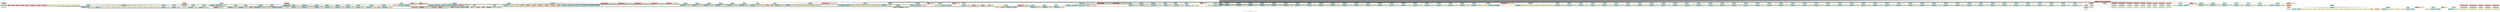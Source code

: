 digraph dependencies { node [shape="rect", style="filled", colorscheme=set312]; ranksep=0.4; compound=false; remincross=true; splines=true; splines=ortho; rankdir=LR; rankdir=TB; rankdir=BT; label=<<table BORDER="0"> <tr> <td colspan="5" align="center"><b>Legend</b></td> </tr> <tr> <td> <table BORDER="0"> <tr> <td bgcolor="#ffffb3" width="20"></td> <td>  Declarations</td> </tr> </table> </td> <td> <table BORDER="0"> <tr> <td bgcolor="#8dd3c7" width="20"></td> <td>  Module</td> </tr> </table> </td> <td> <table BORDER="0"> <tr> <td bgcolor="#80b1d3" width="20"></td> <td>  Bootstrap</td> </tr> </table> </td> <td> <table BORDER="0"> <tr> <td bgcolor="#fdb462" width="20"></td> <td>  Providers</td> </tr> </table> </td> <td> <table BORDER="0"> <tr> <td bgcolor="#fb8072" width="20"></td> <td>  Exports</td> </tr> </table> </td> </tr></table>>; ratio=compress; fontname="sans-serif";  subgraph "cluster_AboutModule" { label=""; style="dotted";node [shape="folder", fillcolor=1]; subgraph cluster_AboutModule_declarations { style="solid";node [style="filled", shape="rect"]; node [fillcolor=2]; "AboutComponent"; }  "AboutComponent" -> "AboutModule" [style="solid", lhead="cluster_AboutModule" ltail="cluster_AboutModule_declarations"]; subgraph "cluster_AboutModule_AboutComponent_providers" { style="solid";  }    subgraph cluster_AboutModule_imports { style="solid"; node [style="filled", fillcolor=1, shape="rect"];    "NgaModule" [label="NgaModule", shape="folder"];    "AboutRoutingModule" [label="AboutRoutingModule", shape="folder"];   }    "NgaModule" -> "AboutModule" [lhead="cluster_AboutModule", ltail="cluster_AboutModule_imports"];    "AboutRoutingModule" -> "AboutModule" [lhead="cluster_AboutModule", ltail="cluster_AboutModule_imports"];     subgraph cluster_AboutModule_exports { style="solid";node [style="filled", fillcolor=4, shape="rect"];}    subgraph cluster_AboutModule_bootstrap { style="solid"; node [style="filled", fillcolor=5, shape="rect"];  }    subgraph cluster_AboutModule_providers { style="solid"; node [style="filled", fillcolor=6, shape="rect"];   }     }  subgraph "cluster_AboutRoutingModule" { label=""; style="dotted";node [shape="folder", fillcolor=1]; subgraph cluster_AboutRoutingModule_declarations { style="solid";node [style="filled", shape="rect"]; }    subgraph cluster_AboutRoutingModule_imports { style="solid"; node [style="filled", fillcolor=1, shape="rect"];   }     subgraph cluster_AboutRoutingModule_exports { style="solid";node [style="filled", fillcolor=4, shape="rect"];}    subgraph cluster_AboutRoutingModule_bootstrap { style="solid"; node [style="filled", fillcolor=5, shape="rect"];  }    subgraph cluster_AboutRoutingModule_providers { style="solid"; node [style="filled", fillcolor=6, shape="rect"];   }     }  subgraph "cluster_AppModule" { label=""; style="dotted";node [shape="folder", fillcolor=1]; subgraph cluster_AppModule_declarations { style="solid";node [style="filled", shape="rect"]; node [fillcolor=2]; "AppComponent"; node [fillcolor=2]; "BaseComponent"; node [fillcolor=2]; "TrayBaseComponent"; node [fillcolor=2]; "GkFullLayoutComponent"; node [fillcolor=2]; "GkSimpleLayoutComponent"; node [fillcolor=2]; "GkLogoComponent"; node [fillcolor=2]; "GkSidebarWrapperComponent"; node [fillcolor=2]; "GkSidebarMenuComponent"; node [fillcolor=2]; "GkHeaderComponent"; node [fillcolor=2]; "GkBreadcrumbsComponent"; node [fillcolor=2]; "GkWorkingComponent"; node [fillcolor=2]; "GkFooterComponent"; }  "AppComponent" -> "AppModule" [style="solid", lhead="cluster_AppModule" ltail="cluster_AppModule_declarations"]; subgraph "cluster_AppModule_AppComponent_providers" { style="solid";  }  "BaseComponent" -> "AppModule" [style="solid", lhead="cluster_AppModule" ltail="cluster_AppModule_declarations"]; subgraph "cluster_AppModule_BaseComponent_providers" { style="solid";  }  "TrayBaseComponent" -> "AppModule" [style="solid", lhead="cluster_AppModule" ltail="cluster_AppModule_declarations"]; subgraph "cluster_AppModule_TrayBaseComponent_providers" { style="solid";  }  "GkFullLayoutComponent" -> "AppModule" [style="solid", lhead="cluster_AppModule" ltail="cluster_AppModule_declarations"]; subgraph "cluster_AppModule_GkFullLayoutComponent_providers" { style="solid";  }  "GkSimpleLayoutComponent" -> "AppModule" [style="solid", lhead="cluster_AppModule" ltail="cluster_AppModule_declarations"]; subgraph "cluster_AppModule_GkSimpleLayoutComponent_providers" { style="solid";  }  "GkLogoComponent" -> "AppModule" [style="solid", lhead="cluster_AppModule" ltail="cluster_AppModule_declarations"]; subgraph "cluster_AppModule_GkLogoComponent_providers" { style="solid";  }  "GkSidebarWrapperComponent" -> "AppModule" [style="solid", lhead="cluster_AppModule" ltail="cluster_AppModule_declarations"]; subgraph "cluster_AppModule_GkSidebarWrapperComponent_providers" { style="solid";  }  "GkSidebarMenuComponent" -> "AppModule" [style="solid", lhead="cluster_AppModule" ltail="cluster_AppModule_declarations"]; subgraph "cluster_AppModule_GkSidebarMenuComponent_providers" { style="solid";  }  "GkHeaderComponent" -> "AppModule" [style="solid", lhead="cluster_AppModule" ltail="cluster_AppModule_declarations"]; subgraph "cluster_AppModule_GkHeaderComponent_providers" { style="solid";  }  "GkBreadcrumbsComponent" -> "AppModule" [style="solid", lhead="cluster_AppModule" ltail="cluster_AppModule_declarations"]; subgraph "cluster_AppModule_GkBreadcrumbsComponent_providers" { style="solid";  }  "GkWorkingComponent" -> "AppModule" [style="solid", lhead="cluster_AppModule" ltail="cluster_AppModule_declarations"]; subgraph "cluster_AppModule_GkWorkingComponent_providers" { style="solid";  }  "GkFooterComponent" -> "AppModule" [style="solid", lhead="cluster_AppModule" ltail="cluster_AppModule_declarations"]; subgraph "cluster_AppModule_GkFooterComponent_providers" { style="solid";  }    subgraph cluster_AppModule_imports { style="solid"; node [style="filled", fillcolor=1, shape="rect"];    "GraphQLModule" [label="GraphQLModule", shape="folder"];    "AppRoutingModule" [label="AppRoutingModule", shape="folder"];   }    "GraphQLModule" -> "AppModule" [lhead="cluster_AppModule", ltail="cluster_AppModule_imports"];    "AppRoutingModule" -> "AppModule" [lhead="cluster_AppModule", ltail="cluster_AppModule_imports"];     subgraph cluster_AppModule_exports { style="solid";node [style="filled", fillcolor=4, shape="rect"];}    subgraph cluster_AppModule_bootstrap { style="solid"; node [style="filled", fillcolor=5, shape="rect"];  "AppComponent " [label="AppComponent ", shape="rect"]  }  "AppModule" -> "AppComponent " [style="dotted", lhead="cluster_AppModule_bootstrap" ltail="cluster_AppModule"];    subgraph cluster_AppModule_providers { style="solid"; node [style="filled", fillcolor=6, shape="rect"];    "GlobalState" [label="GlobalState", shape="oval"];    "NotificationsServices" [label="NotificationsServices", shape="oval"];   }    "GlobalState" -> "AppModule" [lhead="cluster_AppModule", ltail="cluster_AppModule_providers"];    "NotificationsServices" -> "AppModule" [lhead="cluster_AppModule", ltail="cluster_AppModule_providers"];     }  subgraph "cluster_AppRoutingModule" { label=""; style="dotted";node [shape="folder", fillcolor=1]; subgraph cluster_AppRoutingModule_declarations { style="solid";node [style="filled", shape="rect"]; }    subgraph cluster_AppRoutingModule_imports { style="solid"; node [style="filled", fillcolor=1, shape="rect"];   }     subgraph cluster_AppRoutingModule_exports { style="solid";node [style="filled", fillcolor=4, shape="rect"];}    subgraph cluster_AppRoutingModule_bootstrap { style="solid"; node [style="filled", fillcolor=5, shape="rect"];  }    subgraph cluster_AppRoutingModule_providers { style="solid"; node [style="filled", fillcolor=6, shape="rect"];   }     }  subgraph "cluster_AppTranslationModule" { label=""; style="dotted";node [shape="folder", fillcolor=1]; subgraph cluster_AppTranslationModule_declarations { style="solid";node [style="filled", shape="rect"]; }    subgraph cluster_AppTranslationModule_imports { style="solid"; node [style="filled", fillcolor=1, shape="rect"];   }     subgraph cluster_AppTranslationModule_exports { style="solid";node [style="filled", fillcolor=4, shape="rect"];}    subgraph cluster_AppTranslationModule_bootstrap { style="solid"; node [style="filled", fillcolor=5, shape="rect"];  }    subgraph cluster_AppTranslationModule_providers { style="solid"; node [style="filled", fillcolor=6, shape="rect"];   }     }  subgraph "cluster_BlankModule" { label=""; style="dotted";node [shape="folder", fillcolor=1]; subgraph cluster_BlankModule_declarations { style="solid";node [style="filled", shape="rect"]; node [fillcolor=2]; "BlankComponent"; }  "BlankComponent" -> "BlankModule" [style="solid", lhead="cluster_BlankModule" ltail="cluster_BlankModule_declarations"]; subgraph "cluster_BlankModule_BlankComponent_providers" { style="solid";  }    subgraph cluster_BlankModule_imports { style="solid"; node [style="filled", fillcolor=1, shape="rect"];    "NgaModule" [label="NgaModule", shape="folder"];    "AppTranslationModule" [label="AppTranslationModule", shape="folder"];    "BlankRoutingModule" [label="BlankRoutingModule", shape="folder"];   }    "NgaModule" -> "BlankModule" [lhead="cluster_BlankModule", ltail="cluster_BlankModule_imports"];    "AppTranslationModule" -> "BlankModule" [lhead="cluster_BlankModule", ltail="cluster_BlankModule_imports"];    "BlankRoutingModule" -> "BlankModule" [lhead="cluster_BlankModule", ltail="cluster_BlankModule_imports"];     subgraph cluster_BlankModule_exports { style="solid";node [style="filled", fillcolor=4, shape="rect"];}    subgraph cluster_BlankModule_bootstrap { style="solid"; node [style="filled", fillcolor=5, shape="rect"];  }    subgraph cluster_BlankModule_providers { style="solid"; node [style="filled", fillcolor=6, shape="rect"];   }     }  subgraph "cluster_BlankRoutingModule" { label=""; style="dotted";node [shape="folder", fillcolor=1]; subgraph cluster_BlankRoutingModule_declarations { style="solid";node [style="filled", shape="rect"]; }    subgraph cluster_BlankRoutingModule_imports { style="solid"; node [style="filled", fillcolor=1, shape="rect"];   }     subgraph cluster_BlankRoutingModule_exports { style="solid";node [style="filled", fillcolor=4, shape="rect"];}    subgraph cluster_BlankRoutingModule_bootstrap { style="solid"; node [style="filled", fillcolor=5, shape="rect"];  }    subgraph cluster_BlankRoutingModule_providers { style="solid"; node [style="filled", fillcolor=6, shape="rect"];   }     }  subgraph "cluster_ChatModule" { label=""; style="dotted";node [shape="folder", fillcolor=1]; subgraph cluster_ChatModule_declarations { style="solid";node [style="filled", shape="rect"]; node [fillcolor=2]; "ChatComponent"; }  "ChatComponent" -> "ChatModule" [style="solid", lhead="cluster_ChatModule" ltail="cluster_ChatModule_declarations"]; subgraph "cluster_ChatModule_ChatComponent_providers" { style="solid";  }    subgraph cluster_ChatModule_imports { style="solid"; node [style="filled", fillcolor=1, shape="rect"];    "HChatModule" [label="HChatModule", shape="folder"];    "ChatRoutingModule" [label="ChatRoutingModule", shape="folder"];   }    "HChatModule" -> "ChatModule" [lhead="cluster_ChatModule", ltail="cluster_ChatModule_imports"];    "ChatRoutingModule" -> "ChatModule" [lhead="cluster_ChatModule", ltail="cluster_ChatModule_imports"];     subgraph cluster_ChatModule_exports { style="solid";node [style="filled", fillcolor=4, shape="rect"];}    subgraph cluster_ChatModule_bootstrap { style="solid"; node [style="filled", fillcolor=5, shape="rect"];  }    subgraph cluster_ChatModule_providers { style="solid"; node [style="filled", fillcolor=6, shape="rect"];   }     }  subgraph "cluster_ChatRoutingModule" { label=""; style="dotted";node [shape="folder", fillcolor=1]; subgraph cluster_ChatRoutingModule_declarations { style="solid";node [style="filled", shape="rect"]; }    subgraph cluster_ChatRoutingModule_imports { style="solid"; node [style="filled", fillcolor=1, shape="rect"];   }     subgraph cluster_ChatRoutingModule_exports { style="solid";node [style="filled", fillcolor=4, shape="rect"];}    subgraph cluster_ChatRoutingModule_bootstrap { style="solid"; node [style="filled", fillcolor=5, shape="rect"];  }    subgraph cluster_ChatRoutingModule_providers { style="solid"; node [style="filled", fillcolor=6, shape="rect"];   }     }  subgraph "cluster_CompletedModule" { label=""; style="dotted";node [shape="folder", fillcolor=1]; subgraph cluster_CompletedModule_declarations { style="solid";node [style="filled", shape="rect"]; node [fillcolor=2]; "CompletedComponent"; }  "CompletedComponent" -> "CompletedModule" [style="solid", lhead="cluster_CompletedModule" ltail="cluster_CompletedModule_declarations"]; subgraph "cluster_CompletedModule_CompletedComponent_providers" { style="solid";  }    subgraph cluster_CompletedModule_imports { style="solid"; node [style="filled", fillcolor=1, shape="rect"];    "HDataTableByTrayModule" [label="HDataTableByTrayModule", shape="folder"];    "HTurboTableForTrayModule" [label="HTurboTableForTrayModule", shape="folder"];    "CompletedRoutingModule" [label="CompletedRoutingModule", shape="folder"];   }    "HDataTableByTrayModule" -> "CompletedModule" [lhead="cluster_CompletedModule", ltail="cluster_CompletedModule_imports"];    "HTurboTableForTrayModule" -> "CompletedModule" [lhead="cluster_CompletedModule", ltail="cluster_CompletedModule_imports"];    "CompletedRoutingModule" -> "CompletedModule" [lhead="cluster_CompletedModule", ltail="cluster_CompletedModule_imports"];     subgraph cluster_CompletedModule_exports { style="solid";node [style="filled", fillcolor=4, shape="rect"];}    subgraph cluster_CompletedModule_bootstrap { style="solid"; node [style="filled", fillcolor=5, shape="rect"];  }    subgraph cluster_CompletedModule_providers { style="solid"; node [style="filled", fillcolor=6, shape="rect"];    "RequestsServices" [label="RequestsServices", shape="oval"];   }    "RequestsServices" -> "CompletedModule" [lhead="cluster_CompletedModule", ltail="cluster_CompletedModule_providers"];     }  subgraph "cluster_CompletedRoutingModule" { label=""; style="dotted";node [shape="folder", fillcolor=1]; subgraph cluster_CompletedRoutingModule_declarations { style="solid";node [style="filled", shape="rect"]; }    subgraph cluster_CompletedRoutingModule_imports { style="solid"; node [style="filled", fillcolor=1, shape="rect"];   }     subgraph cluster_CompletedRoutingModule_exports { style="solid";node [style="filled", fillcolor=4, shape="rect"];}    subgraph cluster_CompletedRoutingModule_bootstrap { style="solid"; node [style="filled", fillcolor=5, shape="rect"];  }    subgraph cluster_CompletedRoutingModule_providers { style="solid"; node [style="filled", fillcolor=6, shape="rect"];   }     }  subgraph "cluster_DebugModule" { label=""; style="dotted";node [shape="folder", fillcolor=1]; subgraph cluster_DebugModule_declarations { style="solid";node [style="filled", shape="rect"]; node [fillcolor=2]; "DebugComponent"; }  "DebugComponent" -> "DebugModule" [style="solid", lhead="cluster_DebugModule" ltail="cluster_DebugModule_declarations"]; subgraph "cluster_DebugModule_DebugComponent_providers" { style="solid";  }    subgraph cluster_DebugModule_imports { style="solid"; node [style="filled", fillcolor=1, shape="rect"];    "AppTranslationModule" [label="AppTranslationModule", shape="folder"];    "DebugRoutingModule" [label="DebugRoutingModule", shape="folder"];   }    "AppTranslationModule" -> "DebugModule" [lhead="cluster_DebugModule", ltail="cluster_DebugModule_imports"];    "DebugRoutingModule" -> "DebugModule" [lhead="cluster_DebugModule", ltail="cluster_DebugModule_imports"];     subgraph cluster_DebugModule_exports { style="solid";node [style="filled", fillcolor=4, shape="rect"];}    subgraph cluster_DebugModule_bootstrap { style="solid"; node [style="filled", fillcolor=5, shape="rect"];  }    subgraph cluster_DebugModule_providers { style="solid"; node [style="filled", fillcolor=6, shape="rect"];   }     }  subgraph "cluster_DebugRoutingModule" { label=""; style="dotted";node [shape="folder", fillcolor=1]; subgraph cluster_DebugRoutingModule_declarations { style="solid";node [style="filled", shape="rect"]; }    subgraph cluster_DebugRoutingModule_imports { style="solid"; node [style="filled", fillcolor=1, shape="rect"];   }     subgraph cluster_DebugRoutingModule_exports { style="solid";node [style="filled", fillcolor=4, shape="rect"];}    subgraph cluster_DebugRoutingModule_bootstrap { style="solid"; node [style="filled", fillcolor=5, shape="rect"];  }    subgraph cluster_DebugRoutingModule_providers { style="solid"; node [style="filled", fillcolor=6, shape="rect"];   }     }  subgraph "cluster_DictModule" { label=""; style="dotted";node [shape="folder", fillcolor=1]; subgraph cluster_DictModule_declarations { style="solid";node [style="filled", shape="rect"]; node [fillcolor=2]; "DictComponent"; }  "DictComponent" -> "DictModule" [style="solid", lhead="cluster_DictModule" ltail="cluster_DictModule_declarations"]; subgraph "cluster_DictModule_DictComponent_providers" { style="solid";  }    subgraph cluster_DictModule_imports { style="solid"; node [style="filled", fillcolor=1, shape="rect"];    "AppTranslationModule" [label="AppTranslationModule", shape="folder"];    "DictRoutingModule" [label="DictRoutingModule", shape="folder"];   }    "AppTranslationModule" -> "DictModule" [lhead="cluster_DictModule", ltail="cluster_DictModule_imports"];    "DictRoutingModule" -> "DictModule" [lhead="cluster_DictModule", ltail="cluster_DictModule_imports"];     subgraph cluster_DictModule_exports { style="solid";node [style="filled", fillcolor=4, shape="rect"];}    subgraph cluster_DictModule_bootstrap { style="solid"; node [style="filled", fillcolor=5, shape="rect"];  }    subgraph cluster_DictModule_providers { style="solid"; node [style="filled", fillcolor=6, shape="rect"];   }     }  subgraph "cluster_DictRoutingModule" { label=""; style="dotted";node [shape="folder", fillcolor=1]; subgraph cluster_DictRoutingModule_declarations { style="solid";node [style="filled", shape="rect"]; }    subgraph cluster_DictRoutingModule_imports { style="solid"; node [style="filled", fillcolor=1, shape="rect"];   }     subgraph cluster_DictRoutingModule_exports { style="solid";node [style="filled", fillcolor=4, shape="rect"];}    subgraph cluster_DictRoutingModule_bootstrap { style="solid"; node [style="filled", fillcolor=5, shape="rect"];  }    subgraph cluster_DictRoutingModule_providers { style="solid"; node [style="filled", fillcolor=6, shape="rect"];   }     }  subgraph "cluster_DownloadModule" { label=""; style="dotted";node [shape="folder", fillcolor=1]; subgraph cluster_DownloadModule_declarations { style="solid";node [style="filled", shape="rect"]; node [fillcolor=2]; "DownloadComponent"; }  "DownloadComponent" -> "DownloadModule" [style="solid", lhead="cluster_DownloadModule" ltail="cluster_DownloadModule_declarations"]; subgraph "cluster_DownloadModule_DownloadComponent_providers" { style="solid";  }    subgraph cluster_DownloadModule_imports { style="solid"; node [style="filled", fillcolor=1, shape="rect"];    "HLeadFormModule" [label="HLeadFormModule", shape="folder"];    "DownloadRoutingModule" [label="DownloadRoutingModule", shape="folder"];   }    "HLeadFormModule" -> "DownloadModule" [lhead="cluster_DownloadModule", ltail="cluster_DownloadModule_imports"];    "DownloadRoutingModule" -> "DownloadModule" [lhead="cluster_DownloadModule", ltail="cluster_DownloadModule_imports"];     subgraph cluster_DownloadModule_exports { style="solid";node [style="filled", fillcolor=4, shape="rect"];}    subgraph cluster_DownloadModule_bootstrap { style="solid"; node [style="filled", fillcolor=5, shape="rect"];  }    subgraph cluster_DownloadModule_providers { style="solid"; node [style="filled", fillcolor=6, shape="rect"];   }     }  subgraph "cluster_DownloadRoutingModule" { label=""; style="dotted";node [shape="folder", fillcolor=1]; subgraph cluster_DownloadRoutingModule_declarations { style="solid";node [style="filled", shape="rect"]; }    subgraph cluster_DownloadRoutingModule_imports { style="solid"; node [style="filled", fillcolor=1, shape="rect"];   }     subgraph cluster_DownloadRoutingModule_exports { style="solid";node [style="filled", fillcolor=4, shape="rect"];}    subgraph cluster_DownloadRoutingModule_bootstrap { style="solid"; node [style="filled", fillcolor=5, shape="rect"];  }    subgraph cluster_DownloadRoutingModule_providers { style="solid"; node [style="filled", fillcolor=6, shape="rect"];   }     }  subgraph "cluster_DraftModule" { label=""; style="dotted";node [shape="folder", fillcolor=1]; subgraph cluster_DraftModule_declarations { style="solid";node [style="filled", shape="rect"]; node [fillcolor=2]; "DraftComponent"; }  "DraftComponent" -> "DraftModule" [style="solid", lhead="cluster_DraftModule" ltail="cluster_DraftModule_declarations"]; subgraph "cluster_DraftModule_DraftComponent_providers" { style="solid";  }    subgraph cluster_DraftModule_imports { style="solid"; node [style="filled", fillcolor=1, shape="rect"];    "HDataTableByTrayModule" [label="HDataTableByTrayModule", shape="folder"];    "HTurboTableForTrayModule" [label="HTurboTableForTrayModule", shape="folder"];    "DraftRoutingModule" [label="DraftRoutingModule", shape="folder"];   }    "HDataTableByTrayModule" -> "DraftModule" [lhead="cluster_DraftModule", ltail="cluster_DraftModule_imports"];    "HTurboTableForTrayModule" -> "DraftModule" [lhead="cluster_DraftModule", ltail="cluster_DraftModule_imports"];    "DraftRoutingModule" -> "DraftModule" [lhead="cluster_DraftModule", ltail="cluster_DraftModule_imports"];     subgraph cluster_DraftModule_exports { style="solid";node [style="filled", fillcolor=4, shape="rect"];}    subgraph cluster_DraftModule_bootstrap { style="solid"; node [style="filled", fillcolor=5, shape="rect"];  }    subgraph cluster_DraftModule_providers { style="solid"; node [style="filled", fillcolor=6, shape="rect"];    "RequestsServices" [label="RequestsServices", shape="oval"];   }    "RequestsServices" -> "DraftModule" [lhead="cluster_DraftModule", ltail="cluster_DraftModule_providers"];     }  subgraph "cluster_DraftRoutingModule" { label=""; style="dotted";node [shape="folder", fillcolor=1]; subgraph cluster_DraftRoutingModule_declarations { style="solid";node [style="filled", shape="rect"]; }    subgraph cluster_DraftRoutingModule_imports { style="solid"; node [style="filled", fillcolor=1, shape="rect"];   }     subgraph cluster_DraftRoutingModule_exports { style="solid";node [style="filled", fillcolor=4, shape="rect"];}    subgraph cluster_DraftRoutingModule_bootstrap { style="solid"; node [style="filled", fillcolor=5, shape="rect"];  }    subgraph cluster_DraftRoutingModule_providers { style="solid"; node [style="filled", fillcolor=6, shape="rect"];   }     }  subgraph "cluster_FavModule" { label=""; style="dotted";node [shape="folder", fillcolor=1]; subgraph cluster_FavModule_declarations { style="solid";node [style="filled", shape="rect"]; node [fillcolor=2]; "Fav"; }  "Fav" -> "FavModule" [style="solid", lhead="cluster_FavModule" ltail="cluster_FavModule_declarations"]; subgraph "cluster_FavModule_Fav_providers" { style="solid";  }    subgraph cluster_FavModule_imports { style="solid"; node [style="filled", fillcolor=1, shape="rect"];    "AppTranslationModule" [label="AppTranslationModule", shape="folder"];    "routing" [label="routing", shape="folder"];   }    "AppTranslationModule" -> "FavModule" [lhead="cluster_FavModule", ltail="cluster_FavModule_imports"];    "routing" -> "FavModule" [lhead="cluster_FavModule", ltail="cluster_FavModule_imports"];     subgraph cluster_FavModule_exports { style="solid";node [style="filled", fillcolor=4, shape="rect"];}    subgraph cluster_FavModule_bootstrap { style="solid"; node [style="filled", fillcolor=5, shape="rect"];  }    subgraph cluster_FavModule_providers { style="solid"; node [style="filled", fillcolor=6, shape="rect"];    "FavTcodeService" [label="FavTcodeService", shape="oval"];    "IconsService" [label="IconsService", shape="oval"];   }    "FavTcodeService" -> "FavModule" [lhead="cluster_FavModule", ltail="cluster_FavModule_providers"];    "IconsService" -> "FavModule" [lhead="cluster_FavModule", ltail="cluster_FavModule_providers"];     }  subgraph "cluster_ForgotModule" { label=""; style="dotted";node [shape="folder", fillcolor=1]; subgraph cluster_ForgotModule_declarations { style="solid";node [style="filled", shape="rect"]; node [fillcolor=2]; "ForgotComponent"; }  "ForgotComponent" -> "ForgotModule" [style="solid", lhead="cluster_ForgotModule" ltail="cluster_ForgotModule_declarations"]; subgraph "cluster_ForgotModule_ForgotComponent_providers" { style="solid";  }    subgraph cluster_ForgotModule_imports { style="solid"; node [style="filled", fillcolor=1, shape="rect"];    "AppTranslationModule" [label="AppTranslationModule", shape="folder"];    "ForgotRoutingModule" [label="ForgotRoutingModule", shape="folder"];   }    "AppTranslationModule" -> "ForgotModule" [lhead="cluster_ForgotModule", ltail="cluster_ForgotModule_imports"];    "ForgotRoutingModule" -> "ForgotModule" [lhead="cluster_ForgotModule", ltail="cluster_ForgotModule_imports"];     subgraph cluster_ForgotModule_exports { style="solid";node [style="filled", fillcolor=4, shape="rect"];}    subgraph cluster_ForgotModule_bootstrap { style="solid"; node [style="filled", fillcolor=5, shape="rect"];  }    subgraph cluster_ForgotModule_providers { style="solid"; node [style="filled", fillcolor=6, shape="rect"];    "UserService" [label="UserService", shape="oval"];   }    "UserService" -> "ForgotModule" [lhead="cluster_ForgotModule", ltail="cluster_ForgotModule_providers"];     }  subgraph "cluster_ForgotRoutingModule" { label=""; style="dotted";node [shape="folder", fillcolor=1]; subgraph cluster_ForgotRoutingModule_declarations { style="solid";node [style="filled", shape="rect"]; }    subgraph cluster_ForgotRoutingModule_imports { style="solid"; node [style="filled", fillcolor=1, shape="rect"];   }     subgraph cluster_ForgotRoutingModule_exports { style="solid";node [style="filled", fillcolor=4, shape="rect"];}    subgraph cluster_ForgotRoutingModule_bootstrap { style="solid"; node [style="filled", fillcolor=5, shape="rect"];  }    subgraph cluster_ForgotRoutingModule_providers { style="solid"; node [style="filled", fillcolor=6, shape="rect"];   }     }  subgraph "cluster_GkCln00Module" { label=""; style="dotted";node [shape="folder", fillcolor=1]; subgraph cluster_GkCln00Module_declarations { style="solid";node [style="filled", shape="rect"]; node [fillcolor=2]; "GkCln00Component"; }  "GkCln00Component" -> "GkCln00Module" [style="solid", lhead="cluster_GkCln00Module" ltail="cluster_GkCln00Module_declarations"]; subgraph "cluster_GkCln00Module_GkCln00Component_providers" { style="solid";  }    subgraph cluster_GkCln00Module_imports { style="solid"; node [style="filled", fillcolor=1, shape="rect"];    "HNavBoardModule" [label="HNavBoardModule", shape="folder"];    "GkCln00RoutingModule" [label="GkCln00RoutingModule", shape="folder"];   }    "HNavBoardModule" -> "GkCln00Module" [lhead="cluster_GkCln00Module", ltail="cluster_GkCln00Module_imports"];    "GkCln00RoutingModule" -> "GkCln00Module" [lhead="cluster_GkCln00Module", ltail="cluster_GkCln00Module_imports"];     subgraph cluster_GkCln00Module_exports { style="solid";node [style="filled", fillcolor=4, shape="rect"];}    subgraph cluster_GkCln00Module_bootstrap { style="solid"; node [style="filled", fillcolor=5, shape="rect"];  }    subgraph cluster_GkCln00Module_providers { style="solid"; node [style="filled", fillcolor=6, shape="rect"];   }     }  subgraph "cluster_GkCln00RoutingModule" { label=""; style="dotted";node [shape="folder", fillcolor=1]; subgraph cluster_GkCln00RoutingModule_declarations { style="solid";node [style="filled", shape="rect"]; }    subgraph cluster_GkCln00RoutingModule_imports { style="solid"; node [style="filled", fillcolor=1, shape="rect"];   }     subgraph cluster_GkCln00RoutingModule_exports { style="solid";node [style="filled", fillcolor=4, shape="rect"];}    subgraph cluster_GkCln00RoutingModule_bootstrap { style="solid"; node [style="filled", fillcolor=5, shape="rect"];  }    subgraph cluster_GkCln00RoutingModule_providers { style="solid"; node [style="filled", fillcolor=6, shape="rect"];   }     }  subgraph "cluster_GkCln10Module" { label=""; style="dotted";node [shape="folder", fillcolor=1]; subgraph cluster_GkCln10Module_declarations { style="solid";node [style="filled", shape="rect"]; node [fillcolor=2]; "GkCln10Component"; }  "GkCln10Component" -> "GkCln10Module" [style="solid", lhead="cluster_GkCln10Module" ltail="cluster_GkCln10Module_declarations"]; subgraph "cluster_GkCln10Module_GkCln10Component_providers" { style="solid";  }    subgraph cluster_GkCln10Module_imports { style="solid"; node [style="filled", fillcolor=1, shape="rect"];    "HNavBoardModule" [label="HNavBoardModule", shape="folder"];    "GkCln10RoutingModule" [label="GkCln10RoutingModule", shape="folder"];   }    "HNavBoardModule" -> "GkCln10Module" [lhead="cluster_GkCln10Module", ltail="cluster_GkCln10Module_imports"];    "GkCln10RoutingModule" -> "GkCln10Module" [lhead="cluster_GkCln10Module", ltail="cluster_GkCln10Module_imports"];     subgraph cluster_GkCln10Module_exports { style="solid";node [style="filled", fillcolor=4, shape="rect"];}    subgraph cluster_GkCln10Module_bootstrap { style="solid"; node [style="filled", fillcolor=5, shape="rect"];  }    subgraph cluster_GkCln10Module_providers { style="solid"; node [style="filled", fillcolor=6, shape="rect"];   }     }  subgraph "cluster_GkCln10RoutingModule" { label=""; style="dotted";node [shape="folder", fillcolor=1]; subgraph cluster_GkCln10RoutingModule_declarations { style="solid";node [style="filled", shape="rect"]; }    subgraph cluster_GkCln10RoutingModule_imports { style="solid"; node [style="filled", fillcolor=1, shape="rect"];   }     subgraph cluster_GkCln10RoutingModule_exports { style="solid";node [style="filled", fillcolor=4, shape="rect"];}    subgraph cluster_GkCln10RoutingModule_bootstrap { style="solid"; node [style="filled", fillcolor=5, shape="rect"];  }    subgraph cluster_GkCln10RoutingModule_providers { style="solid"; node [style="filled", fillcolor=6, shape="rect"];   }     }  subgraph "cluster_GkCln11Module" { label=""; style="dotted";node [shape="folder", fillcolor=1]; subgraph cluster_GkCln11Module_declarations { style="solid";node [style="filled", shape="rect"]; node [fillcolor=2]; "GkCln11Component"; }  "GkCln11Component" -> "GkCln11Module" [style="solid", lhead="cluster_GkCln11Module" ltail="cluster_GkCln11Module_declarations"]; subgraph "cluster_GkCln11Module_GkCln11Component_providers" { style="solid";  }    subgraph cluster_GkCln11Module_imports { style="solid"; node [style="filled", fillcolor=1, shape="rect"];    "GkClnSharedModule" [label="GkClnSharedModule", shape="folder"];    "GkCln11RoutingModule" [label="GkCln11RoutingModule", shape="folder"];   }    "GkClnSharedModule" -> "GkCln11Module" [lhead="cluster_GkCln11Module", ltail="cluster_GkCln11Module_imports"];    "GkCln11RoutingModule" -> "GkCln11Module" [lhead="cluster_GkCln11Module", ltail="cluster_GkCln11Module_imports"];     subgraph cluster_GkCln11Module_exports { style="solid";node [style="filled", fillcolor=4, shape="rect"];}    subgraph cluster_GkCln11Module_bootstrap { style="solid"; node [style="filled", fillcolor=5, shape="rect"];  }    subgraph cluster_GkCln11Module_providers { style="solid"; node [style="filled", fillcolor=6, shape="rect"];   }     }  subgraph "cluster_GkCln11RoutingModule" { label=""; style="dotted";node [shape="folder", fillcolor=1]; subgraph cluster_GkCln11RoutingModule_declarations { style="solid";node [style="filled", shape="rect"]; }    subgraph cluster_GkCln11RoutingModule_imports { style="solid"; node [style="filled", fillcolor=1, shape="rect"];   }     subgraph cluster_GkCln11RoutingModule_exports { style="solid";node [style="filled", fillcolor=4, shape="rect"];}    subgraph cluster_GkCln11RoutingModule_bootstrap { style="solid"; node [style="filled", fillcolor=5, shape="rect"];  }    subgraph cluster_GkCln11RoutingModule_providers { style="solid"; node [style="filled", fillcolor=6, shape="rect"];   }     }  subgraph "cluster_GkCln12Module" { label=""; style="dotted";node [shape="folder", fillcolor=1]; subgraph cluster_GkCln12Module_declarations { style="solid";node [style="filled", shape="rect"]; node [fillcolor=2]; "GkCln12Component"; }  "GkCln12Component" -> "GkCln12Module" [style="solid", lhead="cluster_GkCln12Module" ltail="cluster_GkCln12Module_declarations"]; subgraph "cluster_GkCln12Module_GkCln12Component_providers" { style="solid";  }    subgraph cluster_GkCln12Module_imports { style="solid"; node [style="filled", fillcolor=1, shape="rect"];    "HLeadFormModule" [label="HLeadFormModule", shape="folder"];    "GkClnSharedModule" [label="GkClnSharedModule", shape="folder"];    "GkCln12RoutingModule" [label="GkCln12RoutingModule", shape="folder"];   }    "HLeadFormModule" -> "GkCln12Module" [lhead="cluster_GkCln12Module", ltail="cluster_GkCln12Module_imports"];    "GkClnSharedModule" -> "GkCln12Module" [lhead="cluster_GkCln12Module", ltail="cluster_GkCln12Module_imports"];    "GkCln12RoutingModule" -> "GkCln12Module" [lhead="cluster_GkCln12Module", ltail="cluster_GkCln12Module_imports"];     subgraph cluster_GkCln12Module_exports { style="solid";node [style="filled", fillcolor=4, shape="rect"];}    subgraph cluster_GkCln12Module_bootstrap { style="solid"; node [style="filled", fillcolor=5, shape="rect"];  }    subgraph cluster_GkCln12Module_providers { style="solid"; node [style="filled", fillcolor=6, shape="rect"];   }     }  subgraph "cluster_GkCln12RoutingModule" { label=""; style="dotted";node [shape="folder", fillcolor=1]; subgraph cluster_GkCln12RoutingModule_declarations { style="solid";node [style="filled", shape="rect"]; }    subgraph cluster_GkCln12RoutingModule_imports { style="solid"; node [style="filled", fillcolor=1, shape="rect"];   }     subgraph cluster_GkCln12RoutingModule_exports { style="solid";node [style="filled", fillcolor=4, shape="rect"];}    subgraph cluster_GkCln12RoutingModule_bootstrap { style="solid"; node [style="filled", fillcolor=5, shape="rect"];  }    subgraph cluster_GkCln12RoutingModule_providers { style="solid"; node [style="filled", fillcolor=6, shape="rect"];   }     }  subgraph "cluster_GkCln13Module" { label=""; style="dotted";node [shape="folder", fillcolor=1]; subgraph cluster_GkCln13Module_declarations { style="solid";node [style="filled", shape="rect"]; node [fillcolor=2]; "GkCln13Component"; }  "GkCln13Component" -> "GkCln13Module" [style="solid", lhead="cluster_GkCln13Module" ltail="cluster_GkCln13Module_declarations"]; subgraph "cluster_GkCln13Module_GkCln13Component_providers" { style="solid";  }    subgraph cluster_GkCln13Module_imports { style="solid"; node [style="filled", fillcolor=1, shape="rect"];    "HLeadFormModule" [label="HLeadFormModule", shape="folder"];    "GkClnSharedModule" [label="GkClnSharedModule", shape="folder"];    "GkCln13RoutingModule" [label="GkCln13RoutingModule", shape="folder"];   }    "HLeadFormModule" -> "GkCln13Module" [lhead="cluster_GkCln13Module", ltail="cluster_GkCln13Module_imports"];    "GkClnSharedModule" -> "GkCln13Module" [lhead="cluster_GkCln13Module", ltail="cluster_GkCln13Module_imports"];    "GkCln13RoutingModule" -> "GkCln13Module" [lhead="cluster_GkCln13Module", ltail="cluster_GkCln13Module_imports"];     subgraph cluster_GkCln13Module_exports { style="solid";node [style="filled", fillcolor=4, shape="rect"];}    subgraph cluster_GkCln13Module_bootstrap { style="solid"; node [style="filled", fillcolor=5, shape="rect"];  }    subgraph cluster_GkCln13Module_providers { style="solid"; node [style="filled", fillcolor=6, shape="rect"];   }     }  subgraph "cluster_GkCln13RoutingModule" { label=""; style="dotted";node [shape="folder", fillcolor=1]; subgraph cluster_GkCln13RoutingModule_declarations { style="solid";node [style="filled", shape="rect"]; }    subgraph cluster_GkCln13RoutingModule_imports { style="solid"; node [style="filled", fillcolor=1, shape="rect"];   }     subgraph cluster_GkCln13RoutingModule_exports { style="solid";node [style="filled", fillcolor=4, shape="rect"];}    subgraph cluster_GkCln13RoutingModule_bootstrap { style="solid"; node [style="filled", fillcolor=5, shape="rect"];  }    subgraph cluster_GkCln13RoutingModule_providers { style="solid"; node [style="filled", fillcolor=6, shape="rect"];   }     }  subgraph "cluster_GkCln14Module" { label=""; style="dotted";node [shape="folder", fillcolor=1]; subgraph cluster_GkCln14Module_declarations { style="solid";node [style="filled", shape="rect"]; node [fillcolor=2]; "GkCln14Component"; }  "GkCln14Component" -> "GkCln14Module" [style="solid", lhead="cluster_GkCln14Module" ltail="cluster_GkCln14Module_declarations"]; subgraph "cluster_GkCln14Module_GkCln14Component_providers" { style="solid";  }    subgraph cluster_GkCln14Module_imports { style="solid"; node [style="filled", fillcolor=1, shape="rect"];    "HLeadFormModule" [label="HLeadFormModule", shape="folder"];    "GkClnSharedModule" [label="GkClnSharedModule", shape="folder"];    "GkCln14RoutingModule" [label="GkCln14RoutingModule", shape="folder"];   }    "HLeadFormModule" -> "GkCln14Module" [lhead="cluster_GkCln14Module", ltail="cluster_GkCln14Module_imports"];    "GkClnSharedModule" -> "GkCln14Module" [lhead="cluster_GkCln14Module", ltail="cluster_GkCln14Module_imports"];    "GkCln14RoutingModule" -> "GkCln14Module" [lhead="cluster_GkCln14Module", ltail="cluster_GkCln14Module_imports"];     subgraph cluster_GkCln14Module_exports { style="solid";node [style="filled", fillcolor=4, shape="rect"];}    subgraph cluster_GkCln14Module_bootstrap { style="solid"; node [style="filled", fillcolor=5, shape="rect"];  }    subgraph cluster_GkCln14Module_providers { style="solid"; node [style="filled", fillcolor=6, shape="rect"];   }     }  subgraph "cluster_GkCln14RoutingModule" { label=""; style="dotted";node [shape="folder", fillcolor=1]; subgraph cluster_GkCln14RoutingModule_declarations { style="solid";node [style="filled", shape="rect"]; }    subgraph cluster_GkCln14RoutingModule_imports { style="solid"; node [style="filled", fillcolor=1, shape="rect"];   }     subgraph cluster_GkCln14RoutingModule_exports { style="solid";node [style="filled", fillcolor=4, shape="rect"];}    subgraph cluster_GkCln14RoutingModule_bootstrap { style="solid"; node [style="filled", fillcolor=5, shape="rect"];  }    subgraph cluster_GkCln14RoutingModule_providers { style="solid"; node [style="filled", fillcolor=6, shape="rect"];   }     }  subgraph "cluster_GkCln15Module" { label=""; style="dotted";node [shape="folder", fillcolor=1]; subgraph cluster_GkCln15Module_declarations { style="solid";node [style="filled", shape="rect"]; node [fillcolor=2]; "GkCln15Component"; }  "GkCln15Component" -> "GkCln15Module" [style="solid", lhead="cluster_GkCln15Module" ltail="cluster_GkCln15Module_declarations"]; subgraph "cluster_GkCln15Module_GkCln15Component_providers" { style="solid";  }    subgraph cluster_GkCln15Module_imports { style="solid"; node [style="filled", fillcolor=1, shape="rect"];    "HLeadFormModule" [label="HLeadFormModule", shape="folder"];    "GkClnSharedModule" [label="GkClnSharedModule", shape="folder"];    "GkCln15RoutingModule" [label="GkCln15RoutingModule", shape="folder"];   }    "HLeadFormModule" -> "GkCln15Module" [lhead="cluster_GkCln15Module", ltail="cluster_GkCln15Module_imports"];    "GkClnSharedModule" -> "GkCln15Module" [lhead="cluster_GkCln15Module", ltail="cluster_GkCln15Module_imports"];    "GkCln15RoutingModule" -> "GkCln15Module" [lhead="cluster_GkCln15Module", ltail="cluster_GkCln15Module_imports"];     subgraph cluster_GkCln15Module_exports { style="solid";node [style="filled", fillcolor=4, shape="rect"];}    subgraph cluster_GkCln15Module_bootstrap { style="solid"; node [style="filled", fillcolor=5, shape="rect"];  }    subgraph cluster_GkCln15Module_providers { style="solid"; node [style="filled", fillcolor=6, shape="rect"];   }     }  subgraph "cluster_GkCln15RoutingModule" { label=""; style="dotted";node [shape="folder", fillcolor=1]; subgraph cluster_GkCln15RoutingModule_declarations { style="solid";node [style="filled", shape="rect"]; }    subgraph cluster_GkCln15RoutingModule_imports { style="solid"; node [style="filled", fillcolor=1, shape="rect"];   }     subgraph cluster_GkCln15RoutingModule_exports { style="solid";node [style="filled", fillcolor=4, shape="rect"];}    subgraph cluster_GkCln15RoutingModule_bootstrap { style="solid"; node [style="filled", fillcolor=5, shape="rect"];  }    subgraph cluster_GkCln15RoutingModule_providers { style="solid"; node [style="filled", fillcolor=6, shape="rect"];   }     }  subgraph "cluster_GkCln16Module" { label=""; style="dotted";node [shape="folder", fillcolor=1]; subgraph cluster_GkCln16Module_declarations { style="solid";node [style="filled", shape="rect"]; node [fillcolor=2]; "GkCln16Component"; }  "GkCln16Component" -> "GkCln16Module" [style="solid", lhead="cluster_GkCln16Module" ltail="cluster_GkCln16Module_declarations"]; subgraph "cluster_GkCln16Module_GkCln16Component_providers" { style="solid";  }    subgraph cluster_GkCln16Module_imports { style="solid"; node [style="filled", fillcolor=1, shape="rect"];    "HLeadFormModule" [label="HLeadFormModule", shape="folder"];    "GkClnSharedModule" [label="GkClnSharedModule", shape="folder"];    "GkCln16RoutingModule" [label="GkCln16RoutingModule", shape="folder"];   }    "HLeadFormModule" -> "GkCln16Module" [lhead="cluster_GkCln16Module", ltail="cluster_GkCln16Module_imports"];    "GkClnSharedModule" -> "GkCln16Module" [lhead="cluster_GkCln16Module", ltail="cluster_GkCln16Module_imports"];    "GkCln16RoutingModule" -> "GkCln16Module" [lhead="cluster_GkCln16Module", ltail="cluster_GkCln16Module_imports"];     subgraph cluster_GkCln16Module_exports { style="solid";node [style="filled", fillcolor=4, shape="rect"];}    subgraph cluster_GkCln16Module_bootstrap { style="solid"; node [style="filled", fillcolor=5, shape="rect"];  }    subgraph cluster_GkCln16Module_providers { style="solid"; node [style="filled", fillcolor=6, shape="rect"];   }     }  subgraph "cluster_GkCln16RoutingModule" { label=""; style="dotted";node [shape="folder", fillcolor=1]; subgraph cluster_GkCln16RoutingModule_declarations { style="solid";node [style="filled", shape="rect"]; }    subgraph cluster_GkCln16RoutingModule_imports { style="solid"; node [style="filled", fillcolor=1, shape="rect"];   }     subgraph cluster_GkCln16RoutingModule_exports { style="solid";node [style="filled", fillcolor=4, shape="rect"];}    subgraph cluster_GkCln16RoutingModule_bootstrap { style="solid"; node [style="filled", fillcolor=5, shape="rect"];  }    subgraph cluster_GkCln16RoutingModule_providers { style="solid"; node [style="filled", fillcolor=6, shape="rect"];   }     }  subgraph "cluster_GkCln17Module" { label=""; style="dotted";node [shape="folder", fillcolor=1]; subgraph cluster_GkCln17Module_declarations { style="solid";node [style="filled", shape="rect"]; node [fillcolor=2]; "GkCln17Component"; }  "GkCln17Component" -> "GkCln17Module" [style="solid", lhead="cluster_GkCln17Module" ltail="cluster_GkCln17Module_declarations"]; subgraph "cluster_GkCln17Module_GkCln17Component_providers" { style="solid";  }    subgraph cluster_GkCln17Module_imports { style="solid"; node [style="filled", fillcolor=1, shape="rect"];    "HLeadFormModule" [label="HLeadFormModule", shape="folder"];    "GkClnSharedModule" [label="GkClnSharedModule", shape="folder"];    "GkCln17RoutingModule" [label="GkCln17RoutingModule", shape="folder"];   }    "HLeadFormModule" -> "GkCln17Module" [lhead="cluster_GkCln17Module", ltail="cluster_GkCln17Module_imports"];    "GkClnSharedModule" -> "GkCln17Module" [lhead="cluster_GkCln17Module", ltail="cluster_GkCln17Module_imports"];    "GkCln17RoutingModule" -> "GkCln17Module" [lhead="cluster_GkCln17Module", ltail="cluster_GkCln17Module_imports"];     subgraph cluster_GkCln17Module_exports { style="solid";node [style="filled", fillcolor=4, shape="rect"];}    subgraph cluster_GkCln17Module_bootstrap { style="solid"; node [style="filled", fillcolor=5, shape="rect"];  }    subgraph cluster_GkCln17Module_providers { style="solid"; node [style="filled", fillcolor=6, shape="rect"];   }     }  subgraph "cluster_GkCln17RoutingModule" { label=""; style="dotted";node [shape="folder", fillcolor=1]; subgraph cluster_GkCln17RoutingModule_declarations { style="solid";node [style="filled", shape="rect"]; }    subgraph cluster_GkCln17RoutingModule_imports { style="solid"; node [style="filled", fillcolor=1, shape="rect"];   }     subgraph cluster_GkCln17RoutingModule_exports { style="solid";node [style="filled", fillcolor=4, shape="rect"];}    subgraph cluster_GkCln17RoutingModule_bootstrap { style="solid"; node [style="filled", fillcolor=5, shape="rect"];  }    subgraph cluster_GkCln17RoutingModule_providers { style="solid"; node [style="filled", fillcolor=6, shape="rect"];   }     }  subgraph "cluster_GkCln18Module" { label=""; style="dotted";node [shape="folder", fillcolor=1]; subgraph cluster_GkCln18Module_declarations { style="solid";node [style="filled", shape="rect"]; node [fillcolor=2]; "GkCln18Component"; }  "GkCln18Component" -> "GkCln18Module" [style="solid", lhead="cluster_GkCln18Module" ltail="cluster_GkCln18Module_declarations"]; subgraph "cluster_GkCln18Module_GkCln18Component_providers" { style="solid";  }    subgraph cluster_GkCln18Module_imports { style="solid"; node [style="filled", fillcolor=1, shape="rect"];    "HLeadFormModule" [label="HLeadFormModule", shape="folder"];    "GkClnSharedModule" [label="GkClnSharedModule", shape="folder"];    "GkCln18RoutingModule" [label="GkCln18RoutingModule", shape="folder"];   }    "HLeadFormModule" -> "GkCln18Module" [lhead="cluster_GkCln18Module", ltail="cluster_GkCln18Module_imports"];    "GkClnSharedModule" -> "GkCln18Module" [lhead="cluster_GkCln18Module", ltail="cluster_GkCln18Module_imports"];    "GkCln18RoutingModule" -> "GkCln18Module" [lhead="cluster_GkCln18Module", ltail="cluster_GkCln18Module_imports"];     subgraph cluster_GkCln18Module_exports { style="solid";node [style="filled", fillcolor=4, shape="rect"];}    subgraph cluster_GkCln18Module_bootstrap { style="solid"; node [style="filled", fillcolor=5, shape="rect"];  }    subgraph cluster_GkCln18Module_providers { style="solid"; node [style="filled", fillcolor=6, shape="rect"];   }     }  subgraph "cluster_GkCln18RoutingModule" { label=""; style="dotted";node [shape="folder", fillcolor=1]; subgraph cluster_GkCln18RoutingModule_declarations { style="solid";node [style="filled", shape="rect"]; }    subgraph cluster_GkCln18RoutingModule_imports { style="solid"; node [style="filled", fillcolor=1, shape="rect"];   }     subgraph cluster_GkCln18RoutingModule_exports { style="solid";node [style="filled", fillcolor=4, shape="rect"];}    subgraph cluster_GkCln18RoutingModule_bootstrap { style="solid"; node [style="filled", fillcolor=5, shape="rect"];  }    subgraph cluster_GkCln18RoutingModule_providers { style="solid"; node [style="filled", fillcolor=6, shape="rect"];   }     }  subgraph "cluster_GkCln19Module" { label=""; style="dotted";node [shape="folder", fillcolor=1]; subgraph cluster_GkCln19Module_declarations { style="solid";node [style="filled", shape="rect"]; node [fillcolor=2]; "GkCln19Component"; }  "GkCln19Component" -> "GkCln19Module" [style="solid", lhead="cluster_GkCln19Module" ltail="cluster_GkCln19Module_declarations"]; subgraph "cluster_GkCln19Module_GkCln19Component_providers" { style="solid";  }    subgraph cluster_GkCln19Module_imports { style="solid"; node [style="filled", fillcolor=1, shape="rect"];    "HLeadFormModule" [label="HLeadFormModule", shape="folder"];    "HViewChangesModule" [label="HViewChangesModule", shape="folder"];    "GkCln19RoutingModule" [label="GkCln19RoutingModule", shape="folder"];   }    "HLeadFormModule" -> "GkCln19Module" [lhead="cluster_GkCln19Module", ltail="cluster_GkCln19Module_imports"];    "HViewChangesModule" -> "GkCln19Module" [lhead="cluster_GkCln19Module", ltail="cluster_GkCln19Module_imports"];    "GkCln19RoutingModule" -> "GkCln19Module" [lhead="cluster_GkCln19Module", ltail="cluster_GkCln19Module_imports"];     subgraph cluster_GkCln19Module_exports { style="solid";node [style="filled", fillcolor=4, shape="rect"];}    subgraph cluster_GkCln19Module_bootstrap { style="solid"; node [style="filled", fillcolor=5, shape="rect"];  }    subgraph cluster_GkCln19Module_providers { style="solid"; node [style="filled", fillcolor=6, shape="rect"];   }     }  subgraph "cluster_GkCln19RoutingModule" { label=""; style="dotted";node [shape="folder", fillcolor=1]; subgraph cluster_GkCln19RoutingModule_declarations { style="solid";node [style="filled", shape="rect"]; }    subgraph cluster_GkCln19RoutingModule_imports { style="solid"; node [style="filled", fillcolor=1, shape="rect"];   }     subgraph cluster_GkCln19RoutingModule_exports { style="solid";node [style="filled", fillcolor=4, shape="rect"];}    subgraph cluster_GkCln19RoutingModule_bootstrap { style="solid"; node [style="filled", fillcolor=5, shape="rect"];  }    subgraph cluster_GkCln19RoutingModule_providers { style="solid"; node [style="filled", fillcolor=6, shape="rect"];   }     }  subgraph "cluster_GkCln1xModule" { label=""; style="dotted";node [shape="folder", fillcolor=1]; subgraph cluster_GkCln1xModule_declarations { style="solid";node [style="filled", shape="rect"]; node [fillcolor=2]; "GkCln1xComponent"; }  "GkCln1xComponent" -> "GkCln1xModule" [style="solid", lhead="cluster_GkCln1xModule" ltail="cluster_GkCln1xModule_declarations"]; subgraph "cluster_GkCln1xModule_GkCln1xComponent_providers" { style="solid";  }    subgraph cluster_GkCln1xModule_imports { style="solid"; node [style="filled", fillcolor=1, shape="rect"];    "HTurboTableModule" [label="HTurboTableModule", shape="folder"];    "GkCln1xRoutingModule" [label="GkCln1xRoutingModule", shape="folder"];   }    "HTurboTableModule" -> "GkCln1xModule" [lhead="cluster_GkCln1xModule", ltail="cluster_GkCln1xModule_imports"];    "GkCln1xRoutingModule" -> "GkCln1xModule" [lhead="cluster_GkCln1xModule", ltail="cluster_GkCln1xModule_imports"];     subgraph cluster_GkCln1xModule_exports { style="solid";node [style="filled", fillcolor=4, shape="rect"];}    subgraph cluster_GkCln1xModule_bootstrap { style="solid"; node [style="filled", fillcolor=5, shape="rect"];  }    subgraph cluster_GkCln1xModule_providers { style="solid"; node [style="filled", fillcolor=6, shape="rect"];    "GkClientsServices" [label="GkClientsServices", shape="oval"];   }    "GkClientsServices" -> "GkCln1xModule" [lhead="cluster_GkCln1xModule", ltail="cluster_GkCln1xModule_providers"];     }  subgraph "cluster_GkCln1xRoutingModule" { label=""; style="dotted";node [shape="folder", fillcolor=1]; subgraph cluster_GkCln1xRoutingModule_declarations { style="solid";node [style="filled", shape="rect"]; }    subgraph cluster_GkCln1xRoutingModule_imports { style="solid"; node [style="filled", fillcolor=1, shape="rect"];   }     subgraph cluster_GkCln1xRoutingModule_exports { style="solid";node [style="filled", fillcolor=4, shape="rect"];}    subgraph cluster_GkCln1xRoutingModule_bootstrap { style="solid"; node [style="filled", fillcolor=5, shape="rect"];  }    subgraph cluster_GkCln1xRoutingModule_providers { style="solid"; node [style="filled", fillcolor=6, shape="rect"];   }     }  subgraph "cluster_GkCln20Module" { label=""; style="dotted";node [shape="folder", fillcolor=1]; subgraph cluster_GkCln20Module_declarations { style="solid";node [style="filled", shape="rect"]; node [fillcolor=2]; "GkCln20Component"; }  "GkCln20Component" -> "GkCln20Module" [style="solid", lhead="cluster_GkCln20Module" ltail="cluster_GkCln20Module_declarations"]; subgraph "cluster_GkCln20Module_GkCln20Component_providers" { style="solid";  }    subgraph cluster_GkCln20Module_imports { style="solid"; node [style="filled", fillcolor=1, shape="rect"];    "HNavBoardModule" [label="HNavBoardModule", shape="folder"];    "GkCln20RoutingModule" [label="GkCln20RoutingModule", shape="folder"];   }    "HNavBoardModule" -> "GkCln20Module" [lhead="cluster_GkCln20Module", ltail="cluster_GkCln20Module_imports"];    "GkCln20RoutingModule" -> "GkCln20Module" [lhead="cluster_GkCln20Module", ltail="cluster_GkCln20Module_imports"];     subgraph cluster_GkCln20Module_exports { style="solid";node [style="filled", fillcolor=4, shape="rect"];}    subgraph cluster_GkCln20Module_bootstrap { style="solid"; node [style="filled", fillcolor=5, shape="rect"];  }    subgraph cluster_GkCln20Module_providers { style="solid"; node [style="filled", fillcolor=6, shape="rect"];   }     }  subgraph "cluster_GkCln20RoutingModule" { label=""; style="dotted";node [shape="folder", fillcolor=1]; subgraph cluster_GkCln20RoutingModule_declarations { style="solid";node [style="filled", shape="rect"]; }    subgraph cluster_GkCln20RoutingModule_imports { style="solid"; node [style="filled", fillcolor=1, shape="rect"];   }     subgraph cluster_GkCln20RoutingModule_exports { style="solid";node [style="filled", fillcolor=4, shape="rect"];}    subgraph cluster_GkCln20RoutingModule_bootstrap { style="solid"; node [style="filled", fillcolor=5, shape="rect"];  }    subgraph cluster_GkCln20RoutingModule_providers { style="solid"; node [style="filled", fillcolor=6, shape="rect"];   }     }  subgraph "cluster_GkCln21Module" { label=""; style="dotted";node [shape="folder", fillcolor=1]; subgraph cluster_GkCln21Module_declarations { style="solid";node [style="filled", shape="rect"]; node [fillcolor=2]; "GkCln21Component"; }  "GkCln21Component" -> "GkCln21Module" [style="solid", lhead="cluster_GkCln21Module" ltail="cluster_GkCln21Module_declarations"]; subgraph "cluster_GkCln21Module_GkCln21Component_providers" { style="solid";  }    subgraph cluster_GkCln21Module_imports { style="solid"; node [style="filled", fillcolor=1, shape="rect"];    "HUploadFormModule" [label="HUploadFormModule", shape="folder"];    "GkCln21RoutingModule" [label="GkCln21RoutingModule", shape="folder"];   }    "HUploadFormModule" -> "GkCln21Module" [lhead="cluster_GkCln21Module", ltail="cluster_GkCln21Module_imports"];    "GkCln21RoutingModule" -> "GkCln21Module" [lhead="cluster_GkCln21Module", ltail="cluster_GkCln21Module_imports"];     subgraph cluster_GkCln21Module_exports { style="solid";node [style="filled", fillcolor=4, shape="rect"];}    subgraph cluster_GkCln21Module_bootstrap { style="solid"; node [style="filled", fillcolor=5, shape="rect"];  }    subgraph cluster_GkCln21Module_providers { style="solid"; node [style="filled", fillcolor=6, shape="rect"];   }     }  subgraph "cluster_GkCln21RoutingModule" { label=""; style="dotted";node [shape="folder", fillcolor=1]; subgraph cluster_GkCln21RoutingModule_declarations { style="solid";node [style="filled", shape="rect"]; }    subgraph cluster_GkCln21RoutingModule_imports { style="solid"; node [style="filled", fillcolor=1, shape="rect"];   }     subgraph cluster_GkCln21RoutingModule_exports { style="solid";node [style="filled", fillcolor=4, shape="rect"];}    subgraph cluster_GkCln21RoutingModule_bootstrap { style="solid"; node [style="filled", fillcolor=5, shape="rect"];  }    subgraph cluster_GkCln21RoutingModule_providers { style="solid"; node [style="filled", fillcolor=6, shape="rect"];   }     }  subgraph "cluster_GkCln22Module" { label=""; style="dotted";node [shape="folder", fillcolor=1]; subgraph cluster_GkCln22Module_declarations { style="solid";node [style="filled", shape="rect"]; node [fillcolor=2]; "GkCln22Component"; }  "GkCln22Component" -> "GkCln22Module" [style="solid", lhead="cluster_GkCln22Module" ltail="cluster_GkCln22Module_declarations"]; subgraph "cluster_GkCln22Module_GkCln22Component_providers" { style="solid";  }    subgraph cluster_GkCln22Module_imports { style="solid"; node [style="filled", fillcolor=1, shape="rect"];    "HDownloadFormModule" [label="HDownloadFormModule", shape="folder"];    "GkCln22RoutingModule" [label="GkCln22RoutingModule", shape="folder"];   }    "HDownloadFormModule" -> "GkCln22Module" [lhead="cluster_GkCln22Module", ltail="cluster_GkCln22Module_imports"];    "GkCln22RoutingModule" -> "GkCln22Module" [lhead="cluster_GkCln22Module", ltail="cluster_GkCln22Module_imports"];     subgraph cluster_GkCln22Module_exports { style="solid";node [style="filled", fillcolor=4, shape="rect"];}    subgraph cluster_GkCln22Module_bootstrap { style="solid"; node [style="filled", fillcolor=5, shape="rect"];  }    subgraph cluster_GkCln22Module_providers { style="solid"; node [style="filled", fillcolor=6, shape="rect"];   }     }  subgraph "cluster_GkCln22RoutingModule" { label=""; style="dotted";node [shape="folder", fillcolor=1]; subgraph cluster_GkCln22RoutingModule_declarations { style="solid";node [style="filled", shape="rect"]; }    subgraph cluster_GkCln22RoutingModule_imports { style="solid"; node [style="filled", fillcolor=1, shape="rect"];   }     subgraph cluster_GkCln22RoutingModule_exports { style="solid";node [style="filled", fillcolor=4, shape="rect"];}    subgraph cluster_GkCln22RoutingModule_bootstrap { style="solid"; node [style="filled", fillcolor=5, shape="rect"];  }    subgraph cluster_GkCln22RoutingModule_providers { style="solid"; node [style="filled", fillcolor=6, shape="rect"];   }     }  subgraph "cluster_GkCln23Module" { label=""; style="dotted";node [shape="folder", fillcolor=1]; subgraph cluster_GkCln23Module_declarations { style="solid";node [style="filled", shape="rect"]; node [fillcolor=2]; "GkCln23Component"; }  "GkCln23Component" -> "GkCln23Module" [style="solid", lhead="cluster_GkCln23Module" ltail="cluster_GkCln23Module_declarations"]; subgraph "cluster_GkCln23Module_GkCln23Component_providers" { style="solid";  }    subgraph cluster_GkCln23Module_imports { style="solid"; node [style="filled", fillcolor=1, shape="rect"];    "HUploadFormModule" [label="HUploadFormModule", shape="folder"];    "GkCln23RoutingModule" [label="GkCln23RoutingModule", shape="folder"];   }    "HUploadFormModule" -> "GkCln23Module" [lhead="cluster_GkCln23Module", ltail="cluster_GkCln23Module_imports"];    "GkCln23RoutingModule" -> "GkCln23Module" [lhead="cluster_GkCln23Module", ltail="cluster_GkCln23Module_imports"];     subgraph cluster_GkCln23Module_exports { style="solid";node [style="filled", fillcolor=4, shape="rect"];}    subgraph cluster_GkCln23Module_bootstrap { style="solid"; node [style="filled", fillcolor=5, shape="rect"];  }    subgraph cluster_GkCln23Module_providers { style="solid"; node [style="filled", fillcolor=6, shape="rect"];   }     }  subgraph "cluster_GkCln23RoutingModule" { label=""; style="dotted";node [shape="folder", fillcolor=1]; subgraph cluster_GkCln23RoutingModule_declarations { style="solid";node [style="filled", shape="rect"]; }    subgraph cluster_GkCln23RoutingModule_imports { style="solid"; node [style="filled", fillcolor=1, shape="rect"];   }     subgraph cluster_GkCln23RoutingModule_exports { style="solid";node [style="filled", fillcolor=4, shape="rect"];}    subgraph cluster_GkCln23RoutingModule_bootstrap { style="solid"; node [style="filled", fillcolor=5, shape="rect"];  }    subgraph cluster_GkCln23RoutingModule_providers { style="solid"; node [style="filled", fillcolor=6, shape="rect"];   }     }  subgraph "cluster_GkCln24Module" { label=""; style="dotted";node [shape="folder", fillcolor=1]; subgraph cluster_GkCln24Module_declarations { style="solid";node [style="filled", shape="rect"]; node [fillcolor=2]; "GkCln24Component"; }  "GkCln24Component" -> "GkCln24Module" [style="solid", lhead="cluster_GkCln24Module" ltail="cluster_GkCln24Module_declarations"]; subgraph "cluster_GkCln24Module_GkCln24Component_providers" { style="solid";  }    subgraph cluster_GkCln24Module_imports { style="solid"; node [style="filled", fillcolor=1, shape="rect"];    "HUploadFormModule" [label="HUploadFormModule", shape="folder"];    "GkCln24RoutingModule" [label="GkCln24RoutingModule", shape="folder"];   }    "HUploadFormModule" -> "GkCln24Module" [lhead="cluster_GkCln24Module", ltail="cluster_GkCln24Module_imports"];    "GkCln24RoutingModule" -> "GkCln24Module" [lhead="cluster_GkCln24Module", ltail="cluster_GkCln24Module_imports"];     subgraph cluster_GkCln24Module_exports { style="solid";node [style="filled", fillcolor=4, shape="rect"];}    subgraph cluster_GkCln24Module_bootstrap { style="solid"; node [style="filled", fillcolor=5, shape="rect"];  }    subgraph cluster_GkCln24Module_providers { style="solid"; node [style="filled", fillcolor=6, shape="rect"];   }     }  subgraph "cluster_GkCln24RoutingModule" { label=""; style="dotted";node [shape="folder", fillcolor=1]; subgraph cluster_GkCln24RoutingModule_declarations { style="solid";node [style="filled", shape="rect"]; }    subgraph cluster_GkCln24RoutingModule_imports { style="solid"; node [style="filled", fillcolor=1, shape="rect"];   }     subgraph cluster_GkCln24RoutingModule_exports { style="solid";node [style="filled", fillcolor=4, shape="rect"];}    subgraph cluster_GkCln24RoutingModule_bootstrap { style="solid"; node [style="filled", fillcolor=5, shape="rect"];  }    subgraph cluster_GkCln24RoutingModule_providers { style="solid"; node [style="filled", fillcolor=6, shape="rect"];   }     }  subgraph "cluster_GkCln25Module" { label=""; style="dotted";node [shape="folder", fillcolor=1]; subgraph cluster_GkCln25Module_declarations { style="solid";node [style="filled", shape="rect"]; node [fillcolor=2]; "GkCln25Component"; }  "GkCln25Component" -> "GkCln25Module" [style="solid", lhead="cluster_GkCln25Module" ltail="cluster_GkCln25Module_declarations"]; subgraph "cluster_GkCln25Module_GkCln25Component_providers" { style="solid";  }    subgraph cluster_GkCln25Module_imports { style="solid"; node [style="filled", fillcolor=1, shape="rect"];    "HUploadFormModule" [label="HUploadFormModule", shape="folder"];    "GkCln25RoutingModule" [label="GkCln25RoutingModule", shape="folder"];   }    "HUploadFormModule" -> "GkCln25Module" [lhead="cluster_GkCln25Module", ltail="cluster_GkCln25Module_imports"];    "GkCln25RoutingModule" -> "GkCln25Module" [lhead="cluster_GkCln25Module", ltail="cluster_GkCln25Module_imports"];     subgraph cluster_GkCln25Module_exports { style="solid";node [style="filled", fillcolor=4, shape="rect"];}    subgraph cluster_GkCln25Module_bootstrap { style="solid"; node [style="filled", fillcolor=5, shape="rect"];  }    subgraph cluster_GkCln25Module_providers { style="solid"; node [style="filled", fillcolor=6, shape="rect"];   }     }  subgraph "cluster_GkCln25RoutingModule" { label=""; style="dotted";node [shape="folder", fillcolor=1]; subgraph cluster_GkCln25RoutingModule_declarations { style="solid";node [style="filled", shape="rect"]; }    subgraph cluster_GkCln25RoutingModule_imports { style="solid"; node [style="filled", fillcolor=1, shape="rect"];   }     subgraph cluster_GkCln25RoutingModule_exports { style="solid";node [style="filled", fillcolor=4, shape="rect"];}    subgraph cluster_GkCln25RoutingModule_bootstrap { style="solid"; node [style="filled", fillcolor=5, shape="rect"];  }    subgraph cluster_GkCln25RoutingModule_providers { style="solid"; node [style="filled", fillcolor=6, shape="rect"];   }     }  subgraph "cluster_GkCln26Module" { label=""; style="dotted";node [shape="folder", fillcolor=1]; subgraph cluster_GkCln26Module_declarations { style="solid";node [style="filled", shape="rect"]; node [fillcolor=2]; "GkCln26Component"; }  "GkCln26Component" -> "GkCln26Module" [style="solid", lhead="cluster_GkCln26Module" ltail="cluster_GkCln26Module_declarations"]; subgraph "cluster_GkCln26Module_GkCln26Component_providers" { style="solid";  }    subgraph cluster_GkCln26Module_imports { style="solid"; node [style="filled", fillcolor=1, shape="rect"];    "HUploadFormModule" [label="HUploadFormModule", shape="folder"];    "GkCln26RoutingModule" [label="GkCln26RoutingModule", shape="folder"];   }    "HUploadFormModule" -> "GkCln26Module" [lhead="cluster_GkCln26Module", ltail="cluster_GkCln26Module_imports"];    "GkCln26RoutingModule" -> "GkCln26Module" [lhead="cluster_GkCln26Module", ltail="cluster_GkCln26Module_imports"];     subgraph cluster_GkCln26Module_exports { style="solid";node [style="filled", fillcolor=4, shape="rect"];}    subgraph cluster_GkCln26Module_bootstrap { style="solid"; node [style="filled", fillcolor=5, shape="rect"];  }    subgraph cluster_GkCln26Module_providers { style="solid"; node [style="filled", fillcolor=6, shape="rect"];   }     }  subgraph "cluster_GkCln26RoutingModule" { label=""; style="dotted";node [shape="folder", fillcolor=1]; subgraph cluster_GkCln26RoutingModule_declarations { style="solid";node [style="filled", shape="rect"]; }    subgraph cluster_GkCln26RoutingModule_imports { style="solid"; node [style="filled", fillcolor=1, shape="rect"];   }     subgraph cluster_GkCln26RoutingModule_exports { style="solid";node [style="filled", fillcolor=4, shape="rect"];}    subgraph cluster_GkCln26RoutingModule_bootstrap { style="solid"; node [style="filled", fillcolor=5, shape="rect"];  }    subgraph cluster_GkCln26RoutingModule_providers { style="solid"; node [style="filled", fillcolor=6, shape="rect"];   }     }  subgraph "cluster_GkCln27Module" { label=""; style="dotted";node [shape="folder", fillcolor=1]; subgraph cluster_GkCln27Module_declarations { style="solid";node [style="filled", shape="rect"]; node [fillcolor=2]; "GkCln27Component"; }  "GkCln27Component" -> "GkCln27Module" [style="solid", lhead="cluster_GkCln27Module" ltail="cluster_GkCln27Module_declarations"]; subgraph "cluster_GkCln27Module_GkCln27Component_providers" { style="solid";  }    subgraph cluster_GkCln27Module_imports { style="solid"; node [style="filled", fillcolor=1, shape="rect"];    "HUploadFormModule" [label="HUploadFormModule", shape="folder"];    "GkCln27RoutingModule" [label="GkCln27RoutingModule", shape="folder"];   }    "HUploadFormModule" -> "GkCln27Module" [lhead="cluster_GkCln27Module", ltail="cluster_GkCln27Module_imports"];    "GkCln27RoutingModule" -> "GkCln27Module" [lhead="cluster_GkCln27Module", ltail="cluster_GkCln27Module_imports"];     subgraph cluster_GkCln27Module_exports { style="solid";node [style="filled", fillcolor=4, shape="rect"];}    subgraph cluster_GkCln27Module_bootstrap { style="solid"; node [style="filled", fillcolor=5, shape="rect"];  }    subgraph cluster_GkCln27Module_providers { style="solid"; node [style="filled", fillcolor=6, shape="rect"];   }     }  subgraph "cluster_GkCln27RoutingModule" { label=""; style="dotted";node [shape="folder", fillcolor=1]; subgraph cluster_GkCln27RoutingModule_declarations { style="solid";node [style="filled", shape="rect"]; }    subgraph cluster_GkCln27RoutingModule_imports { style="solid"; node [style="filled", fillcolor=1, shape="rect"];   }     subgraph cluster_GkCln27RoutingModule_exports { style="solid";node [style="filled", fillcolor=4, shape="rect"];}    subgraph cluster_GkCln27RoutingModule_bootstrap { style="solid"; node [style="filled", fillcolor=5, shape="rect"];  }    subgraph cluster_GkCln27RoutingModule_providers { style="solid"; node [style="filled", fillcolor=6, shape="rect"];   }     }  subgraph "cluster_GkCln28Module" { label=""; style="dotted";node [shape="folder", fillcolor=1]; subgraph cluster_GkCln28Module_declarations { style="solid";node [style="filled", shape="rect"]; node [fillcolor=2]; "GkCln28Component"; }  "GkCln28Component" -> "GkCln28Module" [style="solid", lhead="cluster_GkCln28Module" ltail="cluster_GkCln28Module_declarations"]; subgraph "cluster_GkCln28Module_GkCln28Component_providers" { style="solid";  }    subgraph cluster_GkCln28Module_imports { style="solid"; node [style="filled", fillcolor=1, shape="rect"];    "HUploadFormModule" [label="HUploadFormModule", shape="folder"];    "GkCln28RoutingModule" [label="GkCln28RoutingModule", shape="folder"];   }    "HUploadFormModule" -> "GkCln28Module" [lhead="cluster_GkCln28Module", ltail="cluster_GkCln28Module_imports"];    "GkCln28RoutingModule" -> "GkCln28Module" [lhead="cluster_GkCln28Module", ltail="cluster_GkCln28Module_imports"];     subgraph cluster_GkCln28Module_exports { style="solid";node [style="filled", fillcolor=4, shape="rect"];}    subgraph cluster_GkCln28Module_bootstrap { style="solid"; node [style="filled", fillcolor=5, shape="rect"];  }    subgraph cluster_GkCln28Module_providers { style="solid"; node [style="filled", fillcolor=6, shape="rect"];   }     }  subgraph "cluster_GkCln28RoutingModule" { label=""; style="dotted";node [shape="folder", fillcolor=1]; subgraph cluster_GkCln28RoutingModule_declarations { style="solid";node [style="filled", shape="rect"]; }    subgraph cluster_GkCln28RoutingModule_imports { style="solid"; node [style="filled", fillcolor=1, shape="rect"];   }     subgraph cluster_GkCln28RoutingModule_exports { style="solid";node [style="filled", fillcolor=4, shape="rect"];}    subgraph cluster_GkCln28RoutingModule_bootstrap { style="solid"; node [style="filled", fillcolor=5, shape="rect"];  }    subgraph cluster_GkCln28RoutingModule_providers { style="solid"; node [style="filled", fillcolor=6, shape="rect"];   }     }  subgraph "cluster_GkCln29Module" { label=""; style="dotted";node [shape="folder", fillcolor=1]; subgraph cluster_GkCln29Module_declarations { style="solid";node [style="filled", shape="rect"]; node [fillcolor=2]; "GkCln29Component"; }  "GkCln29Component" -> "GkCln29Module" [style="solid", lhead="cluster_GkCln29Module" ltail="cluster_GkCln29Module_declarations"]; subgraph "cluster_GkCln29Module_GkCln29Component_providers" { style="solid";  }    subgraph cluster_GkCln29Module_imports { style="solid"; node [style="filled", fillcolor=1, shape="rect"];    "HHistoryModule" [label="HHistoryModule", shape="folder"];    "GkCln29RoutingModule" [label="GkCln29RoutingModule", shape="folder"];   }    "HHistoryModule" -> "GkCln29Module" [lhead="cluster_GkCln29Module", ltail="cluster_GkCln29Module_imports"];    "GkCln29RoutingModule" -> "GkCln29Module" [lhead="cluster_GkCln29Module", ltail="cluster_GkCln29Module_imports"];     subgraph cluster_GkCln29Module_exports { style="solid";node [style="filled", fillcolor=4, shape="rect"];}    subgraph cluster_GkCln29Module_bootstrap { style="solid"; node [style="filled", fillcolor=5, shape="rect"];  }    subgraph cluster_GkCln29Module_providers { style="solid"; node [style="filled", fillcolor=6, shape="rect"];   }     }  subgraph "cluster_GkCln29RoutingModule" { label=""; style="dotted";node [shape="folder", fillcolor=1]; subgraph cluster_GkCln29RoutingModule_declarations { style="solid";node [style="filled", shape="rect"]; }    subgraph cluster_GkCln29RoutingModule_imports { style="solid"; node [style="filled", fillcolor=1, shape="rect"];   }     subgraph cluster_GkCln29RoutingModule_exports { style="solid";node [style="filled", fillcolor=4, shape="rect"];}    subgraph cluster_GkCln29RoutingModule_bootstrap { style="solid"; node [style="filled", fillcolor=5, shape="rect"];  }    subgraph cluster_GkCln29RoutingModule_providers { style="solid"; node [style="filled", fillcolor=6, shape="rect"];   }     }  subgraph "cluster_GkCln30Module" { label=""; style="dotted";node [shape="folder", fillcolor=1]; subgraph cluster_GkCln30Module_declarations { style="solid";node [style="filled", shape="rect"]; node [fillcolor=2]; "GkCln30Component"; }  "GkCln30Component" -> "GkCln30Module" [style="solid", lhead="cluster_GkCln30Module" ltail="cluster_GkCln30Module_declarations"]; subgraph "cluster_GkCln30Module_GkCln30Component_providers" { style="solid";  }    subgraph cluster_GkCln30Module_imports { style="solid"; node [style="filled", fillcolor=1, shape="rect"];    "HNavBoardModule" [label="HNavBoardModule", shape="folder"];    "GkCln30RoutingModule" [label="GkCln30RoutingModule", shape="folder"];   }    "HNavBoardModule" -> "GkCln30Module" [lhead="cluster_GkCln30Module", ltail="cluster_GkCln30Module_imports"];    "GkCln30RoutingModule" -> "GkCln30Module" [lhead="cluster_GkCln30Module", ltail="cluster_GkCln30Module_imports"];     subgraph cluster_GkCln30Module_exports { style="solid";node [style="filled", fillcolor=4, shape="rect"];}    subgraph cluster_GkCln30Module_bootstrap { style="solid"; node [style="filled", fillcolor=5, shape="rect"];  }    subgraph cluster_GkCln30Module_providers { style="solid"; node [style="filled", fillcolor=6, shape="rect"];   }     }  subgraph "cluster_GkCln30RoutingModule" { label=""; style="dotted";node [shape="folder", fillcolor=1]; subgraph cluster_GkCln30RoutingModule_declarations { style="solid";node [style="filled", shape="rect"]; }    subgraph cluster_GkCln30RoutingModule_imports { style="solid"; node [style="filled", fillcolor=1, shape="rect"];   }     subgraph cluster_GkCln30RoutingModule_exports { style="solid";node [style="filled", fillcolor=4, shape="rect"];}    subgraph cluster_GkCln30RoutingModule_bootstrap { style="solid"; node [style="filled", fillcolor=5, shape="rect"];  }    subgraph cluster_GkCln30RoutingModule_providers { style="solid"; node [style="filled", fillcolor=6, shape="rect"];   }     }  subgraph "cluster_GkCln31Module" { label=""; style="dotted";node [shape="folder", fillcolor=1]; subgraph cluster_GkCln31Module_declarations { style="solid";node [style="filled", shape="rect"]; node [fillcolor=2]; "GkCln31Component"; }  "GkCln31Component" -> "GkCln31Module" [style="solid", lhead="cluster_GkCln31Module" ltail="cluster_GkCln31Module_declarations"]; subgraph "cluster_GkCln31Module_GkCln31Component_providers" { style="solid";  }    subgraph cluster_GkCln31Module_imports { style="solid"; node [style="filled", fillcolor=1, shape="rect"];    "RequestHeaderModule" [label="RequestHeaderModule", shape="folder"];    "RequestDocumentsModule" [label="RequestDocumentsModule", shape="folder"];    "RequestApprovalModule" [label="RequestApprovalModule", shape="folder"];    "GkClnFormModule" [label="GkClnFormModule", shape="folder"];    "GkCln31RoutingModule" [label="GkCln31RoutingModule", shape="folder"];   }    "RequestHeaderModule" -> "GkCln31Module" [lhead="cluster_GkCln31Module", ltail="cluster_GkCln31Module_imports"];    "RequestDocumentsModule" -> "GkCln31Module" [lhead="cluster_GkCln31Module", ltail="cluster_GkCln31Module_imports"];    "RequestApprovalModule" -> "GkCln31Module" [lhead="cluster_GkCln31Module", ltail="cluster_GkCln31Module_imports"];    "GkClnFormModule" -> "GkCln31Module" [lhead="cluster_GkCln31Module", ltail="cluster_GkCln31Module_imports"];    "GkCln31RoutingModule" -> "GkCln31Module" [lhead="cluster_GkCln31Module", ltail="cluster_GkCln31Module_imports"];     subgraph cluster_GkCln31Module_exports { style="solid";node [style="filled", fillcolor=4, shape="rect"];}    subgraph cluster_GkCln31Module_bootstrap { style="solid"; node [style="filled", fillcolor=5, shape="rect"];  }    subgraph cluster_GkCln31Module_providers { style="solid"; node [style="filled", fillcolor=6, shape="rect"];    "RequestsServices" [label="RequestsServices", shape="oval"];    "ApprovalItemsServices" [label="ApprovalItemsServices", shape="oval"];    "GkClientsServices" [label="GkClientsServices", shape="oval"];   }    "RequestsServices" -> "GkCln31Module" [lhead="cluster_GkCln31Module", ltail="cluster_GkCln31Module_providers"];    "ApprovalItemsServices" -> "GkCln31Module" [lhead="cluster_GkCln31Module", ltail="cluster_GkCln31Module_providers"];    "GkClientsServices" -> "GkCln31Module" [lhead="cluster_GkCln31Module", ltail="cluster_GkCln31Module_providers"];     }  subgraph "cluster_GkCln31RoutingModule" { label=""; style="dotted";node [shape="folder", fillcolor=1]; subgraph cluster_GkCln31RoutingModule_declarations { style="solid";node [style="filled", shape="rect"]; }    subgraph cluster_GkCln31RoutingModule_imports { style="solid"; node [style="filled", fillcolor=1, shape="rect"];   }     subgraph cluster_GkCln31RoutingModule_exports { style="solid";node [style="filled", fillcolor=4, shape="rect"];}    subgraph cluster_GkCln31RoutingModule_bootstrap { style="solid"; node [style="filled", fillcolor=5, shape="rect"];  }    subgraph cluster_GkCln31RoutingModule_providers { style="solid"; node [style="filled", fillcolor=6, shape="rect"];   }     }  subgraph "cluster_GkCln32Module" { label=""; style="dotted";node [shape="folder", fillcolor=1]; subgraph cluster_GkCln32Module_declarations { style="solid";node [style="filled", shape="rect"]; node [fillcolor=2]; "GkCln32Component"; }  "GkCln32Component" -> "GkCln32Module" [style="solid", lhead="cluster_GkCln32Module" ltail="cluster_GkCln32Module_declarations"]; subgraph "cluster_GkCln32Module_GkCln32Component_providers" { style="solid";  }    subgraph cluster_GkCln32Module_imports { style="solid"; node [style="filled", fillcolor=1, shape="rect"];    "HNavBoardModule" [label="HNavBoardModule", shape="folder"];    "GkCln32RoutingModule" [label="GkCln32RoutingModule", shape="folder"];   }    "HNavBoardModule" -> "GkCln32Module" [lhead="cluster_GkCln32Module", ltail="cluster_GkCln32Module_imports"];    "GkCln32RoutingModule" -> "GkCln32Module" [lhead="cluster_GkCln32Module", ltail="cluster_GkCln32Module_imports"];     subgraph cluster_GkCln32Module_exports { style="solid";node [style="filled", fillcolor=4, shape="rect"];}    subgraph cluster_GkCln32Module_bootstrap { style="solid"; node [style="filled", fillcolor=5, shape="rect"];  }    subgraph cluster_GkCln32Module_providers { style="solid"; node [style="filled", fillcolor=6, shape="rect"];   }     }  subgraph "cluster_GkCln32RoutingModule" { label=""; style="dotted";node [shape="folder", fillcolor=1]; subgraph cluster_GkCln32RoutingModule_declarations { style="solid";node [style="filled", shape="rect"]; }    subgraph cluster_GkCln32RoutingModule_imports { style="solid"; node [style="filled", fillcolor=1, shape="rect"];   }     subgraph cluster_GkCln32RoutingModule_exports { style="solid";node [style="filled", fillcolor=4, shape="rect"];}    subgraph cluster_GkCln32RoutingModule_bootstrap { style="solid"; node [style="filled", fillcolor=5, shape="rect"];  }    subgraph cluster_GkCln32RoutingModule_providers { style="solid"; node [style="filled", fillcolor=6, shape="rect"];   }     }  subgraph "cluster_GkCln33Module" { label=""; style="dotted";node [shape="folder", fillcolor=1]; subgraph cluster_GkCln33Module_declarations { style="solid";node [style="filled", shape="rect"]; node [fillcolor=2]; "GkCln33Component"; }  "GkCln33Component" -> "GkCln33Module" [style="solid", lhead="cluster_GkCln33Module" ltail="cluster_GkCln33Module_declarations"]; subgraph "cluster_GkCln33Module_GkCln33Component_providers" { style="solid";  }    subgraph cluster_GkCln33Module_imports { style="solid"; node [style="filled", fillcolor=1, shape="rect"];    "HNavBoardModule" [label="HNavBoardModule", shape="folder"];    "GkCln33RoutingModule" [label="GkCln33RoutingModule", shape="folder"];   }    "HNavBoardModule" -> "GkCln33Module" [lhead="cluster_GkCln33Module", ltail="cluster_GkCln33Module_imports"];    "GkCln33RoutingModule" -> "GkCln33Module" [lhead="cluster_GkCln33Module", ltail="cluster_GkCln33Module_imports"];     subgraph cluster_GkCln33Module_exports { style="solid";node [style="filled", fillcolor=4, shape="rect"];}    subgraph cluster_GkCln33Module_bootstrap { style="solid"; node [style="filled", fillcolor=5, shape="rect"];  }    subgraph cluster_GkCln33Module_providers { style="solid"; node [style="filled", fillcolor=6, shape="rect"];   }     }  subgraph "cluster_GkCln33RoutingModule" { label=""; style="dotted";node [shape="folder", fillcolor=1]; subgraph cluster_GkCln33RoutingModule_declarations { style="solid";node [style="filled", shape="rect"]; }    subgraph cluster_GkCln33RoutingModule_imports { style="solid"; node [style="filled", fillcolor=1, shape="rect"];   }     subgraph cluster_GkCln33RoutingModule_exports { style="solid";node [style="filled", fillcolor=4, shape="rect"];}    subgraph cluster_GkCln33RoutingModule_bootstrap { style="solid"; node [style="filled", fillcolor=5, shape="rect"];  }    subgraph cluster_GkCln33RoutingModule_providers { style="solid"; node [style="filled", fillcolor=6, shape="rect"];   }     }  subgraph "cluster_GkCln34Module" { label=""; style="dotted";node [shape="folder", fillcolor=1]; subgraph cluster_GkCln34Module_declarations { style="solid";node [style="filled", shape="rect"]; node [fillcolor=2]; "GkCln34Component"; }  "GkCln34Component" -> "GkCln34Module" [style="solid", lhead="cluster_GkCln34Module" ltail="cluster_GkCln34Module_declarations"]; subgraph "cluster_GkCln34Module_GkCln34Component_providers" { style="solid";  }    subgraph cluster_GkCln34Module_imports { style="solid"; node [style="filled", fillcolor=1, shape="rect"];    "HNavBoardModule" [label="HNavBoardModule", shape="folder"];    "GkCln34RoutingModule" [label="GkCln34RoutingModule", shape="folder"];   }    "HNavBoardModule" -> "GkCln34Module" [lhead="cluster_GkCln34Module", ltail="cluster_GkCln34Module_imports"];    "GkCln34RoutingModule" -> "GkCln34Module" [lhead="cluster_GkCln34Module", ltail="cluster_GkCln34Module_imports"];     subgraph cluster_GkCln34Module_exports { style="solid";node [style="filled", fillcolor=4, shape="rect"];}    subgraph cluster_GkCln34Module_bootstrap { style="solid"; node [style="filled", fillcolor=5, shape="rect"];  }    subgraph cluster_GkCln34Module_providers { style="solid"; node [style="filled", fillcolor=6, shape="rect"];   }     }  subgraph "cluster_GkCln34RoutingModule" { label=""; style="dotted";node [shape="folder", fillcolor=1]; subgraph cluster_GkCln34RoutingModule_declarations { style="solid";node [style="filled", shape="rect"]; }    subgraph cluster_GkCln34RoutingModule_imports { style="solid"; node [style="filled", fillcolor=1, shape="rect"];   }     subgraph cluster_GkCln34RoutingModule_exports { style="solid";node [style="filled", fillcolor=4, shape="rect"];}    subgraph cluster_GkCln34RoutingModule_bootstrap { style="solid"; node [style="filled", fillcolor=5, shape="rect"];  }    subgraph cluster_GkCln34RoutingModule_providers { style="solid"; node [style="filled", fillcolor=6, shape="rect"];   }     }  subgraph "cluster_GkCln35Module" { label=""; style="dotted";node [shape="folder", fillcolor=1]; subgraph cluster_GkCln35Module_declarations { style="solid";node [style="filled", shape="rect"]; node [fillcolor=2]; "GkCln35Component"; }  "GkCln35Component" -> "GkCln35Module" [style="solid", lhead="cluster_GkCln35Module" ltail="cluster_GkCln35Module_declarations"]; subgraph "cluster_GkCln35Module_GkCln35Component_providers" { style="solid";  }    subgraph cluster_GkCln35Module_imports { style="solid"; node [style="filled", fillcolor=1, shape="rect"];    "HNavBoardModule" [label="HNavBoardModule", shape="folder"];    "GkCln35RoutingModule" [label="GkCln35RoutingModule", shape="folder"];   }    "HNavBoardModule" -> "GkCln35Module" [lhead="cluster_GkCln35Module", ltail="cluster_GkCln35Module_imports"];    "GkCln35RoutingModule" -> "GkCln35Module" [lhead="cluster_GkCln35Module", ltail="cluster_GkCln35Module_imports"];     subgraph cluster_GkCln35Module_exports { style="solid";node [style="filled", fillcolor=4, shape="rect"];}    subgraph cluster_GkCln35Module_bootstrap { style="solid"; node [style="filled", fillcolor=5, shape="rect"];  }    subgraph cluster_GkCln35Module_providers { style="solid"; node [style="filled", fillcolor=6, shape="rect"];   }     }  subgraph "cluster_GkCln35RoutingModule" { label=""; style="dotted";node [shape="folder", fillcolor=1]; subgraph cluster_GkCln35RoutingModule_declarations { style="solid";node [style="filled", shape="rect"]; }    subgraph cluster_GkCln35RoutingModule_imports { style="solid"; node [style="filled", fillcolor=1, shape="rect"];   }     subgraph cluster_GkCln35RoutingModule_exports { style="solid";node [style="filled", fillcolor=4, shape="rect"];}    subgraph cluster_GkCln35RoutingModule_bootstrap { style="solid"; node [style="filled", fillcolor=5, shape="rect"];  }    subgraph cluster_GkCln35RoutingModule_providers { style="solid"; node [style="filled", fillcolor=6, shape="rect"];   }     }  subgraph "cluster_GkCln36Module" { label=""; style="dotted";node [shape="folder", fillcolor=1]; subgraph cluster_GkCln36Module_declarations { style="solid";node [style="filled", shape="rect"]; node [fillcolor=2]; "GkCln36Component"; }  "GkCln36Component" -> "GkCln36Module" [style="solid", lhead="cluster_GkCln36Module" ltail="cluster_GkCln36Module_declarations"]; subgraph "cluster_GkCln36Module_GkCln36Component_providers" { style="solid";  }    subgraph cluster_GkCln36Module_imports { style="solid"; node [style="filled", fillcolor=1, shape="rect"];    "HNavBoardModule" [label="HNavBoardModule", shape="folder"];    "GkCln36RoutingModule" [label="GkCln36RoutingModule", shape="folder"];   }    "HNavBoardModule" -> "GkCln36Module" [lhead="cluster_GkCln36Module", ltail="cluster_GkCln36Module_imports"];    "GkCln36RoutingModule" -> "GkCln36Module" [lhead="cluster_GkCln36Module", ltail="cluster_GkCln36Module_imports"];     subgraph cluster_GkCln36Module_exports { style="solid";node [style="filled", fillcolor=4, shape="rect"];}    subgraph cluster_GkCln36Module_bootstrap { style="solid"; node [style="filled", fillcolor=5, shape="rect"];  }    subgraph cluster_GkCln36Module_providers { style="solid"; node [style="filled", fillcolor=6, shape="rect"];   }     }  subgraph "cluster_GkCln36RoutingModule" { label=""; style="dotted";node [shape="folder", fillcolor=1]; subgraph cluster_GkCln36RoutingModule_declarations { style="solid";node [style="filled", shape="rect"]; }    subgraph cluster_GkCln36RoutingModule_imports { style="solid"; node [style="filled", fillcolor=1, shape="rect"];   }     subgraph cluster_GkCln36RoutingModule_exports { style="solid";node [style="filled", fillcolor=4, shape="rect"];}    subgraph cluster_GkCln36RoutingModule_bootstrap { style="solid"; node [style="filled", fillcolor=5, shape="rect"];  }    subgraph cluster_GkCln36RoutingModule_providers { style="solid"; node [style="filled", fillcolor=6, shape="rect"];   }     }  subgraph "cluster_GkCln37Module" { label=""; style="dotted";node [shape="folder", fillcolor=1]; subgraph cluster_GkCln37Module_declarations { style="solid";node [style="filled", shape="rect"]; node [fillcolor=2]; "GkCln37Component"; }  "GkCln37Component" -> "GkCln37Module" [style="solid", lhead="cluster_GkCln37Module" ltail="cluster_GkCln37Module_declarations"]; subgraph "cluster_GkCln37Module_GkCln37Component_providers" { style="solid";  }    subgraph cluster_GkCln37Module_imports { style="solid"; node [style="filled", fillcolor=1, shape="rect"];    "HNavBoardModule" [label="HNavBoardModule", shape="folder"];    "GkCln37RoutingModule" [label="GkCln37RoutingModule", shape="folder"];   }    "HNavBoardModule" -> "GkCln37Module" [lhead="cluster_GkCln37Module", ltail="cluster_GkCln37Module_imports"];    "GkCln37RoutingModule" -> "GkCln37Module" [lhead="cluster_GkCln37Module", ltail="cluster_GkCln37Module_imports"];     subgraph cluster_GkCln37Module_exports { style="solid";node [style="filled", fillcolor=4, shape="rect"];}    subgraph cluster_GkCln37Module_bootstrap { style="solid"; node [style="filled", fillcolor=5, shape="rect"];  }    subgraph cluster_GkCln37Module_providers { style="solid"; node [style="filled", fillcolor=6, shape="rect"];   }     }  subgraph "cluster_GkCln37RoutingModule" { label=""; style="dotted";node [shape="folder", fillcolor=1]; subgraph cluster_GkCln37RoutingModule_declarations { style="solid";node [style="filled", shape="rect"]; }    subgraph cluster_GkCln37RoutingModule_imports { style="solid"; node [style="filled", fillcolor=1, shape="rect"];   }     subgraph cluster_GkCln37RoutingModule_exports { style="solid";node [style="filled", fillcolor=4, shape="rect"];}    subgraph cluster_GkCln37RoutingModule_bootstrap { style="solid"; node [style="filled", fillcolor=5, shape="rect"];  }    subgraph cluster_GkCln37RoutingModule_providers { style="solid"; node [style="filled", fillcolor=6, shape="rect"];   }     }  subgraph "cluster_GkCln38Module" { label=""; style="dotted";node [shape="folder", fillcolor=1]; subgraph cluster_GkCln38Module_declarations { style="solid";node [style="filled", shape="rect"]; node [fillcolor=2]; "GkCln38Component"; }  "GkCln38Component" -> "GkCln38Module" [style="solid", lhead="cluster_GkCln38Module" ltail="cluster_GkCln38Module_declarations"]; subgraph "cluster_GkCln38Module_GkCln38Component_providers" { style="solid";  }    subgraph cluster_GkCln38Module_imports { style="solid"; node [style="filled", fillcolor=1, shape="rect"];    "HNavBoardModule" [label="HNavBoardModule", shape="folder"];    "GkCln38RoutingModule" [label="GkCln38RoutingModule", shape="folder"];   }    "HNavBoardModule" -> "GkCln38Module" [lhead="cluster_GkCln38Module", ltail="cluster_GkCln38Module_imports"];    "GkCln38RoutingModule" -> "GkCln38Module" [lhead="cluster_GkCln38Module", ltail="cluster_GkCln38Module_imports"];     subgraph cluster_GkCln38Module_exports { style="solid";node [style="filled", fillcolor=4, shape="rect"];}    subgraph cluster_GkCln38Module_bootstrap { style="solid"; node [style="filled", fillcolor=5, shape="rect"];  }    subgraph cluster_GkCln38Module_providers { style="solid"; node [style="filled", fillcolor=6, shape="rect"];   }     }  subgraph "cluster_GkCln38RoutingModule" { label=""; style="dotted";node [shape="folder", fillcolor=1]; subgraph cluster_GkCln38RoutingModule_declarations { style="solid";node [style="filled", shape="rect"]; }    subgraph cluster_GkCln38RoutingModule_imports { style="solid"; node [style="filled", fillcolor=1, shape="rect"];   }     subgraph cluster_GkCln38RoutingModule_exports { style="solid";node [style="filled", fillcolor=4, shape="rect"];}    subgraph cluster_GkCln38RoutingModule_bootstrap { style="solid"; node [style="filled", fillcolor=5, shape="rect"];  }    subgraph cluster_GkCln38RoutingModule_providers { style="solid"; node [style="filled", fillcolor=6, shape="rect"];   }     }  subgraph "cluster_GkCln39Module" { label=""; style="dotted";node [shape="folder", fillcolor=1]; subgraph cluster_GkCln39Module_declarations { style="solid";node [style="filled", shape="rect"]; node [fillcolor=2]; "GkCln39Component"; }  "GkCln39Component" -> "GkCln39Module" [style="solid", lhead="cluster_GkCln39Module" ltail="cluster_GkCln39Module_declarations"]; subgraph "cluster_GkCln39Module_GkCln39Component_providers" { style="solid";  }    subgraph cluster_GkCln39Module_imports { style="solid"; node [style="filled", fillcolor=1, shape="rect"];    "HNavBoardModule" [label="HNavBoardModule", shape="folder"];    "GkCln39RoutingModule" [label="GkCln39RoutingModule", shape="folder"];   }    "HNavBoardModule" -> "GkCln39Module" [lhead="cluster_GkCln39Module", ltail="cluster_GkCln39Module_imports"];    "GkCln39RoutingModule" -> "GkCln39Module" [lhead="cluster_GkCln39Module", ltail="cluster_GkCln39Module_imports"];     subgraph cluster_GkCln39Module_exports { style="solid";node [style="filled", fillcolor=4, shape="rect"];}    subgraph cluster_GkCln39Module_bootstrap { style="solid"; node [style="filled", fillcolor=5, shape="rect"];  }    subgraph cluster_GkCln39Module_providers { style="solid"; node [style="filled", fillcolor=6, shape="rect"];   }     }  subgraph "cluster_GkCln39RoutingModule" { label=""; style="dotted";node [shape="folder", fillcolor=1]; subgraph cluster_GkCln39RoutingModule_declarations { style="solid";node [style="filled", shape="rect"]; }    subgraph cluster_GkCln39RoutingModule_imports { style="solid"; node [style="filled", fillcolor=1, shape="rect"];   }     subgraph cluster_GkCln39RoutingModule_exports { style="solid";node [style="filled", fillcolor=4, shape="rect"];}    subgraph cluster_GkCln39RoutingModule_bootstrap { style="solid"; node [style="filled", fillcolor=5, shape="rect"];  }    subgraph cluster_GkCln39RoutingModule_providers { style="solid"; node [style="filled", fillcolor=6, shape="rect"];   }     }  subgraph "cluster_GkCln3xModule" { label=""; style="dotted";node [shape="folder", fillcolor=1]; subgraph cluster_GkCln3xModule_declarations { style="solid";node [style="filled", shape="rect"]; node [fillcolor=2]; "GkCln3xComponent"; }  "GkCln3xComponent" -> "GkCln3xModule" [style="solid", lhead="cluster_GkCln3xModule" ltail="cluster_GkCln3xModule_declarations"]; subgraph "cluster_GkCln3xModule_GkCln3xComponent_providers" { style="solid";  }    subgraph cluster_GkCln3xModule_imports { style="solid"; node [style="filled", fillcolor=1, shape="rect"];    "HDataTableByTrayModule" [label="HDataTableByTrayModule", shape="folder"];    "GkCln3xRoutingModule" [label="GkCln3xRoutingModule", shape="folder"];   }    "HDataTableByTrayModule" -> "GkCln3xModule" [lhead="cluster_GkCln3xModule", ltail="cluster_GkCln3xModule_imports"];    "GkCln3xRoutingModule" -> "GkCln3xModule" [lhead="cluster_GkCln3xModule", ltail="cluster_GkCln3xModule_imports"];     subgraph cluster_GkCln3xModule_exports { style="solid";node [style="filled", fillcolor=4, shape="rect"];}    subgraph cluster_GkCln3xModule_bootstrap { style="solid"; node [style="filled", fillcolor=5, shape="rect"];  }    subgraph cluster_GkCln3xModule_providers { style="solid"; node [style="filled", fillcolor=6, shape="rect"];    "RequestsServices" [label="RequestsServices", shape="oval"];   }    "RequestsServices" -> "GkCln3xModule" [lhead="cluster_GkCln3xModule", ltail="cluster_GkCln3xModule_providers"];     }  subgraph "cluster_GkCln3xRoutingModule" { label=""; style="dotted";node [shape="folder", fillcolor=1]; subgraph cluster_GkCln3xRoutingModule_declarations { style="solid";node [style="filled", shape="rect"]; }    subgraph cluster_GkCln3xRoutingModule_imports { style="solid"; node [style="filled", fillcolor=1, shape="rect"];   }     subgraph cluster_GkCln3xRoutingModule_exports { style="solid";node [style="filled", fillcolor=4, shape="rect"];}    subgraph cluster_GkCln3xRoutingModule_bootstrap { style="solid"; node [style="filled", fillcolor=5, shape="rect"];  }    subgraph cluster_GkCln3xRoutingModule_providers { style="solid"; node [style="filled", fillcolor=6, shape="rect"];   }     }  subgraph "cluster_GkCln40Module" { label=""; style="dotted";node [shape="folder", fillcolor=1]; subgraph cluster_GkCln40Module_declarations { style="solid";node [style="filled", shape="rect"]; node [fillcolor=2]; "GkCln40Component"; }  "GkCln40Component" -> "GkCln40Module" [style="solid", lhead="cluster_GkCln40Module" ltail="cluster_GkCln40Module_declarations"]; subgraph "cluster_GkCln40Module_GkCln40Component_providers" { style="solid";  }    subgraph cluster_GkCln40Module_imports { style="solid"; node [style="filled", fillcolor=1, shape="rect"];    "HNavBoardModule" [label="HNavBoardModule", shape="folder"];    "GkCln40RoutingModule" [label="GkCln40RoutingModule", shape="folder"];   }    "HNavBoardModule" -> "GkCln40Module" [lhead="cluster_GkCln40Module", ltail="cluster_GkCln40Module_imports"];    "GkCln40RoutingModule" -> "GkCln40Module" [lhead="cluster_GkCln40Module", ltail="cluster_GkCln40Module_imports"];     subgraph cluster_GkCln40Module_exports { style="solid";node [style="filled", fillcolor=4, shape="rect"];}    subgraph cluster_GkCln40Module_bootstrap { style="solid"; node [style="filled", fillcolor=5, shape="rect"];  }    subgraph cluster_GkCln40Module_providers { style="solid"; node [style="filled", fillcolor=6, shape="rect"];   }     }  subgraph "cluster_GkCln40RoutingModule" { label=""; style="dotted";node [shape="folder", fillcolor=1]; subgraph cluster_GkCln40RoutingModule_declarations { style="solid";node [style="filled", shape="rect"]; }    subgraph cluster_GkCln40RoutingModule_imports { style="solid"; node [style="filled", fillcolor=1, shape="rect"];   }     subgraph cluster_GkCln40RoutingModule_exports { style="solid";node [style="filled", fillcolor=4, shape="rect"];}    subgraph cluster_GkCln40RoutingModule_bootstrap { style="solid"; node [style="filled", fillcolor=5, shape="rect"];  }    subgraph cluster_GkCln40RoutingModule_providers { style="solid"; node [style="filled", fillcolor=6, shape="rect"];   }     }  subgraph "cluster_GkCln41Module" { label=""; style="dotted";node [shape="folder", fillcolor=1]; subgraph cluster_GkCln41Module_declarations { style="solid";node [style="filled", shape="rect"]; node [fillcolor=2]; "GkCln41Component"; }  "GkCln41Component" -> "GkCln41Module" [style="solid", lhead="cluster_GkCln41Module" ltail="cluster_GkCln41Module_declarations"]; subgraph "cluster_GkCln41Module_GkCln41Component_providers" { style="solid";  }    subgraph cluster_GkCln41Module_imports { style="solid"; node [style="filled", fillcolor=1, shape="rect"];    "HNavBoardModule" [label="HNavBoardModule", shape="folder"];    "GkCln41RoutingModule" [label="GkCln41RoutingModule", shape="folder"];   }    "HNavBoardModule" -> "GkCln41Module" [lhead="cluster_GkCln41Module", ltail="cluster_GkCln41Module_imports"];    "GkCln41RoutingModule" -> "GkCln41Module" [lhead="cluster_GkCln41Module", ltail="cluster_GkCln41Module_imports"];     subgraph cluster_GkCln41Module_exports { style="solid";node [style="filled", fillcolor=4, shape="rect"];}    subgraph cluster_GkCln41Module_bootstrap { style="solid"; node [style="filled", fillcolor=5, shape="rect"];  }    subgraph cluster_GkCln41Module_providers { style="solid"; node [style="filled", fillcolor=6, shape="rect"];   }     }  subgraph "cluster_GkCln41RoutingModule" { label=""; style="dotted";node [shape="folder", fillcolor=1]; subgraph cluster_GkCln41RoutingModule_declarations { style="solid";node [style="filled", shape="rect"]; }    subgraph cluster_GkCln41RoutingModule_imports { style="solid"; node [style="filled", fillcolor=1, shape="rect"];   }     subgraph cluster_GkCln41RoutingModule_exports { style="solid";node [style="filled", fillcolor=4, shape="rect"];}    subgraph cluster_GkCln41RoutingModule_bootstrap { style="solid"; node [style="filled", fillcolor=5, shape="rect"];  }    subgraph cluster_GkCln41RoutingModule_providers { style="solid"; node [style="filled", fillcolor=6, shape="rect"];   }     }  subgraph "cluster_GkCln42Module" { label=""; style="dotted";node [shape="folder", fillcolor=1]; subgraph cluster_GkCln42Module_declarations { style="solid";node [style="filled", shape="rect"]; node [fillcolor=2]; "GkCln42Component"; }  "GkCln42Component" -> "GkCln42Module" [style="solid", lhead="cluster_GkCln42Module" ltail="cluster_GkCln42Module_declarations"]; subgraph "cluster_GkCln42Module_GkCln42Component_providers" { style="solid";  }    subgraph cluster_GkCln42Module_imports { style="solid"; node [style="filled", fillcolor=1, shape="rect"];    "HNavBoardModule" [label="HNavBoardModule", shape="folder"];    "GkCln42RoutingModule" [label="GkCln42RoutingModule", shape="folder"];   }    "HNavBoardModule" -> "GkCln42Module" [lhead="cluster_GkCln42Module", ltail="cluster_GkCln42Module_imports"];    "GkCln42RoutingModule" -> "GkCln42Module" [lhead="cluster_GkCln42Module", ltail="cluster_GkCln42Module_imports"];     subgraph cluster_GkCln42Module_exports { style="solid";node [style="filled", fillcolor=4, shape="rect"];}    subgraph cluster_GkCln42Module_bootstrap { style="solid"; node [style="filled", fillcolor=5, shape="rect"];  }    subgraph cluster_GkCln42Module_providers { style="solid"; node [style="filled", fillcolor=6, shape="rect"];   }     }  subgraph "cluster_GkCln42RoutingModule" { label=""; style="dotted";node [shape="folder", fillcolor=1]; subgraph cluster_GkCln42RoutingModule_declarations { style="solid";node [style="filled", shape="rect"]; }    subgraph cluster_GkCln42RoutingModule_imports { style="solid"; node [style="filled", fillcolor=1, shape="rect"];   }     subgraph cluster_GkCln42RoutingModule_exports { style="solid";node [style="filled", fillcolor=4, shape="rect"];}    subgraph cluster_GkCln42RoutingModule_bootstrap { style="solid"; node [style="filled", fillcolor=5, shape="rect"];  }    subgraph cluster_GkCln42RoutingModule_providers { style="solid"; node [style="filled", fillcolor=6, shape="rect"];   }     }  subgraph "cluster_GkCln43Module" { label=""; style="dotted";node [shape="folder", fillcolor=1]; subgraph cluster_GkCln43Module_declarations { style="solid";node [style="filled", shape="rect"]; node [fillcolor=2]; "GkCln43Component"; }  "GkCln43Component" -> "GkCln43Module" [style="solid", lhead="cluster_GkCln43Module" ltail="cluster_GkCln43Module_declarations"]; subgraph "cluster_GkCln43Module_GkCln43Component_providers" { style="solid";  }    subgraph cluster_GkCln43Module_imports { style="solid"; node [style="filled", fillcolor=1, shape="rect"];    "HNavBoardModule" [label="HNavBoardModule", shape="folder"];    "GkCln43RoutingModule" [label="GkCln43RoutingModule", shape="folder"];   }    "HNavBoardModule" -> "GkCln43Module" [lhead="cluster_GkCln43Module", ltail="cluster_GkCln43Module_imports"];    "GkCln43RoutingModule" -> "GkCln43Module" [lhead="cluster_GkCln43Module", ltail="cluster_GkCln43Module_imports"];     subgraph cluster_GkCln43Module_exports { style="solid";node [style="filled", fillcolor=4, shape="rect"];}    subgraph cluster_GkCln43Module_bootstrap { style="solid"; node [style="filled", fillcolor=5, shape="rect"];  }    subgraph cluster_GkCln43Module_providers { style="solid"; node [style="filled", fillcolor=6, shape="rect"];   }     }  subgraph "cluster_GkCln43RoutingModule" { label=""; style="dotted";node [shape="folder", fillcolor=1]; subgraph cluster_GkCln43RoutingModule_declarations { style="solid";node [style="filled", shape="rect"]; }    subgraph cluster_GkCln43RoutingModule_imports { style="solid"; node [style="filled", fillcolor=1, shape="rect"];   }     subgraph cluster_GkCln43RoutingModule_exports { style="solid";node [style="filled", fillcolor=4, shape="rect"];}    subgraph cluster_GkCln43RoutingModule_bootstrap { style="solid"; node [style="filled", fillcolor=5, shape="rect"];  }    subgraph cluster_GkCln43RoutingModule_providers { style="solid"; node [style="filled", fillcolor=6, shape="rect"];   }     }  subgraph "cluster_GkCln44Module" { label=""; style="dotted";node [shape="folder", fillcolor=1]; subgraph cluster_GkCln44Module_declarations { style="solid";node [style="filled", shape="rect"]; node [fillcolor=2]; "GkCln44Component"; }  "GkCln44Component" -> "GkCln44Module" [style="solid", lhead="cluster_GkCln44Module" ltail="cluster_GkCln44Module_declarations"]; subgraph "cluster_GkCln44Module_GkCln44Component_providers" { style="solid";  }    subgraph cluster_GkCln44Module_imports { style="solid"; node [style="filled", fillcolor=1, shape="rect"];    "HNavBoardModule" [label="HNavBoardModule", shape="folder"];    "GkCln44RoutingModule" [label="GkCln44RoutingModule", shape="folder"];   }    "HNavBoardModule" -> "GkCln44Module" [lhead="cluster_GkCln44Module", ltail="cluster_GkCln44Module_imports"];    "GkCln44RoutingModule" -> "GkCln44Module" [lhead="cluster_GkCln44Module", ltail="cluster_GkCln44Module_imports"];     subgraph cluster_GkCln44Module_exports { style="solid";node [style="filled", fillcolor=4, shape="rect"];}    subgraph cluster_GkCln44Module_bootstrap { style="solid"; node [style="filled", fillcolor=5, shape="rect"];  }    subgraph cluster_GkCln44Module_providers { style="solid"; node [style="filled", fillcolor=6, shape="rect"];   }     }  subgraph "cluster_GkCln44RoutingModule" { label=""; style="dotted";node [shape="folder", fillcolor=1]; subgraph cluster_GkCln44RoutingModule_declarations { style="solid";node [style="filled", shape="rect"]; }    subgraph cluster_GkCln44RoutingModule_imports { style="solid"; node [style="filled", fillcolor=1, shape="rect"];   }     subgraph cluster_GkCln44RoutingModule_exports { style="solid";node [style="filled", fillcolor=4, shape="rect"];}    subgraph cluster_GkCln44RoutingModule_bootstrap { style="solid"; node [style="filled", fillcolor=5, shape="rect"];  }    subgraph cluster_GkCln44RoutingModule_providers { style="solid"; node [style="filled", fillcolor=6, shape="rect"];   }     }  subgraph "cluster_GkCln45Module" { label=""; style="dotted";node [shape="folder", fillcolor=1]; subgraph cluster_GkCln45Module_declarations { style="solid";node [style="filled", shape="rect"]; node [fillcolor=2]; "GkCln45Component"; }  "GkCln45Component" -> "GkCln45Module" [style="solid", lhead="cluster_GkCln45Module" ltail="cluster_GkCln45Module_declarations"]; subgraph "cluster_GkCln45Module_GkCln45Component_providers" { style="solid";  }    subgraph cluster_GkCln45Module_imports { style="solid"; node [style="filled", fillcolor=1, shape="rect"];    "HNavBoardModule" [label="HNavBoardModule", shape="folder"];    "GkCln45RoutingModule" [label="GkCln45RoutingModule", shape="folder"];   }    "HNavBoardModule" -> "GkCln45Module" [lhead="cluster_GkCln45Module", ltail="cluster_GkCln45Module_imports"];    "GkCln45RoutingModule" -> "GkCln45Module" [lhead="cluster_GkCln45Module", ltail="cluster_GkCln45Module_imports"];     subgraph cluster_GkCln45Module_exports { style="solid";node [style="filled", fillcolor=4, shape="rect"];}    subgraph cluster_GkCln45Module_bootstrap { style="solid"; node [style="filled", fillcolor=5, shape="rect"];  }    subgraph cluster_GkCln45Module_providers { style="solid"; node [style="filled", fillcolor=6, shape="rect"];   }     }  subgraph "cluster_GkCln45RoutingModule" { label=""; style="dotted";node [shape="folder", fillcolor=1]; subgraph cluster_GkCln45RoutingModule_declarations { style="solid";node [style="filled", shape="rect"]; }    subgraph cluster_GkCln45RoutingModule_imports { style="solid"; node [style="filled", fillcolor=1, shape="rect"];   }     subgraph cluster_GkCln45RoutingModule_exports { style="solid";node [style="filled", fillcolor=4, shape="rect"];}    subgraph cluster_GkCln45RoutingModule_bootstrap { style="solid"; node [style="filled", fillcolor=5, shape="rect"];  }    subgraph cluster_GkCln45RoutingModule_providers { style="solid"; node [style="filled", fillcolor=6, shape="rect"];   }     }  subgraph "cluster_GkCln46Module" { label=""; style="dotted";node [shape="folder", fillcolor=1]; subgraph cluster_GkCln46Module_declarations { style="solid";node [style="filled", shape="rect"]; node [fillcolor=2]; "GkCln46Component"; }  "GkCln46Component" -> "GkCln46Module" [style="solid", lhead="cluster_GkCln46Module" ltail="cluster_GkCln46Module_declarations"]; subgraph "cluster_GkCln46Module_GkCln46Component_providers" { style="solid";  }    subgraph cluster_GkCln46Module_imports { style="solid"; node [style="filled", fillcolor=1, shape="rect"];    "HNavBoardModule" [label="HNavBoardModule", shape="folder"];    "GkCln46RoutingModule" [label="GkCln46RoutingModule", shape="folder"];   }    "HNavBoardModule" -> "GkCln46Module" [lhead="cluster_GkCln46Module", ltail="cluster_GkCln46Module_imports"];    "GkCln46RoutingModule" -> "GkCln46Module" [lhead="cluster_GkCln46Module", ltail="cluster_GkCln46Module_imports"];     subgraph cluster_GkCln46Module_exports { style="solid";node [style="filled", fillcolor=4, shape="rect"];}    subgraph cluster_GkCln46Module_bootstrap { style="solid"; node [style="filled", fillcolor=5, shape="rect"];  }    subgraph cluster_GkCln46Module_providers { style="solid"; node [style="filled", fillcolor=6, shape="rect"];   }     }  subgraph "cluster_GkCln46RoutingModule" { label=""; style="dotted";node [shape="folder", fillcolor=1]; subgraph cluster_GkCln46RoutingModule_declarations { style="solid";node [style="filled", shape="rect"]; }    subgraph cluster_GkCln46RoutingModule_imports { style="solid"; node [style="filled", fillcolor=1, shape="rect"];   }     subgraph cluster_GkCln46RoutingModule_exports { style="solid";node [style="filled", fillcolor=4, shape="rect"];}    subgraph cluster_GkCln46RoutingModule_bootstrap { style="solid"; node [style="filled", fillcolor=5, shape="rect"];  }    subgraph cluster_GkCln46RoutingModule_providers { style="solid"; node [style="filled", fillcolor=6, shape="rect"];   }     }  subgraph "cluster_GkCln47Module" { label=""; style="dotted";node [shape="folder", fillcolor=1]; subgraph cluster_GkCln47Module_declarations { style="solid";node [style="filled", shape="rect"]; node [fillcolor=2]; "GkCln47Component"; }  "GkCln47Component" -> "GkCln47Module" [style="solid", lhead="cluster_GkCln47Module" ltail="cluster_GkCln47Module_declarations"]; subgraph "cluster_GkCln47Module_GkCln47Component_providers" { style="solid";  }    subgraph cluster_GkCln47Module_imports { style="solid"; node [style="filled", fillcolor=1, shape="rect"];    "HNavBoardModule" [label="HNavBoardModule", shape="folder"];    "GkCln47RoutingModule" [label="GkCln47RoutingModule", shape="folder"];   }    "HNavBoardModule" -> "GkCln47Module" [lhead="cluster_GkCln47Module", ltail="cluster_GkCln47Module_imports"];    "GkCln47RoutingModule" -> "GkCln47Module" [lhead="cluster_GkCln47Module", ltail="cluster_GkCln47Module_imports"];     subgraph cluster_GkCln47Module_exports { style="solid";node [style="filled", fillcolor=4, shape="rect"];}    subgraph cluster_GkCln47Module_bootstrap { style="solid"; node [style="filled", fillcolor=5, shape="rect"];  }    subgraph cluster_GkCln47Module_providers { style="solid"; node [style="filled", fillcolor=6, shape="rect"];   }     }  subgraph "cluster_GkCln47RoutingModule" { label=""; style="dotted";node [shape="folder", fillcolor=1]; subgraph cluster_GkCln47RoutingModule_declarations { style="solid";node [style="filled", shape="rect"]; }    subgraph cluster_GkCln47RoutingModule_imports { style="solid"; node [style="filled", fillcolor=1, shape="rect"];   }     subgraph cluster_GkCln47RoutingModule_exports { style="solid";node [style="filled", fillcolor=4, shape="rect"];}    subgraph cluster_GkCln47RoutingModule_bootstrap { style="solid"; node [style="filled", fillcolor=5, shape="rect"];  }    subgraph cluster_GkCln47RoutingModule_providers { style="solid"; node [style="filled", fillcolor=6, shape="rect"];   }     }  subgraph "cluster_GkCln48Module" { label=""; style="dotted";node [shape="folder", fillcolor=1]; subgraph cluster_GkCln48Module_declarations { style="solid";node [style="filled", shape="rect"]; node [fillcolor=2]; "GkCln48Component"; }  "GkCln48Component" -> "GkCln48Module" [style="solid", lhead="cluster_GkCln48Module" ltail="cluster_GkCln48Module_declarations"]; subgraph "cluster_GkCln48Module_GkCln48Component_providers" { style="solid";  }    subgraph cluster_GkCln48Module_imports { style="solid"; node [style="filled", fillcolor=1, shape="rect"];    "HNavBoardModule" [label="HNavBoardModule", shape="folder"];    "GkCln48RoutingModule" [label="GkCln48RoutingModule", shape="folder"];   }    "HNavBoardModule" -> "GkCln48Module" [lhead="cluster_GkCln48Module", ltail="cluster_GkCln48Module_imports"];    "GkCln48RoutingModule" -> "GkCln48Module" [lhead="cluster_GkCln48Module", ltail="cluster_GkCln48Module_imports"];     subgraph cluster_GkCln48Module_exports { style="solid";node [style="filled", fillcolor=4, shape="rect"];}    subgraph cluster_GkCln48Module_bootstrap { style="solid"; node [style="filled", fillcolor=5, shape="rect"];  }    subgraph cluster_GkCln48Module_providers { style="solid"; node [style="filled", fillcolor=6, shape="rect"];   }     }  subgraph "cluster_GkCln48RoutingModule" { label=""; style="dotted";node [shape="folder", fillcolor=1]; subgraph cluster_GkCln48RoutingModule_declarations { style="solid";node [style="filled", shape="rect"]; }    subgraph cluster_GkCln48RoutingModule_imports { style="solid"; node [style="filled", fillcolor=1, shape="rect"];   }     subgraph cluster_GkCln48RoutingModule_exports { style="solid";node [style="filled", fillcolor=4, shape="rect"];}    subgraph cluster_GkCln48RoutingModule_bootstrap { style="solid"; node [style="filled", fillcolor=5, shape="rect"];  }    subgraph cluster_GkCln48RoutingModule_providers { style="solid"; node [style="filled", fillcolor=6, shape="rect"];   }     }  subgraph "cluster_GkCln49Module" { label=""; style="dotted";node [shape="folder", fillcolor=1]; subgraph cluster_GkCln49Module_declarations { style="solid";node [style="filled", shape="rect"]; node [fillcolor=2]; "GkCln49Component"; }  "GkCln49Component" -> "GkCln49Module" [style="solid", lhead="cluster_GkCln49Module" ltail="cluster_GkCln49Module_declarations"]; subgraph "cluster_GkCln49Module_GkCln49Component_providers" { style="solid";  }    subgraph cluster_GkCln49Module_imports { style="solid"; node [style="filled", fillcolor=1, shape="rect"];    "HNavBoardModule" [label="HNavBoardModule", shape="folder"];    "GkCln49RoutingModule" [label="GkCln49RoutingModule", shape="folder"];   }    "HNavBoardModule" -> "GkCln49Module" [lhead="cluster_GkCln49Module", ltail="cluster_GkCln49Module_imports"];    "GkCln49RoutingModule" -> "GkCln49Module" [lhead="cluster_GkCln49Module", ltail="cluster_GkCln49Module_imports"];     subgraph cluster_GkCln49Module_exports { style="solid";node [style="filled", fillcolor=4, shape="rect"];}    subgraph cluster_GkCln49Module_bootstrap { style="solid"; node [style="filled", fillcolor=5, shape="rect"];  }    subgraph cluster_GkCln49Module_providers { style="solid"; node [style="filled", fillcolor=6, shape="rect"];   }     }  subgraph "cluster_GkCln49RoutingModule" { label=""; style="dotted";node [shape="folder", fillcolor=1]; subgraph cluster_GkCln49RoutingModule_declarations { style="solid";node [style="filled", shape="rect"]; }    subgraph cluster_GkCln49RoutingModule_imports { style="solid"; node [style="filled", fillcolor=1, shape="rect"];   }     subgraph cluster_GkCln49RoutingModule_exports { style="solid";node [style="filled", fillcolor=4, shape="rect"];}    subgraph cluster_GkCln49RoutingModule_bootstrap { style="solid"; node [style="filled", fillcolor=5, shape="rect"];  }    subgraph cluster_GkCln49RoutingModule_providers { style="solid"; node [style="filled", fillcolor=6, shape="rect"];   }     }  subgraph "cluster_GkCln50Module" { label=""; style="dotted";node [shape="folder", fillcolor=1]; subgraph cluster_GkCln50Module_declarations { style="solid";node [style="filled", shape="rect"]; node [fillcolor=2]; "GkCln50Component"; }  "GkCln50Component" -> "GkCln50Module" [style="solid", lhead="cluster_GkCln50Module" ltail="cluster_GkCln50Module_declarations"]; subgraph "cluster_GkCln50Module_GkCln50Component_providers" { style="solid";  }    subgraph cluster_GkCln50Module_imports { style="solid"; node [style="filled", fillcolor=1, shape="rect"];    "HNavBoardModule" [label="HNavBoardModule", shape="folder"];    "GkCln50RoutingModule" [label="GkCln50RoutingModule", shape="folder"];   }    "HNavBoardModule" -> "GkCln50Module" [lhead="cluster_GkCln50Module", ltail="cluster_GkCln50Module_imports"];    "GkCln50RoutingModule" -> "GkCln50Module" [lhead="cluster_GkCln50Module", ltail="cluster_GkCln50Module_imports"];     subgraph cluster_GkCln50Module_exports { style="solid";node [style="filled", fillcolor=4, shape="rect"];}    subgraph cluster_GkCln50Module_bootstrap { style="solid"; node [style="filled", fillcolor=5, shape="rect"];  }    subgraph cluster_GkCln50Module_providers { style="solid"; node [style="filled", fillcolor=6, shape="rect"];   }     }  subgraph "cluster_GkCln50RoutingModule" { label=""; style="dotted";node [shape="folder", fillcolor=1]; subgraph cluster_GkCln50RoutingModule_declarations { style="solid";node [style="filled", shape="rect"]; }    subgraph cluster_GkCln50RoutingModule_imports { style="solid"; node [style="filled", fillcolor=1, shape="rect"];   }     subgraph cluster_GkCln50RoutingModule_exports { style="solid";node [style="filled", fillcolor=4, shape="rect"];}    subgraph cluster_GkCln50RoutingModule_bootstrap { style="solid"; node [style="filled", fillcolor=5, shape="rect"];  }    subgraph cluster_GkCln50RoutingModule_providers { style="solid"; node [style="filled", fillcolor=6, shape="rect"];   }     }  subgraph "cluster_GkCln51Module" { label=""; style="dotted";node [shape="folder", fillcolor=1]; subgraph cluster_GkCln51Module_declarations { style="solid";node [style="filled", shape="rect"]; node [fillcolor=2]; "GkCln51Component"; }  "GkCln51Component" -> "GkCln51Module" [style="solid", lhead="cluster_GkCln51Module" ltail="cluster_GkCln51Module_declarations"]; subgraph "cluster_GkCln51Module_GkCln51Component_providers" { style="solid";  }    subgraph cluster_GkCln51Module_imports { style="solid"; node [style="filled", fillcolor=1, shape="rect"];    "GkCln51RoutingModule" [label="GkCln51RoutingModule", shape="folder"];   }    "GkCln51RoutingModule" -> "GkCln51Module" [lhead="cluster_GkCln51Module", ltail="cluster_GkCln51Module_imports"];     subgraph cluster_GkCln51Module_exports { style="solid";node [style="filled", fillcolor=4, shape="rect"];}    subgraph cluster_GkCln51Module_bootstrap { style="solid"; node [style="filled", fillcolor=5, shape="rect"];  }    subgraph cluster_GkCln51Module_providers { style="solid"; node [style="filled", fillcolor=6, shape="rect"];   }     }  subgraph "cluster_GkCln51RoutingModule" { label=""; style="dotted";node [shape="folder", fillcolor=1]; subgraph cluster_GkCln51RoutingModule_declarations { style="solid";node [style="filled", shape="rect"]; }    subgraph cluster_GkCln51RoutingModule_imports { style="solid"; node [style="filled", fillcolor=1, shape="rect"];   }     subgraph cluster_GkCln51RoutingModule_exports { style="solid";node [style="filled", fillcolor=4, shape="rect"];}    subgraph cluster_GkCln51RoutingModule_bootstrap { style="solid"; node [style="filled", fillcolor=5, shape="rect"];  }    subgraph cluster_GkCln51RoutingModule_providers { style="solid"; node [style="filled", fillcolor=6, shape="rect"];   }     }  subgraph "cluster_GkCln52Module" { label=""; style="dotted";node [shape="folder", fillcolor=1]; subgraph cluster_GkCln52Module_declarations { style="solid";node [style="filled", shape="rect"]; node [fillcolor=2]; "GkCln52Component"; }  "GkCln52Component" -> "GkCln52Module" [style="solid", lhead="cluster_GkCln52Module" ltail="cluster_GkCln52Module_declarations"]; subgraph "cluster_GkCln52Module_GkCln52Component_providers" { style="solid";  }    subgraph cluster_GkCln52Module_imports { style="solid"; node [style="filled", fillcolor=1, shape="rect"];    "HChartDoughnutModule" [label="HChartDoughnutModule", shape="folder"];    "HNavBoardModule" [label="HNavBoardModule", shape="folder"];    "GkCln52RoutingModule" [label="GkCln52RoutingModule", shape="folder"];   }    "HChartDoughnutModule" -> "GkCln52Module" [lhead="cluster_GkCln52Module", ltail="cluster_GkCln52Module_imports"];    "HNavBoardModule" -> "GkCln52Module" [lhead="cluster_GkCln52Module", ltail="cluster_GkCln52Module_imports"];    "GkCln52RoutingModule" -> "GkCln52Module" [lhead="cluster_GkCln52Module", ltail="cluster_GkCln52Module_imports"];     subgraph cluster_GkCln52Module_exports { style="solid";node [style="filled", fillcolor=4, shape="rect"];}    subgraph cluster_GkCln52Module_bootstrap { style="solid"; node [style="filled", fillcolor=5, shape="rect"];  }    subgraph cluster_GkCln52Module_providers { style="solid"; node [style="filled", fillcolor=6, shape="rect"];   }     }  subgraph "cluster_GkCln52RoutingModule" { label=""; style="dotted";node [shape="folder", fillcolor=1]; subgraph cluster_GkCln52RoutingModule_declarations { style="solid";node [style="filled", shape="rect"]; }    subgraph cluster_GkCln52RoutingModule_imports { style="solid"; node [style="filled", fillcolor=1, shape="rect"];   }     subgraph cluster_GkCln52RoutingModule_exports { style="solid";node [style="filled", fillcolor=4, shape="rect"];}    subgraph cluster_GkCln52RoutingModule_bootstrap { style="solid"; node [style="filled", fillcolor=5, shape="rect"];  }    subgraph cluster_GkCln52RoutingModule_providers { style="solid"; node [style="filled", fillcolor=6, shape="rect"];   }     }  subgraph "cluster_GkCln53Module" { label=""; style="dotted";node [shape="folder", fillcolor=1]; subgraph cluster_GkCln53Module_declarations { style="solid";node [style="filled", shape="rect"]; node [fillcolor=2]; "DynamicContentComponent"; node [fillcolor=2]; "DynamicSample1Component"; node [fillcolor=2]; "DynamicSample2Component"; node [fillcolor=2]; "UnknownDynamicComponent"; node [fillcolor=2]; "GkCln53Component"; }  "DynamicContentComponent" -> "GkCln53Module" [style="solid", lhead="cluster_GkCln53Module" ltail="cluster_GkCln53Module_declarations"]; subgraph "cluster_GkCln53Module_DynamicContentComponent_providers" { style="solid";  }  "DynamicSample1Component" -> "GkCln53Module" [style="solid", lhead="cluster_GkCln53Module" ltail="cluster_GkCln53Module_declarations"]; subgraph "cluster_GkCln53Module_DynamicSample1Component_providers" { style="solid";  }  "DynamicSample2Component" -> "GkCln53Module" [style="solid", lhead="cluster_GkCln53Module" ltail="cluster_GkCln53Module_declarations"]; subgraph "cluster_GkCln53Module_DynamicSample2Component_providers" { style="solid";  }  "UnknownDynamicComponent" -> "GkCln53Module" [style="solid", lhead="cluster_GkCln53Module" ltail="cluster_GkCln53Module_declarations"]; subgraph "cluster_GkCln53Module_UnknownDynamicComponent_providers" { style="solid";  }  "GkCln53Component" -> "GkCln53Module" [style="solid", lhead="cluster_GkCln53Module" ltail="cluster_GkCln53Module_declarations"]; subgraph "cluster_GkCln53Module_GkCln53Component_providers" { style="solid";  }    subgraph cluster_GkCln53Module_imports { style="solid"; node [style="filled", fillcolor=1, shape="rect"];    "HNavBoardModule" [label="HNavBoardModule", shape="folder"];    "GkCln53RoutingModule" [label="GkCln53RoutingModule", shape="folder"];   }    "HNavBoardModule" -> "GkCln53Module" [lhead="cluster_GkCln53Module", ltail="cluster_GkCln53Module_imports"];    "GkCln53RoutingModule" -> "GkCln53Module" [lhead="cluster_GkCln53Module", ltail="cluster_GkCln53Module_imports"];     subgraph cluster_GkCln53Module_exports { style="solid";node [style="filled", fillcolor=4, shape="rect"];}    subgraph cluster_GkCln53Module_bootstrap { style="solid"; node [style="filled", fillcolor=5, shape="rect"];  }    subgraph cluster_GkCln53Module_providers { style="solid"; node [style="filled", fillcolor=6, shape="rect"];   }     }  subgraph "cluster_GkCln53RoutingModule" { label=""; style="dotted";node [shape="folder", fillcolor=1]; subgraph cluster_GkCln53RoutingModule_declarations { style="solid";node [style="filled", shape="rect"]; }    subgraph cluster_GkCln53RoutingModule_imports { style="solid"; node [style="filled", fillcolor=1, shape="rect"];   }     subgraph cluster_GkCln53RoutingModule_exports { style="solid";node [style="filled", fillcolor=4, shape="rect"];}    subgraph cluster_GkCln53RoutingModule_bootstrap { style="solid"; node [style="filled", fillcolor=5, shape="rect"];  }    subgraph cluster_GkCln53RoutingModule_providers { style="solid"; node [style="filled", fillcolor=6, shape="rect"];   }     }  subgraph "cluster_GkCln54Module" { label=""; style="dotted";node [shape="folder", fillcolor=1]; subgraph cluster_GkCln54Module_declarations { style="solid";node [style="filled", shape="rect"]; node [fillcolor=2]; "GkCln54Component"; }  "GkCln54Component" -> "GkCln54Module" [style="solid", lhead="cluster_GkCln54Module" ltail="cluster_GkCln54Module_declarations"]; subgraph "cluster_GkCln54Module_GkCln54Component_providers" { style="solid";  }    subgraph cluster_GkCln54Module_imports { style="solid"; node [style="filled", fillcolor=1, shape="rect"];    "HNavBoardModule" [label="HNavBoardModule", shape="folder"];    "GkCln54RoutingModule" [label="GkCln54RoutingModule", shape="folder"];   }    "HNavBoardModule" -> "GkCln54Module" [lhead="cluster_GkCln54Module", ltail="cluster_GkCln54Module_imports"];    "GkCln54RoutingModule" -> "GkCln54Module" [lhead="cluster_GkCln54Module", ltail="cluster_GkCln54Module_imports"];     subgraph cluster_GkCln54Module_exports { style="solid";node [style="filled", fillcolor=4, shape="rect"];}    subgraph cluster_GkCln54Module_bootstrap { style="solid"; node [style="filled", fillcolor=5, shape="rect"];  }    subgraph cluster_GkCln54Module_providers { style="solid"; node [style="filled", fillcolor=6, shape="rect"];   }     }  subgraph "cluster_GkCln54RoutingModule" { label=""; style="dotted";node [shape="folder", fillcolor=1]; subgraph cluster_GkCln54RoutingModule_declarations { style="solid";node [style="filled", shape="rect"]; }    subgraph cluster_GkCln54RoutingModule_imports { style="solid"; node [style="filled", fillcolor=1, shape="rect"];   }     subgraph cluster_GkCln54RoutingModule_exports { style="solid";node [style="filled", fillcolor=4, shape="rect"];}    subgraph cluster_GkCln54RoutingModule_bootstrap { style="solid"; node [style="filled", fillcolor=5, shape="rect"];  }    subgraph cluster_GkCln54RoutingModule_providers { style="solid"; node [style="filled", fillcolor=6, shape="rect"];   }     }  subgraph "cluster_GkCln55Module" { label=""; style="dotted";node [shape="folder", fillcolor=1]; subgraph cluster_GkCln55Module_declarations { style="solid";node [style="filled", shape="rect"]; node [fillcolor=2]; "GkCln55Component"; }  "GkCln55Component" -> "GkCln55Module" [style="solid", lhead="cluster_GkCln55Module" ltail="cluster_GkCln55Module_declarations"]; subgraph "cluster_GkCln55Module_GkCln55Component_providers" { style="solid";  }    subgraph cluster_GkCln55Module_imports { style="solid"; node [style="filled", fillcolor=1, shape="rect"];    "HNavBoardModule" [label="HNavBoardModule", shape="folder"];    "GkCln55RoutingModule" [label="GkCln55RoutingModule", shape="folder"];   }    "HNavBoardModule" -> "GkCln55Module" [lhead="cluster_GkCln55Module", ltail="cluster_GkCln55Module_imports"];    "GkCln55RoutingModule" -> "GkCln55Module" [lhead="cluster_GkCln55Module", ltail="cluster_GkCln55Module_imports"];     subgraph cluster_GkCln55Module_exports { style="solid";node [style="filled", fillcolor=4, shape="rect"];}    subgraph cluster_GkCln55Module_bootstrap { style="solid"; node [style="filled", fillcolor=5, shape="rect"];  }    subgraph cluster_GkCln55Module_providers { style="solid"; node [style="filled", fillcolor=6, shape="rect"];   }     }  subgraph "cluster_GkCln55RoutingModule" { label=""; style="dotted";node [shape="folder", fillcolor=1]; subgraph cluster_GkCln55RoutingModule_declarations { style="solid";node [style="filled", shape="rect"]; }    subgraph cluster_GkCln55RoutingModule_imports { style="solid"; node [style="filled", fillcolor=1, shape="rect"];   }     subgraph cluster_GkCln55RoutingModule_exports { style="solid";node [style="filled", fillcolor=4, shape="rect"];}    subgraph cluster_GkCln55RoutingModule_bootstrap { style="solid"; node [style="filled", fillcolor=5, shape="rect"];  }    subgraph cluster_GkCln55RoutingModule_providers { style="solid"; node [style="filled", fillcolor=6, shape="rect"];   }     }  subgraph "cluster_GkCln56Module" { label=""; style="dotted";node [shape="folder", fillcolor=1]; subgraph cluster_GkCln56Module_declarations { style="solid";node [style="filled", shape="rect"]; node [fillcolor=2]; "GkCln56Component"; }  "GkCln56Component" -> "GkCln56Module" [style="solid", lhead="cluster_GkCln56Module" ltail="cluster_GkCln56Module_declarations"]; subgraph "cluster_GkCln56Module_GkCln56Component_providers" { style="solid";  }    subgraph cluster_GkCln56Module_imports { style="solid"; node [style="filled", fillcolor=1, shape="rect"];    "HNavBoardModule" [label="HNavBoardModule", shape="folder"];    "GkCln56RoutingModule" [label="GkCln56RoutingModule", shape="folder"];   }    "HNavBoardModule" -> "GkCln56Module" [lhead="cluster_GkCln56Module", ltail="cluster_GkCln56Module_imports"];    "GkCln56RoutingModule" -> "GkCln56Module" [lhead="cluster_GkCln56Module", ltail="cluster_GkCln56Module_imports"];     subgraph cluster_GkCln56Module_exports { style="solid";node [style="filled", fillcolor=4, shape="rect"];}    subgraph cluster_GkCln56Module_bootstrap { style="solid"; node [style="filled", fillcolor=5, shape="rect"];  }    subgraph cluster_GkCln56Module_providers { style="solid"; node [style="filled", fillcolor=6, shape="rect"];   }     }  subgraph "cluster_GkCln56RoutingModule" { label=""; style="dotted";node [shape="folder", fillcolor=1]; subgraph cluster_GkCln56RoutingModule_declarations { style="solid";node [style="filled", shape="rect"]; }    subgraph cluster_GkCln56RoutingModule_imports { style="solid"; node [style="filled", fillcolor=1, shape="rect"];   }     subgraph cluster_GkCln56RoutingModule_exports { style="solid";node [style="filled", fillcolor=4, shape="rect"];}    subgraph cluster_GkCln56RoutingModule_bootstrap { style="solid"; node [style="filled", fillcolor=5, shape="rect"];  }    subgraph cluster_GkCln56RoutingModule_providers { style="solid"; node [style="filled", fillcolor=6, shape="rect"];   }     }  subgraph "cluster_GkCln57Module" { label=""; style="dotted";node [shape="folder", fillcolor=1]; subgraph cluster_GkCln57Module_declarations { style="solid";node [style="filled", shape="rect"]; node [fillcolor=2]; "GkCln57Component"; }  "GkCln57Component" -> "GkCln57Module" [style="solid", lhead="cluster_GkCln57Module" ltail="cluster_GkCln57Module_declarations"]; subgraph "cluster_GkCln57Module_GkCln57Component_providers" { style="solid";  }    subgraph cluster_GkCln57Module_imports { style="solid"; node [style="filled", fillcolor=1, shape="rect"];    "HNavBoardModule" [label="HNavBoardModule", shape="folder"];    "GkCln57RoutingModule" [label="GkCln57RoutingModule", shape="folder"];   }    "HNavBoardModule" -> "GkCln57Module" [lhead="cluster_GkCln57Module", ltail="cluster_GkCln57Module_imports"];    "GkCln57RoutingModule" -> "GkCln57Module" [lhead="cluster_GkCln57Module", ltail="cluster_GkCln57Module_imports"];     subgraph cluster_GkCln57Module_exports { style="solid";node [style="filled", fillcolor=4, shape="rect"];}    subgraph cluster_GkCln57Module_bootstrap { style="solid"; node [style="filled", fillcolor=5, shape="rect"];  }    subgraph cluster_GkCln57Module_providers { style="solid"; node [style="filled", fillcolor=6, shape="rect"];   }     }  subgraph "cluster_GkCln57RoutingModule" { label=""; style="dotted";node [shape="folder", fillcolor=1]; subgraph cluster_GkCln57RoutingModule_declarations { style="solid";node [style="filled", shape="rect"]; }    subgraph cluster_GkCln57RoutingModule_imports { style="solid"; node [style="filled", fillcolor=1, shape="rect"];   }     subgraph cluster_GkCln57RoutingModule_exports { style="solid";node [style="filled", fillcolor=4, shape="rect"];}    subgraph cluster_GkCln57RoutingModule_bootstrap { style="solid"; node [style="filled", fillcolor=5, shape="rect"];  }    subgraph cluster_GkCln57RoutingModule_providers { style="solid"; node [style="filled", fillcolor=6, shape="rect"];   }     }  subgraph "cluster_GkCln58Module" { label=""; style="dotted";node [shape="folder", fillcolor=1]; subgraph cluster_GkCln58Module_declarations { style="solid";node [style="filled", shape="rect"]; node [fillcolor=2]; "GkCln58Component"; }  "GkCln58Component" -> "GkCln58Module" [style="solid", lhead="cluster_GkCln58Module" ltail="cluster_GkCln58Module_declarations"]; subgraph "cluster_GkCln58Module_GkCln58Component_providers" { style="solid";  }    subgraph cluster_GkCln58Module_imports { style="solid"; node [style="filled", fillcolor=1, shape="rect"];    "HNavBoardModule" [label="HNavBoardModule", shape="folder"];    "GkCln58RoutingModule" [label="GkCln58RoutingModule", shape="folder"];   }    "HNavBoardModule" -> "GkCln58Module" [lhead="cluster_GkCln58Module", ltail="cluster_GkCln58Module_imports"];    "GkCln58RoutingModule" -> "GkCln58Module" [lhead="cluster_GkCln58Module", ltail="cluster_GkCln58Module_imports"];     subgraph cluster_GkCln58Module_exports { style="solid";node [style="filled", fillcolor=4, shape="rect"];}    subgraph cluster_GkCln58Module_bootstrap { style="solid"; node [style="filled", fillcolor=5, shape="rect"];  }    subgraph cluster_GkCln58Module_providers { style="solid"; node [style="filled", fillcolor=6, shape="rect"];   }     }  subgraph "cluster_GkCln58RoutingModule" { label=""; style="dotted";node [shape="folder", fillcolor=1]; subgraph cluster_GkCln58RoutingModule_declarations { style="solid";node [style="filled", shape="rect"]; }    subgraph cluster_GkCln58RoutingModule_imports { style="solid"; node [style="filled", fillcolor=1, shape="rect"];   }     subgraph cluster_GkCln58RoutingModule_exports { style="solid";node [style="filled", fillcolor=4, shape="rect"];}    subgraph cluster_GkCln58RoutingModule_bootstrap { style="solid"; node [style="filled", fillcolor=5, shape="rect"];  }    subgraph cluster_GkCln58RoutingModule_providers { style="solid"; node [style="filled", fillcolor=6, shape="rect"];   }     }  subgraph "cluster_GkCln59Module" { label=""; style="dotted";node [shape="folder", fillcolor=1]; subgraph cluster_GkCln59Module_declarations { style="solid";node [style="filled", shape="rect"]; node [fillcolor=2]; "GkCln59Component"; }  "GkCln59Component" -> "GkCln59Module" [style="solid", lhead="cluster_GkCln59Module" ltail="cluster_GkCln59Module_declarations"]; subgraph "cluster_GkCln59Module_GkCln59Component_providers" { style="solid";  }    subgraph cluster_GkCln59Module_imports { style="solid"; node [style="filled", fillcolor=1, shape="rect"];    "HNavBoardModule" [label="HNavBoardModule", shape="folder"];    "GkCln59RoutingModule" [label="GkCln59RoutingModule", shape="folder"];   }    "HNavBoardModule" -> "GkCln59Module" [lhead="cluster_GkCln59Module", ltail="cluster_GkCln59Module_imports"];    "GkCln59RoutingModule" -> "GkCln59Module" [lhead="cluster_GkCln59Module", ltail="cluster_GkCln59Module_imports"];     subgraph cluster_GkCln59Module_exports { style="solid";node [style="filled", fillcolor=4, shape="rect"];}    subgraph cluster_GkCln59Module_bootstrap { style="solid"; node [style="filled", fillcolor=5, shape="rect"];  }    subgraph cluster_GkCln59Module_providers { style="solid"; node [style="filled", fillcolor=6, shape="rect"];   }     }  subgraph "cluster_GkCln59RoutingModule" { label=""; style="dotted";node [shape="folder", fillcolor=1]; subgraph cluster_GkCln59RoutingModule_declarations { style="solid";node [style="filled", shape="rect"]; }    subgraph cluster_GkCln59RoutingModule_imports { style="solid"; node [style="filled", fillcolor=1, shape="rect"];   }     subgraph cluster_GkCln59RoutingModule_exports { style="solid";node [style="filled", fillcolor=4, shape="rect"];}    subgraph cluster_GkCln59RoutingModule_bootstrap { style="solid"; node [style="filled", fillcolor=5, shape="rect"];  }    subgraph cluster_GkCln59RoutingModule_providers { style="solid"; node [style="filled", fillcolor=6, shape="rect"];   }     }  subgraph "cluster_GkCln5xModule" { label=""; style="dotted";node [shape="folder", fillcolor=1]; subgraph cluster_GkCln5xModule_declarations { style="solid";node [style="filled", shape="rect"]; node [fillcolor=2]; "GkCln5xComponent"; }  "GkCln5xComponent" -> "GkCln5xModule" [style="solid", lhead="cluster_GkCln5xModule" ltail="cluster_GkCln5xModule_declarations"]; subgraph "cluster_GkCln5xModule_GkCln5xComponent_providers" { style="solid";  }    subgraph cluster_GkCln5xModule_imports { style="solid"; node [style="filled", fillcolor=1, shape="rect"];    "HTurboTableModule" [label="HTurboTableModule", shape="folder"];    "GkCln5xRoutingModule" [label="GkCln5xRoutingModule", shape="folder"];   }    "HTurboTableModule" -> "GkCln5xModule" [lhead="cluster_GkCln5xModule", ltail="cluster_GkCln5xModule_imports"];    "GkCln5xRoutingModule" -> "GkCln5xModule" [lhead="cluster_GkCln5xModule", ltail="cluster_GkCln5xModule_imports"];     subgraph cluster_GkCln5xModule_exports { style="solid";node [style="filled", fillcolor=4, shape="rect"];}    subgraph cluster_GkCln5xModule_bootstrap { style="solid"; node [style="filled", fillcolor=5, shape="rect"];  }    subgraph cluster_GkCln5xModule_providers { style="solid"; node [style="filled", fillcolor=6, shape="rect"];    "GkClientsServices" [label="GkClientsServices", shape="oval"];   }    "GkClientsServices" -> "GkCln5xModule" [lhead="cluster_GkCln5xModule", ltail="cluster_GkCln5xModule_providers"];     }  subgraph "cluster_GkCln5xRoutingModule" { label=""; style="dotted";node [shape="folder", fillcolor=1]; subgraph cluster_GkCln5xRoutingModule_declarations { style="solid";node [style="filled", shape="rect"]; }    subgraph cluster_GkCln5xRoutingModule_imports { style="solid"; node [style="filled", fillcolor=1, shape="rect"];   }     subgraph cluster_GkCln5xRoutingModule_exports { style="solid";node [style="filled", fillcolor=4, shape="rect"];}    subgraph cluster_GkCln5xRoutingModule_bootstrap { style="solid"; node [style="filled", fillcolor=5, shape="rect"];  }    subgraph cluster_GkCln5xRoutingModule_providers { style="solid"; node [style="filled", fillcolor=6, shape="rect"];   }     }  subgraph "cluster_GkCln60Module" { label=""; style="dotted";node [shape="folder", fillcolor=1]; subgraph cluster_GkCln60Module_declarations { style="solid";node [style="filled", shape="rect"]; node [fillcolor=2]; "GkCln60Component"; }  "GkCln60Component" -> "GkCln60Module" [style="solid", lhead="cluster_GkCln60Module" ltail="cluster_GkCln60Module_declarations"]; subgraph "cluster_GkCln60Module_GkCln60Component_providers" { style="solid";  }    subgraph cluster_GkCln60Module_imports { style="solid"; node [style="filled", fillcolor=1, shape="rect"];    "HNavBoardModule" [label="HNavBoardModule", shape="folder"];    "GkCln60RoutingModule" [label="GkCln60RoutingModule", shape="folder"];   }    "HNavBoardModule" -> "GkCln60Module" [lhead="cluster_GkCln60Module", ltail="cluster_GkCln60Module_imports"];    "GkCln60RoutingModule" -> "GkCln60Module" [lhead="cluster_GkCln60Module", ltail="cluster_GkCln60Module_imports"];     subgraph cluster_GkCln60Module_exports { style="solid";node [style="filled", fillcolor=4, shape="rect"];}    subgraph cluster_GkCln60Module_bootstrap { style="solid"; node [style="filled", fillcolor=5, shape="rect"];  }    subgraph cluster_GkCln60Module_providers { style="solid"; node [style="filled", fillcolor=6, shape="rect"];   }     }  subgraph "cluster_GkCln60RoutingModule" { label=""; style="dotted";node [shape="folder", fillcolor=1]; subgraph cluster_GkCln60RoutingModule_declarations { style="solid";node [style="filled", shape="rect"]; }    subgraph cluster_GkCln60RoutingModule_imports { style="solid"; node [style="filled", fillcolor=1, shape="rect"];   }     subgraph cluster_GkCln60RoutingModule_exports { style="solid";node [style="filled", fillcolor=4, shape="rect"];}    subgraph cluster_GkCln60RoutingModule_bootstrap { style="solid"; node [style="filled", fillcolor=5, shape="rect"];  }    subgraph cluster_GkCln60RoutingModule_providers { style="solid"; node [style="filled", fillcolor=6, shape="rect"];   }     }  subgraph "cluster_GkCln61Module" { label=""; style="dotted";node [shape="folder", fillcolor=1]; subgraph cluster_GkCln61Module_declarations { style="solid";node [style="filled", shape="rect"]; node [fillcolor=2]; "GkCln61Component"; }  "GkCln61Component" -> "GkCln61Module" [style="solid", lhead="cluster_GkCln61Module" ltail="cluster_GkCln61Module_declarations"]; subgraph "cluster_GkCln61Module_GkCln61Component_providers" { style="solid";  }    subgraph cluster_GkCln61Module_imports { style="solid"; node [style="filled", fillcolor=1, shape="rect"];    "HNavBoardModule" [label="HNavBoardModule", shape="folder"];    "GkCln61RoutingModule" [label="GkCln61RoutingModule", shape="folder"];   }    "HNavBoardModule" -> "GkCln61Module" [lhead="cluster_GkCln61Module", ltail="cluster_GkCln61Module_imports"];    "GkCln61RoutingModule" -> "GkCln61Module" [lhead="cluster_GkCln61Module", ltail="cluster_GkCln61Module_imports"];     subgraph cluster_GkCln61Module_exports { style="solid";node [style="filled", fillcolor=4, shape="rect"];}    subgraph cluster_GkCln61Module_bootstrap { style="solid"; node [style="filled", fillcolor=5, shape="rect"];  }    subgraph cluster_GkCln61Module_providers { style="solid"; node [style="filled", fillcolor=6, shape="rect"];   }     }  subgraph "cluster_GkCln61RoutingModule" { label=""; style="dotted";node [shape="folder", fillcolor=1]; subgraph cluster_GkCln61RoutingModule_declarations { style="solid";node [style="filled", shape="rect"]; }    subgraph cluster_GkCln61RoutingModule_imports { style="solid"; node [style="filled", fillcolor=1, shape="rect"];   }     subgraph cluster_GkCln61RoutingModule_exports { style="solid";node [style="filled", fillcolor=4, shape="rect"];}    subgraph cluster_GkCln61RoutingModule_bootstrap { style="solid"; node [style="filled", fillcolor=5, shape="rect"];  }    subgraph cluster_GkCln61RoutingModule_providers { style="solid"; node [style="filled", fillcolor=6, shape="rect"];   }     }  subgraph "cluster_GkCln62Module" { label=""; style="dotted";node [shape="folder", fillcolor=1]; subgraph cluster_GkCln62Module_declarations { style="solid";node [style="filled", shape="rect"]; node [fillcolor=2]; "GkCln62Component"; }  "GkCln62Component" -> "GkCln62Module" [style="solid", lhead="cluster_GkCln62Module" ltail="cluster_GkCln62Module_declarations"]; subgraph "cluster_GkCln62Module_GkCln62Component_providers" { style="solid";  }    subgraph cluster_GkCln62Module_imports { style="solid"; node [style="filled", fillcolor=1, shape="rect"];    "HNavBoardModule" [label="HNavBoardModule", shape="folder"];    "GkCln62RoutingModule" [label="GkCln62RoutingModule", shape="folder"];   }    "HNavBoardModule" -> "GkCln62Module" [lhead="cluster_GkCln62Module", ltail="cluster_GkCln62Module_imports"];    "GkCln62RoutingModule" -> "GkCln62Module" [lhead="cluster_GkCln62Module", ltail="cluster_GkCln62Module_imports"];     subgraph cluster_GkCln62Module_exports { style="solid";node [style="filled", fillcolor=4, shape="rect"];}    subgraph cluster_GkCln62Module_bootstrap { style="solid"; node [style="filled", fillcolor=5, shape="rect"];  }    subgraph cluster_GkCln62Module_providers { style="solid"; node [style="filled", fillcolor=6, shape="rect"];   }     }  subgraph "cluster_GkCln62RoutingModule" { label=""; style="dotted";node [shape="folder", fillcolor=1]; subgraph cluster_GkCln62RoutingModule_declarations { style="solid";node [style="filled", shape="rect"]; }    subgraph cluster_GkCln62RoutingModule_imports { style="solid"; node [style="filled", fillcolor=1, shape="rect"];   }     subgraph cluster_GkCln62RoutingModule_exports { style="solid";node [style="filled", fillcolor=4, shape="rect"];}    subgraph cluster_GkCln62RoutingModule_bootstrap { style="solid"; node [style="filled", fillcolor=5, shape="rect"];  }    subgraph cluster_GkCln62RoutingModule_providers { style="solid"; node [style="filled", fillcolor=6, shape="rect"];   }     }  subgraph "cluster_GkCln63Module" { label=""; style="dotted";node [shape="folder", fillcolor=1]; subgraph cluster_GkCln63Module_declarations { style="solid";node [style="filled", shape="rect"]; node [fillcolor=2]; "GkCln63Component"; }  "GkCln63Component" -> "GkCln63Module" [style="solid", lhead="cluster_GkCln63Module" ltail="cluster_GkCln63Module_declarations"]; subgraph "cluster_GkCln63Module_GkCln63Component_providers" { style="solid";  }    subgraph cluster_GkCln63Module_imports { style="solid"; node [style="filled", fillcolor=1, shape="rect"];    "HNavBoardModule" [label="HNavBoardModule", shape="folder"];    "GkCln63RoutingModule" [label="GkCln63RoutingModule", shape="folder"];   }    "HNavBoardModule" -> "GkCln63Module" [lhead="cluster_GkCln63Module", ltail="cluster_GkCln63Module_imports"];    "GkCln63RoutingModule" -> "GkCln63Module" [lhead="cluster_GkCln63Module", ltail="cluster_GkCln63Module_imports"];     subgraph cluster_GkCln63Module_exports { style="solid";node [style="filled", fillcolor=4, shape="rect"];}    subgraph cluster_GkCln63Module_bootstrap { style="solid"; node [style="filled", fillcolor=5, shape="rect"];  }    subgraph cluster_GkCln63Module_providers { style="solid"; node [style="filled", fillcolor=6, shape="rect"];   }     }  subgraph "cluster_GkCln63RoutingModule" { label=""; style="dotted";node [shape="folder", fillcolor=1]; subgraph cluster_GkCln63RoutingModule_declarations { style="solid";node [style="filled", shape="rect"]; }    subgraph cluster_GkCln63RoutingModule_imports { style="solid"; node [style="filled", fillcolor=1, shape="rect"];   }     subgraph cluster_GkCln63RoutingModule_exports { style="solid";node [style="filled", fillcolor=4, shape="rect"];}    subgraph cluster_GkCln63RoutingModule_bootstrap { style="solid"; node [style="filled", fillcolor=5, shape="rect"];  }    subgraph cluster_GkCln63RoutingModule_providers { style="solid"; node [style="filled", fillcolor=6, shape="rect"];   }     }  subgraph "cluster_GkCln64Module" { label=""; style="dotted";node [shape="folder", fillcolor=1]; subgraph cluster_GkCln64Module_declarations { style="solid";node [style="filled", shape="rect"]; node [fillcolor=2]; "GkCln64Component"; }  "GkCln64Component" -> "GkCln64Module" [style="solid", lhead="cluster_GkCln64Module" ltail="cluster_GkCln64Module_declarations"]; subgraph "cluster_GkCln64Module_GkCln64Component_providers" { style="solid";  }    subgraph cluster_GkCln64Module_imports { style="solid"; node [style="filled", fillcolor=1, shape="rect"];    "HNavBoardModule" [label="HNavBoardModule", shape="folder"];    "GkCln64RoutingModule" [label="GkCln64RoutingModule", shape="folder"];   }    "HNavBoardModule" -> "GkCln64Module" [lhead="cluster_GkCln64Module", ltail="cluster_GkCln64Module_imports"];    "GkCln64RoutingModule" -> "GkCln64Module" [lhead="cluster_GkCln64Module", ltail="cluster_GkCln64Module_imports"];     subgraph cluster_GkCln64Module_exports { style="solid";node [style="filled", fillcolor=4, shape="rect"];}    subgraph cluster_GkCln64Module_bootstrap { style="solid"; node [style="filled", fillcolor=5, shape="rect"];  }    subgraph cluster_GkCln64Module_providers { style="solid"; node [style="filled", fillcolor=6, shape="rect"];   }     }  subgraph "cluster_GkCln64RoutingModule" { label=""; style="dotted";node [shape="folder", fillcolor=1]; subgraph cluster_GkCln64RoutingModule_declarations { style="solid";node [style="filled", shape="rect"]; }    subgraph cluster_GkCln64RoutingModule_imports { style="solid"; node [style="filled", fillcolor=1, shape="rect"];   }     subgraph cluster_GkCln64RoutingModule_exports { style="solid";node [style="filled", fillcolor=4, shape="rect"];}    subgraph cluster_GkCln64RoutingModule_bootstrap { style="solid"; node [style="filled", fillcolor=5, shape="rect"];  }    subgraph cluster_GkCln64RoutingModule_providers { style="solid"; node [style="filled", fillcolor=6, shape="rect"];   }     }  subgraph "cluster_GkCln65Module" { label=""; style="dotted";node [shape="folder", fillcolor=1]; subgraph cluster_GkCln65Module_declarations { style="solid";node [style="filled", shape="rect"]; node [fillcolor=2]; "GkCln65Component"; }  "GkCln65Component" -> "GkCln65Module" [style="solid", lhead="cluster_GkCln65Module" ltail="cluster_GkCln65Module_declarations"]; subgraph "cluster_GkCln65Module_GkCln65Component_providers" { style="solid";  }    subgraph cluster_GkCln65Module_imports { style="solid"; node [style="filled", fillcolor=1, shape="rect"];    "HNavBoardModule" [label="HNavBoardModule", shape="folder"];    "GkCln65RoutingModule" [label="GkCln65RoutingModule", shape="folder"];   }    "HNavBoardModule" -> "GkCln65Module" [lhead="cluster_GkCln65Module", ltail="cluster_GkCln65Module_imports"];    "GkCln65RoutingModule" -> "GkCln65Module" [lhead="cluster_GkCln65Module", ltail="cluster_GkCln65Module_imports"];     subgraph cluster_GkCln65Module_exports { style="solid";node [style="filled", fillcolor=4, shape="rect"];}    subgraph cluster_GkCln65Module_bootstrap { style="solid"; node [style="filled", fillcolor=5, shape="rect"];  }    subgraph cluster_GkCln65Module_providers { style="solid"; node [style="filled", fillcolor=6, shape="rect"];   }     }  subgraph "cluster_GkCln65RoutingModule" { label=""; style="dotted";node [shape="folder", fillcolor=1]; subgraph cluster_GkCln65RoutingModule_declarations { style="solid";node [style="filled", shape="rect"]; }    subgraph cluster_GkCln65RoutingModule_imports { style="solid"; node [style="filled", fillcolor=1, shape="rect"];   }     subgraph cluster_GkCln65RoutingModule_exports { style="solid";node [style="filled", fillcolor=4, shape="rect"];}    subgraph cluster_GkCln65RoutingModule_bootstrap { style="solid"; node [style="filled", fillcolor=5, shape="rect"];  }    subgraph cluster_GkCln65RoutingModule_providers { style="solid"; node [style="filled", fillcolor=6, shape="rect"];   }     }  subgraph "cluster_GkCln66Module" { label=""; style="dotted";node [shape="folder", fillcolor=1]; subgraph cluster_GkCln66Module_declarations { style="solid";node [style="filled", shape="rect"]; node [fillcolor=2]; "GkCln66Component"; }  "GkCln66Component" -> "GkCln66Module" [style="solid", lhead="cluster_GkCln66Module" ltail="cluster_GkCln66Module_declarations"]; subgraph "cluster_GkCln66Module_GkCln66Component_providers" { style="solid";  }    subgraph cluster_GkCln66Module_imports { style="solid"; node [style="filled", fillcolor=1, shape="rect"];    "HNavBoardModule" [label="HNavBoardModule", shape="folder"];    "GkCln66RoutingModule" [label="GkCln66RoutingModule", shape="folder"];   }    "HNavBoardModule" -> "GkCln66Module" [lhead="cluster_GkCln66Module", ltail="cluster_GkCln66Module_imports"];    "GkCln66RoutingModule" -> "GkCln66Module" [lhead="cluster_GkCln66Module", ltail="cluster_GkCln66Module_imports"];     subgraph cluster_GkCln66Module_exports { style="solid";node [style="filled", fillcolor=4, shape="rect"];}    subgraph cluster_GkCln66Module_bootstrap { style="solid"; node [style="filled", fillcolor=5, shape="rect"];  }    subgraph cluster_GkCln66Module_providers { style="solid"; node [style="filled", fillcolor=6, shape="rect"];   }     }  subgraph "cluster_GkCln66RoutingModule" { label=""; style="dotted";node [shape="folder", fillcolor=1]; subgraph cluster_GkCln66RoutingModule_declarations { style="solid";node [style="filled", shape="rect"]; }    subgraph cluster_GkCln66RoutingModule_imports { style="solid"; node [style="filled", fillcolor=1, shape="rect"];   }     subgraph cluster_GkCln66RoutingModule_exports { style="solid";node [style="filled", fillcolor=4, shape="rect"];}    subgraph cluster_GkCln66RoutingModule_bootstrap { style="solid"; node [style="filled", fillcolor=5, shape="rect"];  }    subgraph cluster_GkCln66RoutingModule_providers { style="solid"; node [style="filled", fillcolor=6, shape="rect"];   }     }  subgraph "cluster_GkCln67Module" { label=""; style="dotted";node [shape="folder", fillcolor=1]; subgraph cluster_GkCln67Module_declarations { style="solid";node [style="filled", shape="rect"]; node [fillcolor=2]; "GkCln67Component"; }  "GkCln67Component" -> "GkCln67Module" [style="solid", lhead="cluster_GkCln67Module" ltail="cluster_GkCln67Module_declarations"]; subgraph "cluster_GkCln67Module_GkCln67Component_providers" { style="solid";  }    subgraph cluster_GkCln67Module_imports { style="solid"; node [style="filled", fillcolor=1, shape="rect"];    "HNavBoardModule" [label="HNavBoardModule", shape="folder"];    "GkCln67RoutingModule" [label="GkCln67RoutingModule", shape="folder"];   }    "HNavBoardModule" -> "GkCln67Module" [lhead="cluster_GkCln67Module", ltail="cluster_GkCln67Module_imports"];    "GkCln67RoutingModule" -> "GkCln67Module" [lhead="cluster_GkCln67Module", ltail="cluster_GkCln67Module_imports"];     subgraph cluster_GkCln67Module_exports { style="solid";node [style="filled", fillcolor=4, shape="rect"];}    subgraph cluster_GkCln67Module_bootstrap { style="solid"; node [style="filled", fillcolor=5, shape="rect"];  }    subgraph cluster_GkCln67Module_providers { style="solid"; node [style="filled", fillcolor=6, shape="rect"];   }     }  subgraph "cluster_GkCln67RoutingModule" { label=""; style="dotted";node [shape="folder", fillcolor=1]; subgraph cluster_GkCln67RoutingModule_declarations { style="solid";node [style="filled", shape="rect"]; }    subgraph cluster_GkCln67RoutingModule_imports { style="solid"; node [style="filled", fillcolor=1, shape="rect"];   }     subgraph cluster_GkCln67RoutingModule_exports { style="solid";node [style="filled", fillcolor=4, shape="rect"];}    subgraph cluster_GkCln67RoutingModule_bootstrap { style="solid"; node [style="filled", fillcolor=5, shape="rect"];  }    subgraph cluster_GkCln67RoutingModule_providers { style="solid"; node [style="filled", fillcolor=6, shape="rect"];   }     }  subgraph "cluster_GkCln68Module" { label=""; style="dotted";node [shape="folder", fillcolor=1]; subgraph cluster_GkCln68Module_declarations { style="solid";node [style="filled", shape="rect"]; node [fillcolor=2]; "GkCln68Component"; }  "GkCln68Component" -> "GkCln68Module" [style="solid", lhead="cluster_GkCln68Module" ltail="cluster_GkCln68Module_declarations"]; subgraph "cluster_GkCln68Module_GkCln68Component_providers" { style="solid";  }    subgraph cluster_GkCln68Module_imports { style="solid"; node [style="filled", fillcolor=1, shape="rect"];    "HNavBoardModule" [label="HNavBoardModule", shape="folder"];    "GkCln68RoutingModule" [label="GkCln68RoutingModule", shape="folder"];   }    "HNavBoardModule" -> "GkCln68Module" [lhead="cluster_GkCln68Module", ltail="cluster_GkCln68Module_imports"];    "GkCln68RoutingModule" -> "GkCln68Module" [lhead="cluster_GkCln68Module", ltail="cluster_GkCln68Module_imports"];     subgraph cluster_GkCln68Module_exports { style="solid";node [style="filled", fillcolor=4, shape="rect"];}    subgraph cluster_GkCln68Module_bootstrap { style="solid"; node [style="filled", fillcolor=5, shape="rect"];  }    subgraph cluster_GkCln68Module_providers { style="solid"; node [style="filled", fillcolor=6, shape="rect"];   }     }  subgraph "cluster_GkCln68RoutingModule" { label=""; style="dotted";node [shape="folder", fillcolor=1]; subgraph cluster_GkCln68RoutingModule_declarations { style="solid";node [style="filled", shape="rect"]; }    subgraph cluster_GkCln68RoutingModule_imports { style="solid"; node [style="filled", fillcolor=1, shape="rect"];   }     subgraph cluster_GkCln68RoutingModule_exports { style="solid";node [style="filled", fillcolor=4, shape="rect"];}    subgraph cluster_GkCln68RoutingModule_bootstrap { style="solid"; node [style="filled", fillcolor=5, shape="rect"];  }    subgraph cluster_GkCln68RoutingModule_providers { style="solid"; node [style="filled", fillcolor=6, shape="rect"];   }     }  subgraph "cluster_GkCln69Module" { label=""; style="dotted";node [shape="folder", fillcolor=1]; subgraph cluster_GkCln69Module_declarations { style="solid";node [style="filled", shape="rect"]; node [fillcolor=2]; "GkCln69Component"; }  "GkCln69Component" -> "GkCln69Module" [style="solid", lhead="cluster_GkCln69Module" ltail="cluster_GkCln69Module_declarations"]; subgraph "cluster_GkCln69Module_GkCln69Component_providers" { style="solid";  }    subgraph cluster_GkCln69Module_imports { style="solid"; node [style="filled", fillcolor=1, shape="rect"];    "HNavBoardModule" [label="HNavBoardModule", shape="folder"];    "GkCln69RoutingModule" [label="GkCln69RoutingModule", shape="folder"];   }    "HNavBoardModule" -> "GkCln69Module" [lhead="cluster_GkCln69Module", ltail="cluster_GkCln69Module_imports"];    "GkCln69RoutingModule" -> "GkCln69Module" [lhead="cluster_GkCln69Module", ltail="cluster_GkCln69Module_imports"];     subgraph cluster_GkCln69Module_exports { style="solid";node [style="filled", fillcolor=4, shape="rect"];}    subgraph cluster_GkCln69Module_bootstrap { style="solid"; node [style="filled", fillcolor=5, shape="rect"];  }    subgraph cluster_GkCln69Module_providers { style="solid"; node [style="filled", fillcolor=6, shape="rect"];   }     }  subgraph "cluster_GkCln69RoutingModule" { label=""; style="dotted";node [shape="folder", fillcolor=1]; subgraph cluster_GkCln69RoutingModule_declarations { style="solid";node [style="filled", shape="rect"]; }    subgraph cluster_GkCln69RoutingModule_imports { style="solid"; node [style="filled", fillcolor=1, shape="rect"];   }     subgraph cluster_GkCln69RoutingModule_exports { style="solid";node [style="filled", fillcolor=4, shape="rect"];}    subgraph cluster_GkCln69RoutingModule_bootstrap { style="solid"; node [style="filled", fillcolor=5, shape="rect"];  }    subgraph cluster_GkCln69RoutingModule_providers { style="solid"; node [style="filled", fillcolor=6, shape="rect"];   }     }  subgraph "cluster_GkCln6xModule" { label=""; style="dotted";node [shape="folder", fillcolor=1]; subgraph cluster_GkCln6xModule_declarations { style="solid";node [style="filled", shape="rect"]; node [fillcolor=2]; "GkCln6xComponent"; }  "GkCln6xComponent" -> "GkCln6xModule" [style="solid", lhead="cluster_GkCln6xModule" ltail="cluster_GkCln6xModule_declarations"]; subgraph "cluster_GkCln6xModule_GkCln6xComponent_providers" { style="solid";  }    subgraph cluster_GkCln6xModule_imports { style="solid"; node [style="filled", fillcolor=1, shape="rect"];    "HTurboTableModule" [label="HTurboTableModule", shape="folder"];    "GkCln6xRoutingModule" [label="GkCln6xRoutingModule", shape="folder"];   }    "HTurboTableModule" -> "GkCln6xModule" [lhead="cluster_GkCln6xModule", ltail="cluster_GkCln6xModule_imports"];    "GkCln6xRoutingModule" -> "GkCln6xModule" [lhead="cluster_GkCln6xModule", ltail="cluster_GkCln6xModule_imports"];     subgraph cluster_GkCln6xModule_exports { style="solid";node [style="filled", fillcolor=4, shape="rect"];}    subgraph cluster_GkCln6xModule_bootstrap { style="solid"; node [style="filled", fillcolor=5, shape="rect"];  }    subgraph cluster_GkCln6xModule_providers { style="solid"; node [style="filled", fillcolor=6, shape="rect"];    "GkClientsServices" [label="GkClientsServices", shape="oval"];   }    "GkClientsServices" -> "GkCln6xModule" [lhead="cluster_GkCln6xModule", ltail="cluster_GkCln6xModule_providers"];     }  subgraph "cluster_GkCln6xRoutingModule" { label=""; style="dotted";node [shape="folder", fillcolor=1]; subgraph cluster_GkCln6xRoutingModule_declarations { style="solid";node [style="filled", shape="rect"]; }    subgraph cluster_GkCln6xRoutingModule_imports { style="solid"; node [style="filled", fillcolor=1, shape="rect"];   }     subgraph cluster_GkCln6xRoutingModule_exports { style="solid";node [style="filled", fillcolor=4, shape="rect"];}    subgraph cluster_GkCln6xRoutingModule_bootstrap { style="solid"; node [style="filled", fillcolor=5, shape="rect"];  }    subgraph cluster_GkCln6xRoutingModule_providers { style="solid"; node [style="filled", fillcolor=6, shape="rect"];   }     }  subgraph "cluster_GkCln70Module" { label=""; style="dotted";node [shape="folder", fillcolor=1]; subgraph cluster_GkCln70Module_declarations { style="solid";node [style="filled", shape="rect"]; node [fillcolor=2]; "GkCln70Component"; }  "GkCln70Component" -> "GkCln70Module" [style="solid", lhead="cluster_GkCln70Module" ltail="cluster_GkCln70Module_declarations"]; subgraph "cluster_GkCln70Module_GkCln70Component_providers" { style="solid";  }    subgraph cluster_GkCln70Module_imports { style="solid"; node [style="filled", fillcolor=1, shape="rect"];    "HNavBoardModule" [label="HNavBoardModule", shape="folder"];    "GkCln70RoutingModule" [label="GkCln70RoutingModule", shape="folder"];   }    "HNavBoardModule" -> "GkCln70Module" [lhead="cluster_GkCln70Module", ltail="cluster_GkCln70Module_imports"];    "GkCln70RoutingModule" -> "GkCln70Module" [lhead="cluster_GkCln70Module", ltail="cluster_GkCln70Module_imports"];     subgraph cluster_GkCln70Module_exports { style="solid";node [style="filled", fillcolor=4, shape="rect"];}    subgraph cluster_GkCln70Module_bootstrap { style="solid"; node [style="filled", fillcolor=5, shape="rect"];  }    subgraph cluster_GkCln70Module_providers { style="solid"; node [style="filled", fillcolor=6, shape="rect"];   }     }  subgraph "cluster_GkCln70RoutingModule" { label=""; style="dotted";node [shape="folder", fillcolor=1]; subgraph cluster_GkCln70RoutingModule_declarations { style="solid";node [style="filled", shape="rect"]; }    subgraph cluster_GkCln70RoutingModule_imports { style="solid"; node [style="filled", fillcolor=1, shape="rect"];   }     subgraph cluster_GkCln70RoutingModule_exports { style="solid";node [style="filled", fillcolor=4, shape="rect"];}    subgraph cluster_GkCln70RoutingModule_bootstrap { style="solid"; node [style="filled", fillcolor=5, shape="rect"];  }    subgraph cluster_GkCln70RoutingModule_providers { style="solid"; node [style="filled", fillcolor=6, shape="rect"];   }     }  subgraph "cluster_GkCln71Module" { label=""; style="dotted";node [shape="folder", fillcolor=1]; subgraph cluster_GkCln71Module_declarations { style="solid";node [style="filled", shape="rect"]; node [fillcolor=2]; "GkCln71Component"; }  "GkCln71Component" -> "GkCln71Module" [style="solid", lhead="cluster_GkCln71Module" ltail="cluster_GkCln71Module_declarations"]; subgraph "cluster_GkCln71Module_GkCln71Component_providers" { style="solid";  }    subgraph cluster_GkCln71Module_imports { style="solid"; node [style="filled", fillcolor=1, shape="rect"];    "HNavBoardModule" [label="HNavBoardModule", shape="folder"];    "GkCln71RoutingModule" [label="GkCln71RoutingModule", shape="folder"];   }    "HNavBoardModule" -> "GkCln71Module" [lhead="cluster_GkCln71Module", ltail="cluster_GkCln71Module_imports"];    "GkCln71RoutingModule" -> "GkCln71Module" [lhead="cluster_GkCln71Module", ltail="cluster_GkCln71Module_imports"];     subgraph cluster_GkCln71Module_exports { style="solid";node [style="filled", fillcolor=4, shape="rect"];}    subgraph cluster_GkCln71Module_bootstrap { style="solid"; node [style="filled", fillcolor=5, shape="rect"];  }    subgraph cluster_GkCln71Module_providers { style="solid"; node [style="filled", fillcolor=6, shape="rect"];   }     }  subgraph "cluster_GkCln71RoutingModule" { label=""; style="dotted";node [shape="folder", fillcolor=1]; subgraph cluster_GkCln71RoutingModule_declarations { style="solid";node [style="filled", shape="rect"]; }    subgraph cluster_GkCln71RoutingModule_imports { style="solid"; node [style="filled", fillcolor=1, shape="rect"];   }     subgraph cluster_GkCln71RoutingModule_exports { style="solid";node [style="filled", fillcolor=4, shape="rect"];}    subgraph cluster_GkCln71RoutingModule_bootstrap { style="solid"; node [style="filled", fillcolor=5, shape="rect"];  }    subgraph cluster_GkCln71RoutingModule_providers { style="solid"; node [style="filled", fillcolor=6, shape="rect"];   }     }  subgraph "cluster_GkCln72Module" { label=""; style="dotted";node [shape="folder", fillcolor=1]; subgraph cluster_GkCln72Module_declarations { style="solid";node [style="filled", shape="rect"]; node [fillcolor=2]; "GkCln72Component"; }  "GkCln72Component" -> "GkCln72Module" [style="solid", lhead="cluster_GkCln72Module" ltail="cluster_GkCln72Module_declarations"]; subgraph "cluster_GkCln72Module_GkCln72Component_providers" { style="solid";  }    subgraph cluster_GkCln72Module_imports { style="solid"; node [style="filled", fillcolor=1, shape="rect"];    "HNavBoardModule" [label="HNavBoardModule", shape="folder"];    "GkCln72RoutingModule" [label="GkCln72RoutingModule", shape="folder"];   }    "HNavBoardModule" -> "GkCln72Module" [lhead="cluster_GkCln72Module", ltail="cluster_GkCln72Module_imports"];    "GkCln72RoutingModule" -> "GkCln72Module" [lhead="cluster_GkCln72Module", ltail="cluster_GkCln72Module_imports"];     subgraph cluster_GkCln72Module_exports { style="solid";node [style="filled", fillcolor=4, shape="rect"];}    subgraph cluster_GkCln72Module_bootstrap { style="solid"; node [style="filled", fillcolor=5, shape="rect"];  }    subgraph cluster_GkCln72Module_providers { style="solid"; node [style="filled", fillcolor=6, shape="rect"];   }     }  subgraph "cluster_GkCln72RoutingModule" { label=""; style="dotted";node [shape="folder", fillcolor=1]; subgraph cluster_GkCln72RoutingModule_declarations { style="solid";node [style="filled", shape="rect"]; }    subgraph cluster_GkCln72RoutingModule_imports { style="solid"; node [style="filled", fillcolor=1, shape="rect"];   }     subgraph cluster_GkCln72RoutingModule_exports { style="solid";node [style="filled", fillcolor=4, shape="rect"];}    subgraph cluster_GkCln72RoutingModule_bootstrap { style="solid"; node [style="filled", fillcolor=5, shape="rect"];  }    subgraph cluster_GkCln72RoutingModule_providers { style="solid"; node [style="filled", fillcolor=6, shape="rect"];   }     }  subgraph "cluster_GkCln73Module" { label=""; style="dotted";node [shape="folder", fillcolor=1]; subgraph cluster_GkCln73Module_declarations { style="solid";node [style="filled", shape="rect"]; node [fillcolor=2]; "GkCln73Component"; }  "GkCln73Component" -> "GkCln73Module" [style="solid", lhead="cluster_GkCln73Module" ltail="cluster_GkCln73Module_declarations"]; subgraph "cluster_GkCln73Module_GkCln73Component_providers" { style="solid";  }    subgraph cluster_GkCln73Module_imports { style="solid"; node [style="filled", fillcolor=1, shape="rect"];    "HNavBoardModule" [label="HNavBoardModule", shape="folder"];    "GkCln73RoutingModule" [label="GkCln73RoutingModule", shape="folder"];   }    "HNavBoardModule" -> "GkCln73Module" [lhead="cluster_GkCln73Module", ltail="cluster_GkCln73Module_imports"];    "GkCln73RoutingModule" -> "GkCln73Module" [lhead="cluster_GkCln73Module", ltail="cluster_GkCln73Module_imports"];     subgraph cluster_GkCln73Module_exports { style="solid";node [style="filled", fillcolor=4, shape="rect"];}    subgraph cluster_GkCln73Module_bootstrap { style="solid"; node [style="filled", fillcolor=5, shape="rect"];  }    subgraph cluster_GkCln73Module_providers { style="solid"; node [style="filled", fillcolor=6, shape="rect"];   }     }  subgraph "cluster_GkCln73RoutingModule" { label=""; style="dotted";node [shape="folder", fillcolor=1]; subgraph cluster_GkCln73RoutingModule_declarations { style="solid";node [style="filled", shape="rect"]; }    subgraph cluster_GkCln73RoutingModule_imports { style="solid"; node [style="filled", fillcolor=1, shape="rect"];   }     subgraph cluster_GkCln73RoutingModule_exports { style="solid";node [style="filled", fillcolor=4, shape="rect"];}    subgraph cluster_GkCln73RoutingModule_bootstrap { style="solid"; node [style="filled", fillcolor=5, shape="rect"];  }    subgraph cluster_GkCln73RoutingModule_providers { style="solid"; node [style="filled", fillcolor=6, shape="rect"];   }     }  subgraph "cluster_GkCln74Module" { label=""; style="dotted";node [shape="folder", fillcolor=1]; subgraph cluster_GkCln74Module_declarations { style="solid";node [style="filled", shape="rect"]; node [fillcolor=2]; "GkCln74Component"; }  "GkCln74Component" -> "GkCln74Module" [style="solid", lhead="cluster_GkCln74Module" ltail="cluster_GkCln74Module_declarations"]; subgraph "cluster_GkCln74Module_GkCln74Component_providers" { style="solid";  }    subgraph cluster_GkCln74Module_imports { style="solid"; node [style="filled", fillcolor=1, shape="rect"];    "HNavBoardModule" [label="HNavBoardModule", shape="folder"];    "GkCln74RoutingModule" [label="GkCln74RoutingModule", shape="folder"];   }    "HNavBoardModule" -> "GkCln74Module" [lhead="cluster_GkCln74Module", ltail="cluster_GkCln74Module_imports"];    "GkCln74RoutingModule" -> "GkCln74Module" [lhead="cluster_GkCln74Module", ltail="cluster_GkCln74Module_imports"];     subgraph cluster_GkCln74Module_exports { style="solid";node [style="filled", fillcolor=4, shape="rect"];}    subgraph cluster_GkCln74Module_bootstrap { style="solid"; node [style="filled", fillcolor=5, shape="rect"];  }    subgraph cluster_GkCln74Module_providers { style="solid"; node [style="filled", fillcolor=6, shape="rect"];   }     }  subgraph "cluster_GkCln74RoutingModule" { label=""; style="dotted";node [shape="folder", fillcolor=1]; subgraph cluster_GkCln74RoutingModule_declarations { style="solid";node [style="filled", shape="rect"]; }    subgraph cluster_GkCln74RoutingModule_imports { style="solid"; node [style="filled", fillcolor=1, shape="rect"];   }     subgraph cluster_GkCln74RoutingModule_exports { style="solid";node [style="filled", fillcolor=4, shape="rect"];}    subgraph cluster_GkCln74RoutingModule_bootstrap { style="solid"; node [style="filled", fillcolor=5, shape="rect"];  }    subgraph cluster_GkCln74RoutingModule_providers { style="solid"; node [style="filled", fillcolor=6, shape="rect"];   }     }  subgraph "cluster_GkCln75Module" { label=""; style="dotted";node [shape="folder", fillcolor=1]; subgraph cluster_GkCln75Module_declarations { style="solid";node [style="filled", shape="rect"]; node [fillcolor=2]; "GkCln75Component"; }  "GkCln75Component" -> "GkCln75Module" [style="solid", lhead="cluster_GkCln75Module" ltail="cluster_GkCln75Module_declarations"]; subgraph "cluster_GkCln75Module_GkCln75Component_providers" { style="solid";  }    subgraph cluster_GkCln75Module_imports { style="solid"; node [style="filled", fillcolor=1, shape="rect"];    "HNavBoardModule" [label="HNavBoardModule", shape="folder"];    "GkCln75RoutingModule" [label="GkCln75RoutingModule", shape="folder"];   }    "HNavBoardModule" -> "GkCln75Module" [lhead="cluster_GkCln75Module", ltail="cluster_GkCln75Module_imports"];    "GkCln75RoutingModule" -> "GkCln75Module" [lhead="cluster_GkCln75Module", ltail="cluster_GkCln75Module_imports"];     subgraph cluster_GkCln75Module_exports { style="solid";node [style="filled", fillcolor=4, shape="rect"];}    subgraph cluster_GkCln75Module_bootstrap { style="solid"; node [style="filled", fillcolor=5, shape="rect"];  }    subgraph cluster_GkCln75Module_providers { style="solid"; node [style="filled", fillcolor=6, shape="rect"];   }     }  subgraph "cluster_GkCln75RoutingModule" { label=""; style="dotted";node [shape="folder", fillcolor=1]; subgraph cluster_GkCln75RoutingModule_declarations { style="solid";node [style="filled", shape="rect"]; }    subgraph cluster_GkCln75RoutingModule_imports { style="solid"; node [style="filled", fillcolor=1, shape="rect"];   }     subgraph cluster_GkCln75RoutingModule_exports { style="solid";node [style="filled", fillcolor=4, shape="rect"];}    subgraph cluster_GkCln75RoutingModule_bootstrap { style="solid"; node [style="filled", fillcolor=5, shape="rect"];  }    subgraph cluster_GkCln75RoutingModule_providers { style="solid"; node [style="filled", fillcolor=6, shape="rect"];   }     }  subgraph "cluster_GkCln76Module" { label=""; style="dotted";node [shape="folder", fillcolor=1]; subgraph cluster_GkCln76Module_declarations { style="solid";node [style="filled", shape="rect"]; node [fillcolor=2]; "GkCln76Component"; }  "GkCln76Component" -> "GkCln76Module" [style="solid", lhead="cluster_GkCln76Module" ltail="cluster_GkCln76Module_declarations"]; subgraph "cluster_GkCln76Module_GkCln76Component_providers" { style="solid";  }    subgraph cluster_GkCln76Module_imports { style="solid"; node [style="filled", fillcolor=1, shape="rect"];    "HNavBoardModule" [label="HNavBoardModule", shape="folder"];    "GkCln76RoutingModule" [label="GkCln76RoutingModule", shape="folder"];   }    "HNavBoardModule" -> "GkCln76Module" [lhead="cluster_GkCln76Module", ltail="cluster_GkCln76Module_imports"];    "GkCln76RoutingModule" -> "GkCln76Module" [lhead="cluster_GkCln76Module", ltail="cluster_GkCln76Module_imports"];     subgraph cluster_GkCln76Module_exports { style="solid";node [style="filled", fillcolor=4, shape="rect"];}    subgraph cluster_GkCln76Module_bootstrap { style="solid"; node [style="filled", fillcolor=5, shape="rect"];  }    subgraph cluster_GkCln76Module_providers { style="solid"; node [style="filled", fillcolor=6, shape="rect"];   }     }  subgraph "cluster_GkCln76RoutingModule" { label=""; style="dotted";node [shape="folder", fillcolor=1]; subgraph cluster_GkCln76RoutingModule_declarations { style="solid";node [style="filled", shape="rect"]; }    subgraph cluster_GkCln76RoutingModule_imports { style="solid"; node [style="filled", fillcolor=1, shape="rect"];   }     subgraph cluster_GkCln76RoutingModule_exports { style="solid";node [style="filled", fillcolor=4, shape="rect"];}    subgraph cluster_GkCln76RoutingModule_bootstrap { style="solid"; node [style="filled", fillcolor=5, shape="rect"];  }    subgraph cluster_GkCln76RoutingModule_providers { style="solid"; node [style="filled", fillcolor=6, shape="rect"];   }     }  subgraph "cluster_GkCln77Module" { label=""; style="dotted";node [shape="folder", fillcolor=1]; subgraph cluster_GkCln77Module_declarations { style="solid";node [style="filled", shape="rect"]; node [fillcolor=2]; "GkCln77Component"; }  "GkCln77Component" -> "GkCln77Module" [style="solid", lhead="cluster_GkCln77Module" ltail="cluster_GkCln77Module_declarations"]; subgraph "cluster_GkCln77Module_GkCln77Component_providers" { style="solid";  }    subgraph cluster_GkCln77Module_imports { style="solid"; node [style="filled", fillcolor=1, shape="rect"];    "HNavBoardModule" [label="HNavBoardModule", shape="folder"];    "GkCln77RoutingModule" [label="GkCln77RoutingModule", shape="folder"];   }    "HNavBoardModule" -> "GkCln77Module" [lhead="cluster_GkCln77Module", ltail="cluster_GkCln77Module_imports"];    "GkCln77RoutingModule" -> "GkCln77Module" [lhead="cluster_GkCln77Module", ltail="cluster_GkCln77Module_imports"];     subgraph cluster_GkCln77Module_exports { style="solid";node [style="filled", fillcolor=4, shape="rect"];}    subgraph cluster_GkCln77Module_bootstrap { style="solid"; node [style="filled", fillcolor=5, shape="rect"];  }    subgraph cluster_GkCln77Module_providers { style="solid"; node [style="filled", fillcolor=6, shape="rect"];   }     }  subgraph "cluster_GkCln77RoutingModule" { label=""; style="dotted";node [shape="folder", fillcolor=1]; subgraph cluster_GkCln77RoutingModule_declarations { style="solid";node [style="filled", shape="rect"]; }    subgraph cluster_GkCln77RoutingModule_imports { style="solid"; node [style="filled", fillcolor=1, shape="rect"];   }     subgraph cluster_GkCln77RoutingModule_exports { style="solid";node [style="filled", fillcolor=4, shape="rect"];}    subgraph cluster_GkCln77RoutingModule_bootstrap { style="solid"; node [style="filled", fillcolor=5, shape="rect"];  }    subgraph cluster_GkCln77RoutingModule_providers { style="solid"; node [style="filled", fillcolor=6, shape="rect"];   }     }  subgraph "cluster_GkCln78Module" { label=""; style="dotted";node [shape="folder", fillcolor=1]; subgraph cluster_GkCln78Module_declarations { style="solid";node [style="filled", shape="rect"]; node [fillcolor=2]; "GkCln78Component"; }  "GkCln78Component" -> "GkCln78Module" [style="solid", lhead="cluster_GkCln78Module" ltail="cluster_GkCln78Module_declarations"]; subgraph "cluster_GkCln78Module_GkCln78Component_providers" { style="solid";  }    subgraph cluster_GkCln78Module_imports { style="solid"; node [style="filled", fillcolor=1, shape="rect"];    "HNavBoardModule" [label="HNavBoardModule", shape="folder"];    "GkCln78RoutingModule" [label="GkCln78RoutingModule", shape="folder"];   }    "HNavBoardModule" -> "GkCln78Module" [lhead="cluster_GkCln78Module", ltail="cluster_GkCln78Module_imports"];    "GkCln78RoutingModule" -> "GkCln78Module" [lhead="cluster_GkCln78Module", ltail="cluster_GkCln78Module_imports"];     subgraph cluster_GkCln78Module_exports { style="solid";node [style="filled", fillcolor=4, shape="rect"];}    subgraph cluster_GkCln78Module_bootstrap { style="solid"; node [style="filled", fillcolor=5, shape="rect"];  }    subgraph cluster_GkCln78Module_providers { style="solid"; node [style="filled", fillcolor=6, shape="rect"];   }     }  subgraph "cluster_GkCln78RoutingModule" { label=""; style="dotted";node [shape="folder", fillcolor=1]; subgraph cluster_GkCln78RoutingModule_declarations { style="solid";node [style="filled", shape="rect"]; }    subgraph cluster_GkCln78RoutingModule_imports { style="solid"; node [style="filled", fillcolor=1, shape="rect"];   }     subgraph cluster_GkCln78RoutingModule_exports { style="solid";node [style="filled", fillcolor=4, shape="rect"];}    subgraph cluster_GkCln78RoutingModule_bootstrap { style="solid"; node [style="filled", fillcolor=5, shape="rect"];  }    subgraph cluster_GkCln78RoutingModule_providers { style="solid"; node [style="filled", fillcolor=6, shape="rect"];   }     }  subgraph "cluster_GkCln79Module" { label=""; style="dotted";node [shape="folder", fillcolor=1]; subgraph cluster_GkCln79Module_declarations { style="solid";node [style="filled", shape="rect"]; node [fillcolor=2]; "GkCln79Component"; }  "GkCln79Component" -> "GkCln79Module" [style="solid", lhead="cluster_GkCln79Module" ltail="cluster_GkCln79Module_declarations"]; subgraph "cluster_GkCln79Module_GkCln79Component_providers" { style="solid";  }    subgraph cluster_GkCln79Module_imports { style="solid"; node [style="filled", fillcolor=1, shape="rect"];    "HNavBoardModule" [label="HNavBoardModule", shape="folder"];    "GkCln79RoutingModule" [label="GkCln79RoutingModule", shape="folder"];   }    "HNavBoardModule" -> "GkCln79Module" [lhead="cluster_GkCln79Module", ltail="cluster_GkCln79Module_imports"];    "GkCln79RoutingModule" -> "GkCln79Module" [lhead="cluster_GkCln79Module", ltail="cluster_GkCln79Module_imports"];     subgraph cluster_GkCln79Module_exports { style="solid";node [style="filled", fillcolor=4, shape="rect"];}    subgraph cluster_GkCln79Module_bootstrap { style="solid"; node [style="filled", fillcolor=5, shape="rect"];  }    subgraph cluster_GkCln79Module_providers { style="solid"; node [style="filled", fillcolor=6, shape="rect"];   }     }  subgraph "cluster_GkCln79RoutingModule" { label=""; style="dotted";node [shape="folder", fillcolor=1]; subgraph cluster_GkCln79RoutingModule_declarations { style="solid";node [style="filled", shape="rect"]; }    subgraph cluster_GkCln79RoutingModule_imports { style="solid"; node [style="filled", fillcolor=1, shape="rect"];   }     subgraph cluster_GkCln79RoutingModule_exports { style="solid";node [style="filled", fillcolor=4, shape="rect"];}    subgraph cluster_GkCln79RoutingModule_bootstrap { style="solid"; node [style="filled", fillcolor=5, shape="rect"];  }    subgraph cluster_GkCln79RoutingModule_providers { style="solid"; node [style="filled", fillcolor=6, shape="rect"];   }     }  subgraph "cluster_GkCln7xModule" { label=""; style="dotted";node [shape="folder", fillcolor=1]; subgraph cluster_GkCln7xModule_declarations { style="solid";node [style="filled", shape="rect"]; node [fillcolor=2]; "GkCln7xComponent"; }  "GkCln7xComponent" -> "GkCln7xModule" [style="solid", lhead="cluster_GkCln7xModule" ltail="cluster_GkCln7xModule_declarations"]; subgraph "cluster_GkCln7xModule_GkCln7xComponent_providers" { style="solid";  }    subgraph cluster_GkCln7xModule_imports { style="solid"; node [style="filled", fillcolor=1, shape="rect"];    "HTurboTableModule" [label="HTurboTableModule", shape="folder"];    "GkCln7xRoutingModule" [label="GkCln7xRoutingModule", shape="folder"];   }    "HTurboTableModule" -> "GkCln7xModule" [lhead="cluster_GkCln7xModule", ltail="cluster_GkCln7xModule_imports"];    "GkCln7xRoutingModule" -> "GkCln7xModule" [lhead="cluster_GkCln7xModule", ltail="cluster_GkCln7xModule_imports"];     subgraph cluster_GkCln7xModule_exports { style="solid";node [style="filled", fillcolor=4, shape="rect"];}    subgraph cluster_GkCln7xModule_bootstrap { style="solid"; node [style="filled", fillcolor=5, shape="rect"];  }    subgraph cluster_GkCln7xModule_providers { style="solid"; node [style="filled", fillcolor=6, shape="rect"];    "GkClientsServices" [label="GkClientsServices", shape="oval"];   }    "GkClientsServices" -> "GkCln7xModule" [lhead="cluster_GkCln7xModule", ltail="cluster_GkCln7xModule_providers"];     }  subgraph "cluster_GkCln7xRoutingModule" { label=""; style="dotted";node [shape="folder", fillcolor=1]; subgraph cluster_GkCln7xRoutingModule_declarations { style="solid";node [style="filled", shape="rect"]; }    subgraph cluster_GkCln7xRoutingModule_imports { style="solid"; node [style="filled", fillcolor=1, shape="rect"];   }     subgraph cluster_GkCln7xRoutingModule_exports { style="solid";node [style="filled", fillcolor=4, shape="rect"];}    subgraph cluster_GkCln7xRoutingModule_bootstrap { style="solid"; node [style="filled", fillcolor=5, shape="rect"];  }    subgraph cluster_GkCln7xRoutingModule_providers { style="solid"; node [style="filled", fillcolor=6, shape="rect"];   }     }  subgraph "cluster_GkCln80Module" { label=""; style="dotted";node [shape="folder", fillcolor=1]; subgraph cluster_GkCln80Module_declarations { style="solid";node [style="filled", shape="rect"]; node [fillcolor=2]; "GkCln80Component"; }  "GkCln80Component" -> "GkCln80Module" [style="solid", lhead="cluster_GkCln80Module" ltail="cluster_GkCln80Module_declarations"]; subgraph "cluster_GkCln80Module_GkCln80Component_providers" { style="solid";  }    subgraph cluster_GkCln80Module_imports { style="solid"; node [style="filled", fillcolor=1, shape="rect"];    "HNavBoardModule" [label="HNavBoardModule", shape="folder"];    "GkCln80RoutingModule" [label="GkCln80RoutingModule", shape="folder"];   }    "HNavBoardModule" -> "GkCln80Module" [lhead="cluster_GkCln80Module", ltail="cluster_GkCln80Module_imports"];    "GkCln80RoutingModule" -> "GkCln80Module" [lhead="cluster_GkCln80Module", ltail="cluster_GkCln80Module_imports"];     subgraph cluster_GkCln80Module_exports { style="solid";node [style="filled", fillcolor=4, shape="rect"];}    subgraph cluster_GkCln80Module_bootstrap { style="solid"; node [style="filled", fillcolor=5, shape="rect"];  }    subgraph cluster_GkCln80Module_providers { style="solid"; node [style="filled", fillcolor=6, shape="rect"];   }     }  subgraph "cluster_GkCln80RoutingModule" { label=""; style="dotted";node [shape="folder", fillcolor=1]; subgraph cluster_GkCln80RoutingModule_declarations { style="solid";node [style="filled", shape="rect"]; }    subgraph cluster_GkCln80RoutingModule_imports { style="solid"; node [style="filled", fillcolor=1, shape="rect"];   }     subgraph cluster_GkCln80RoutingModule_exports { style="solid";node [style="filled", fillcolor=4, shape="rect"];}    subgraph cluster_GkCln80RoutingModule_bootstrap { style="solid"; node [style="filled", fillcolor=5, shape="rect"];  }    subgraph cluster_GkCln80RoutingModule_providers { style="solid"; node [style="filled", fillcolor=6, shape="rect"];   }     }  subgraph "cluster_GkCln81Module" { label=""; style="dotted";node [shape="folder", fillcolor=1]; subgraph cluster_GkCln81Module_declarations { style="solid";node [style="filled", shape="rect"]; node [fillcolor=2]; "GkCln81Component"; }  "GkCln81Component" -> "GkCln81Module" [style="solid", lhead="cluster_GkCln81Module" ltail="cluster_GkCln81Module_declarations"]; subgraph "cluster_GkCln81Module_GkCln81Component_providers" { style="solid";  }    subgraph cluster_GkCln81Module_imports { style="solid"; node [style="filled", fillcolor=1, shape="rect"];    "HNavBoardModule" [label="HNavBoardModule", shape="folder"];    "GkCln81RoutingModule" [label="GkCln81RoutingModule", shape="folder"];   }    "HNavBoardModule" -> "GkCln81Module" [lhead="cluster_GkCln81Module", ltail="cluster_GkCln81Module_imports"];    "GkCln81RoutingModule" -> "GkCln81Module" [lhead="cluster_GkCln81Module", ltail="cluster_GkCln81Module_imports"];     subgraph cluster_GkCln81Module_exports { style="solid";node [style="filled", fillcolor=4, shape="rect"];}    subgraph cluster_GkCln81Module_bootstrap { style="solid"; node [style="filled", fillcolor=5, shape="rect"];  }    subgraph cluster_GkCln81Module_providers { style="solid"; node [style="filled", fillcolor=6, shape="rect"];   }     }  subgraph "cluster_GkCln81RoutingModule" { label=""; style="dotted";node [shape="folder", fillcolor=1]; subgraph cluster_GkCln81RoutingModule_declarations { style="solid";node [style="filled", shape="rect"]; }    subgraph cluster_GkCln81RoutingModule_imports { style="solid"; node [style="filled", fillcolor=1, shape="rect"];   }     subgraph cluster_GkCln81RoutingModule_exports { style="solid";node [style="filled", fillcolor=4, shape="rect"];}    subgraph cluster_GkCln81RoutingModule_bootstrap { style="solid"; node [style="filled", fillcolor=5, shape="rect"];  }    subgraph cluster_GkCln81RoutingModule_providers { style="solid"; node [style="filled", fillcolor=6, shape="rect"];   }     }  subgraph "cluster_GkCln82Module" { label=""; style="dotted";node [shape="folder", fillcolor=1]; subgraph cluster_GkCln82Module_declarations { style="solid";node [style="filled", shape="rect"]; node [fillcolor=2]; "GkCln82Component"; }  "GkCln82Component" -> "GkCln82Module" [style="solid", lhead="cluster_GkCln82Module" ltail="cluster_GkCln82Module_declarations"]; subgraph "cluster_GkCln82Module_GkCln82Component_providers" { style="solid";  }    subgraph cluster_GkCln82Module_imports { style="solid"; node [style="filled", fillcolor=1, shape="rect"];    "HNavBoardModule" [label="HNavBoardModule", shape="folder"];    "GkCln82RoutingModule" [label="GkCln82RoutingModule", shape="folder"];   }    "HNavBoardModule" -> "GkCln82Module" [lhead="cluster_GkCln82Module", ltail="cluster_GkCln82Module_imports"];    "GkCln82RoutingModule" -> "GkCln82Module" [lhead="cluster_GkCln82Module", ltail="cluster_GkCln82Module_imports"];     subgraph cluster_GkCln82Module_exports { style="solid";node [style="filled", fillcolor=4, shape="rect"];}    subgraph cluster_GkCln82Module_bootstrap { style="solid"; node [style="filled", fillcolor=5, shape="rect"];  }    subgraph cluster_GkCln82Module_providers { style="solid"; node [style="filled", fillcolor=6, shape="rect"];   }     }  subgraph "cluster_GkCln82RoutingModule" { label=""; style="dotted";node [shape="folder", fillcolor=1]; subgraph cluster_GkCln82RoutingModule_declarations { style="solid";node [style="filled", shape="rect"]; }    subgraph cluster_GkCln82RoutingModule_imports { style="solid"; node [style="filled", fillcolor=1, shape="rect"];   }     subgraph cluster_GkCln82RoutingModule_exports { style="solid";node [style="filled", fillcolor=4, shape="rect"];}    subgraph cluster_GkCln82RoutingModule_bootstrap { style="solid"; node [style="filled", fillcolor=5, shape="rect"];  }    subgraph cluster_GkCln82RoutingModule_providers { style="solid"; node [style="filled", fillcolor=6, shape="rect"];   }     }  subgraph "cluster_GkCln83Module" { label=""; style="dotted";node [shape="folder", fillcolor=1]; subgraph cluster_GkCln83Module_declarations { style="solid";node [style="filled", shape="rect"]; node [fillcolor=2]; "GkCln83Component"; }  "GkCln83Component" -> "GkCln83Module" [style="solid", lhead="cluster_GkCln83Module" ltail="cluster_GkCln83Module_declarations"]; subgraph "cluster_GkCln83Module_GkCln83Component_providers" { style="solid";  }    subgraph cluster_GkCln83Module_imports { style="solid"; node [style="filled", fillcolor=1, shape="rect"];    "HNavBoardModule" [label="HNavBoardModule", shape="folder"];    "GkCln83RoutingModule" [label="GkCln83RoutingModule", shape="folder"];   }    "HNavBoardModule" -> "GkCln83Module" [lhead="cluster_GkCln83Module", ltail="cluster_GkCln83Module_imports"];    "GkCln83RoutingModule" -> "GkCln83Module" [lhead="cluster_GkCln83Module", ltail="cluster_GkCln83Module_imports"];     subgraph cluster_GkCln83Module_exports { style="solid";node [style="filled", fillcolor=4, shape="rect"];}    subgraph cluster_GkCln83Module_bootstrap { style="solid"; node [style="filled", fillcolor=5, shape="rect"];  }    subgraph cluster_GkCln83Module_providers { style="solid"; node [style="filled", fillcolor=6, shape="rect"];   }     }  subgraph "cluster_GkCln83RoutingModule" { label=""; style="dotted";node [shape="folder", fillcolor=1]; subgraph cluster_GkCln83RoutingModule_declarations { style="solid";node [style="filled", shape="rect"]; }    subgraph cluster_GkCln83RoutingModule_imports { style="solid"; node [style="filled", fillcolor=1, shape="rect"];   }     subgraph cluster_GkCln83RoutingModule_exports { style="solid";node [style="filled", fillcolor=4, shape="rect"];}    subgraph cluster_GkCln83RoutingModule_bootstrap { style="solid"; node [style="filled", fillcolor=5, shape="rect"];  }    subgraph cluster_GkCln83RoutingModule_providers { style="solid"; node [style="filled", fillcolor=6, shape="rect"];   }     }  subgraph "cluster_GkCln84Module" { label=""; style="dotted";node [shape="folder", fillcolor=1]; subgraph cluster_GkCln84Module_declarations { style="solid";node [style="filled", shape="rect"]; node [fillcolor=2]; "GkCln84Component"; }  "GkCln84Component" -> "GkCln84Module" [style="solid", lhead="cluster_GkCln84Module" ltail="cluster_GkCln84Module_declarations"]; subgraph "cluster_GkCln84Module_GkCln84Component_providers" { style="solid";  }    subgraph cluster_GkCln84Module_imports { style="solid"; node [style="filled", fillcolor=1, shape="rect"];    "HNavBoardModule" [label="HNavBoardModule", shape="folder"];    "GkCln84RoutingModule" [label="GkCln84RoutingModule", shape="folder"];   }    "HNavBoardModule" -> "GkCln84Module" [lhead="cluster_GkCln84Module", ltail="cluster_GkCln84Module_imports"];    "GkCln84RoutingModule" -> "GkCln84Module" [lhead="cluster_GkCln84Module", ltail="cluster_GkCln84Module_imports"];     subgraph cluster_GkCln84Module_exports { style="solid";node [style="filled", fillcolor=4, shape="rect"];}    subgraph cluster_GkCln84Module_bootstrap { style="solid"; node [style="filled", fillcolor=5, shape="rect"];  }    subgraph cluster_GkCln84Module_providers { style="solid"; node [style="filled", fillcolor=6, shape="rect"];   }     }  subgraph "cluster_GkCln84RoutingModule" { label=""; style="dotted";node [shape="folder", fillcolor=1]; subgraph cluster_GkCln84RoutingModule_declarations { style="solid";node [style="filled", shape="rect"]; }    subgraph cluster_GkCln84RoutingModule_imports { style="solid"; node [style="filled", fillcolor=1, shape="rect"];   }     subgraph cluster_GkCln84RoutingModule_exports { style="solid";node [style="filled", fillcolor=4, shape="rect"];}    subgraph cluster_GkCln84RoutingModule_bootstrap { style="solid"; node [style="filled", fillcolor=5, shape="rect"];  }    subgraph cluster_GkCln84RoutingModule_providers { style="solid"; node [style="filled", fillcolor=6, shape="rect"];   }     }  subgraph "cluster_GkCln85Module" { label=""; style="dotted";node [shape="folder", fillcolor=1]; subgraph cluster_GkCln85Module_declarations { style="solid";node [style="filled", shape="rect"]; node [fillcolor=2]; "GkCln85Component"; }  "GkCln85Component" -> "GkCln85Module" [style="solid", lhead="cluster_GkCln85Module" ltail="cluster_GkCln85Module_declarations"]; subgraph "cluster_GkCln85Module_GkCln85Component_providers" { style="solid";  }    subgraph cluster_GkCln85Module_imports { style="solid"; node [style="filled", fillcolor=1, shape="rect"];    "GkCln85RoutingModule" [label="GkCln85RoutingModule", shape="folder"];   }    "GkCln85RoutingModule" -> "GkCln85Module" [lhead="cluster_GkCln85Module", ltail="cluster_GkCln85Module_imports"];     subgraph cluster_GkCln85Module_exports { style="solid";node [style="filled", fillcolor=4, shape="rect"];}    subgraph cluster_GkCln85Module_bootstrap { style="solid"; node [style="filled", fillcolor=5, shape="rect"];  }    subgraph cluster_GkCln85Module_providers { style="solid"; node [style="filled", fillcolor=6, shape="rect"];    "HelperService" [label="HelperService", shape="oval"];    "IconsService" [label="IconsService", shape="oval"];   }    "HelperService" -> "GkCln85Module" [lhead="cluster_GkCln85Module", ltail="cluster_GkCln85Module_providers"];    "IconsService" -> "GkCln85Module" [lhead="cluster_GkCln85Module", ltail="cluster_GkCln85Module_providers"];     }  subgraph "cluster_GkCln85RoutingModule" { label=""; style="dotted";node [shape="folder", fillcolor=1]; subgraph cluster_GkCln85RoutingModule_declarations { style="solid";node [style="filled", shape="rect"]; }    subgraph cluster_GkCln85RoutingModule_imports { style="solid"; node [style="filled", fillcolor=1, shape="rect"];   }     subgraph cluster_GkCln85RoutingModule_exports { style="solid";node [style="filled", fillcolor=4, shape="rect"];}    subgraph cluster_GkCln85RoutingModule_bootstrap { style="solid"; node [style="filled", fillcolor=5, shape="rect"];  }    subgraph cluster_GkCln85RoutingModule_providers { style="solid"; node [style="filled", fillcolor=6, shape="rect"];   }     }  subgraph "cluster_GkCln86Module" { label=""; style="dotted";node [shape="folder", fillcolor=1]; subgraph cluster_GkCln86Module_declarations { style="solid";node [style="filled", shape="rect"]; node [fillcolor=2]; "GkCln86Component"; }  "GkCln86Component" -> "GkCln86Module" [style="solid", lhead="cluster_GkCln86Module" ltail="cluster_GkCln86Module_declarations"]; subgraph "cluster_GkCln86Module_GkCln86Component_providers" { style="solid";  }    subgraph cluster_GkCln86Module_imports { style="solid"; node [style="filled", fillcolor=1, shape="rect"];    "HNavBoardModule" [label="HNavBoardModule", shape="folder"];    "GkCln86RoutingModule" [label="GkCln86RoutingModule", shape="folder"];   }    "HNavBoardModule" -> "GkCln86Module" [lhead="cluster_GkCln86Module", ltail="cluster_GkCln86Module_imports"];    "GkCln86RoutingModule" -> "GkCln86Module" [lhead="cluster_GkCln86Module", ltail="cluster_GkCln86Module_imports"];     subgraph cluster_GkCln86Module_exports { style="solid";node [style="filled", fillcolor=4, shape="rect"];}    subgraph cluster_GkCln86Module_bootstrap { style="solid"; node [style="filled", fillcolor=5, shape="rect"];  }    subgraph cluster_GkCln86Module_providers { style="solid"; node [style="filled", fillcolor=6, shape="rect"];   }     }  subgraph "cluster_GkCln86RoutingModule" { label=""; style="dotted";node [shape="folder", fillcolor=1]; subgraph cluster_GkCln86RoutingModule_declarations { style="solid";node [style="filled", shape="rect"]; }    subgraph cluster_GkCln86RoutingModule_imports { style="solid"; node [style="filled", fillcolor=1, shape="rect"];   }     subgraph cluster_GkCln86RoutingModule_exports { style="solid";node [style="filled", fillcolor=4, shape="rect"];}    subgraph cluster_GkCln86RoutingModule_bootstrap { style="solid"; node [style="filled", fillcolor=5, shape="rect"];  }    subgraph cluster_GkCln86RoutingModule_providers { style="solid"; node [style="filled", fillcolor=6, shape="rect"];   }     }  subgraph "cluster_GkCln87Module" { label=""; style="dotted";node [shape="folder", fillcolor=1]; subgraph cluster_GkCln87Module_declarations { style="solid";node [style="filled", shape="rect"]; node [fillcolor=2]; "GkCln87Component"; }  "GkCln87Component" -> "GkCln87Module" [style="solid", lhead="cluster_GkCln87Module" ltail="cluster_GkCln87Module_declarations"]; subgraph "cluster_GkCln87Module_GkCln87Component_providers" { style="solid";  }    subgraph cluster_GkCln87Module_imports { style="solid"; node [style="filled", fillcolor=1, shape="rect"];    "HNavBoardModule" [label="HNavBoardModule", shape="folder"];    "GkCln87RoutingModule" [label="GkCln87RoutingModule", shape="folder"];   }    "HNavBoardModule" -> "GkCln87Module" [lhead="cluster_GkCln87Module", ltail="cluster_GkCln87Module_imports"];    "GkCln87RoutingModule" -> "GkCln87Module" [lhead="cluster_GkCln87Module", ltail="cluster_GkCln87Module_imports"];     subgraph cluster_GkCln87Module_exports { style="solid";node [style="filled", fillcolor=4, shape="rect"];}    subgraph cluster_GkCln87Module_bootstrap { style="solid"; node [style="filled", fillcolor=5, shape="rect"];  }    subgraph cluster_GkCln87Module_providers { style="solid"; node [style="filled", fillcolor=6, shape="rect"];   }     }  subgraph "cluster_GkCln87RoutingModule" { label=""; style="dotted";node [shape="folder", fillcolor=1]; subgraph cluster_GkCln87RoutingModule_declarations { style="solid";node [style="filled", shape="rect"]; }    subgraph cluster_GkCln87RoutingModule_imports { style="solid"; node [style="filled", fillcolor=1, shape="rect"];   }     subgraph cluster_GkCln87RoutingModule_exports { style="solid";node [style="filled", fillcolor=4, shape="rect"];}    subgraph cluster_GkCln87RoutingModule_bootstrap { style="solid"; node [style="filled", fillcolor=5, shape="rect"];  }    subgraph cluster_GkCln87RoutingModule_providers { style="solid"; node [style="filled", fillcolor=6, shape="rect"];   }     }  subgraph "cluster_GkCln88Module" { label=""; style="dotted";node [shape="folder", fillcolor=1]; subgraph cluster_GkCln88Module_declarations { style="solid";node [style="filled", shape="rect"]; node [fillcolor=2]; "GkCln88Component"; }  "GkCln88Component" -> "GkCln88Module" [style="solid", lhead="cluster_GkCln88Module" ltail="cluster_GkCln88Module_declarations"]; subgraph "cluster_GkCln88Module_GkCln88Component_providers" { style="solid";  }    subgraph cluster_GkCln88Module_imports { style="solid"; node [style="filled", fillcolor=1, shape="rect"];    "HNavBoardModule" [label="HNavBoardModule", shape="folder"];    "GkCln88RoutingModule" [label="GkCln88RoutingModule", shape="folder"];   }    "HNavBoardModule" -> "GkCln88Module" [lhead="cluster_GkCln88Module", ltail="cluster_GkCln88Module_imports"];    "GkCln88RoutingModule" -> "GkCln88Module" [lhead="cluster_GkCln88Module", ltail="cluster_GkCln88Module_imports"];     subgraph cluster_GkCln88Module_exports { style="solid";node [style="filled", fillcolor=4, shape="rect"];}    subgraph cluster_GkCln88Module_bootstrap { style="solid"; node [style="filled", fillcolor=5, shape="rect"];  }    subgraph cluster_GkCln88Module_providers { style="solid"; node [style="filled", fillcolor=6, shape="rect"];   }     }  subgraph "cluster_GkCln88RoutingModule" { label=""; style="dotted";node [shape="folder", fillcolor=1]; subgraph cluster_GkCln88RoutingModule_declarations { style="solid";node [style="filled", shape="rect"]; }    subgraph cluster_GkCln88RoutingModule_imports { style="solid"; node [style="filled", fillcolor=1, shape="rect"];   }     subgraph cluster_GkCln88RoutingModule_exports { style="solid";node [style="filled", fillcolor=4, shape="rect"];}    subgraph cluster_GkCln88RoutingModule_bootstrap { style="solid"; node [style="filled", fillcolor=5, shape="rect"];  }    subgraph cluster_GkCln88RoutingModule_providers { style="solid"; node [style="filled", fillcolor=6, shape="rect"];   }     }  subgraph "cluster_GkCln89Module" { label=""; style="dotted";node [shape="folder", fillcolor=1]; subgraph cluster_GkCln89Module_declarations { style="solid";node [style="filled", shape="rect"]; node [fillcolor=2]; "GkCln89Component"; }  "GkCln89Component" -> "GkCln89Module" [style="solid", lhead="cluster_GkCln89Module" ltail="cluster_GkCln89Module_declarations"]; subgraph "cluster_GkCln89Module_GkCln89Component_providers" { style="solid";  }    subgraph cluster_GkCln89Module_imports { style="solid"; node [style="filled", fillcolor=1, shape="rect"];    "HNavBoardModule" [label="HNavBoardModule", shape="folder"];    "GkCln89RoutingModule" [label="GkCln89RoutingModule", shape="folder"];   }    "HNavBoardModule" -> "GkCln89Module" [lhead="cluster_GkCln89Module", ltail="cluster_GkCln89Module_imports"];    "GkCln89RoutingModule" -> "GkCln89Module" [lhead="cluster_GkCln89Module", ltail="cluster_GkCln89Module_imports"];     subgraph cluster_GkCln89Module_exports { style="solid";node [style="filled", fillcolor=4, shape="rect"];}    subgraph cluster_GkCln89Module_bootstrap { style="solid"; node [style="filled", fillcolor=5, shape="rect"];  }    subgraph cluster_GkCln89Module_providers { style="solid"; node [style="filled", fillcolor=6, shape="rect"];   }     }  subgraph "cluster_GkCln89RoutingModule" { label=""; style="dotted";node [shape="folder", fillcolor=1]; subgraph cluster_GkCln89RoutingModule_declarations { style="solid";node [style="filled", shape="rect"]; }    subgraph cluster_GkCln89RoutingModule_imports { style="solid"; node [style="filled", fillcolor=1, shape="rect"];   }     subgraph cluster_GkCln89RoutingModule_exports { style="solid";node [style="filled", fillcolor=4, shape="rect"];}    subgraph cluster_GkCln89RoutingModule_bootstrap { style="solid"; node [style="filled", fillcolor=5, shape="rect"];  }    subgraph cluster_GkCln89RoutingModule_providers { style="solid"; node [style="filled", fillcolor=6, shape="rect"];   }     }  subgraph "cluster_GkCln8xModule" { label=""; style="dotted";node [shape="folder", fillcolor=1]; subgraph cluster_GkCln8xModule_declarations { style="solid";node [style="filled", shape="rect"]; node [fillcolor=2]; "GkCln8xComponent"; }  "GkCln8xComponent" -> "GkCln8xModule" [style="solid", lhead="cluster_GkCln8xModule" ltail="cluster_GkCln8xModule_declarations"]; subgraph "cluster_GkCln8xModule_GkCln8xComponent_providers" { style="solid";  }    subgraph cluster_GkCln8xModule_imports { style="solid"; node [style="filled", fillcolor=1, shape="rect"];    "HNavBoardModule" [label="HNavBoardModule", shape="folder"];    "GkCln8xRoutingModule" [label="GkCln8xRoutingModule", shape="folder"];   }    "HNavBoardModule" -> "GkCln8xModule" [lhead="cluster_GkCln8xModule", ltail="cluster_GkCln8xModule_imports"];    "GkCln8xRoutingModule" -> "GkCln8xModule" [lhead="cluster_GkCln8xModule", ltail="cluster_GkCln8xModule_imports"];     subgraph cluster_GkCln8xModule_exports { style="solid";node [style="filled", fillcolor=4, shape="rect"];}    subgraph cluster_GkCln8xModule_bootstrap { style="solid"; node [style="filled", fillcolor=5, shape="rect"];  }    subgraph cluster_GkCln8xModule_providers { style="solid"; node [style="filled", fillcolor=6, shape="rect"];   }     }  subgraph "cluster_GkCln8xRoutingModule" { label=""; style="dotted";node [shape="folder", fillcolor=1]; subgraph cluster_GkCln8xRoutingModule_declarations { style="solid";node [style="filled", shape="rect"]; }    subgraph cluster_GkCln8xRoutingModule_imports { style="solid"; node [style="filled", fillcolor=1, shape="rect"];   }     subgraph cluster_GkCln8xRoutingModule_exports { style="solid";node [style="filled", fillcolor=4, shape="rect"];}    subgraph cluster_GkCln8xRoutingModule_bootstrap { style="solid"; node [style="filled", fillcolor=5, shape="rect"];  }    subgraph cluster_GkCln8xRoutingModule_providers { style="solid"; node [style="filled", fillcolor=6, shape="rect"];   }     }  subgraph "cluster_GkCln90Module" { label=""; style="dotted";node [shape="folder", fillcolor=1]; subgraph cluster_GkCln90Module_declarations { style="solid";node [style="filled", shape="rect"]; node [fillcolor=2]; "GkCln90Component"; }  "GkCln90Component" -> "GkCln90Module" [style="solid", lhead="cluster_GkCln90Module" ltail="cluster_GkCln90Module_declarations"]; subgraph "cluster_GkCln90Module_GkCln90Component_providers" { style="solid";  }    subgraph cluster_GkCln90Module_imports { style="solid"; node [style="filled", fillcolor=1, shape="rect"];    "HNavBoardModule" [label="HNavBoardModule", shape="folder"];    "GkCln90RoutingModule" [label="GkCln90RoutingModule", shape="folder"];   }    "HNavBoardModule" -> "GkCln90Module" [lhead="cluster_GkCln90Module", ltail="cluster_GkCln90Module_imports"];    "GkCln90RoutingModule" -> "GkCln90Module" [lhead="cluster_GkCln90Module", ltail="cluster_GkCln90Module_imports"];     subgraph cluster_GkCln90Module_exports { style="solid";node [style="filled", fillcolor=4, shape="rect"];}    subgraph cluster_GkCln90Module_bootstrap { style="solid"; node [style="filled", fillcolor=5, shape="rect"];  }    subgraph cluster_GkCln90Module_providers { style="solid"; node [style="filled", fillcolor=6, shape="rect"];   }     }  subgraph "cluster_GkCln90RoutingModule" { label=""; style="dotted";node [shape="folder", fillcolor=1]; subgraph cluster_GkCln90RoutingModule_declarations { style="solid";node [style="filled", shape="rect"]; }    subgraph cluster_GkCln90RoutingModule_imports { style="solid"; node [style="filled", fillcolor=1, shape="rect"];   }     subgraph cluster_GkCln90RoutingModule_exports { style="solid";node [style="filled", fillcolor=4, shape="rect"];}    subgraph cluster_GkCln90RoutingModule_bootstrap { style="solid"; node [style="filled", fillcolor=5, shape="rect"];  }    subgraph cluster_GkCln90RoutingModule_providers { style="solid"; node [style="filled", fillcolor=6, shape="rect"];   }     }  subgraph "cluster_GkCln91Module" { label=""; style="dotted";node [shape="folder", fillcolor=1]; subgraph cluster_GkCln91Module_declarations { style="solid";node [style="filled", shape="rect"]; node [fillcolor=2]; "GkCln91Component"; }  "GkCln91Component" -> "GkCln91Module" [style="solid", lhead="cluster_GkCln91Module" ltail="cluster_GkCln91Module_declarations"]; subgraph "cluster_GkCln91Module_GkCln91Component_providers" { style="solid";  }    subgraph cluster_GkCln91Module_imports { style="solid"; node [style="filled", fillcolor=1, shape="rect"];    "HNavBoardModule" [label="HNavBoardModule", shape="folder"];    "GkCln91RoutingModule" [label="GkCln91RoutingModule", shape="folder"];   }    "HNavBoardModule" -> "GkCln91Module" [lhead="cluster_GkCln91Module", ltail="cluster_GkCln91Module_imports"];    "GkCln91RoutingModule" -> "GkCln91Module" [lhead="cluster_GkCln91Module", ltail="cluster_GkCln91Module_imports"];     subgraph cluster_GkCln91Module_exports { style="solid";node [style="filled", fillcolor=4, shape="rect"];}    subgraph cluster_GkCln91Module_bootstrap { style="solid"; node [style="filled", fillcolor=5, shape="rect"];  }    subgraph cluster_GkCln91Module_providers { style="solid"; node [style="filled", fillcolor=6, shape="rect"];   }     }  subgraph "cluster_GkCln91RoutingModule" { label=""; style="dotted";node [shape="folder", fillcolor=1]; subgraph cluster_GkCln91RoutingModule_declarations { style="solid";node [style="filled", shape="rect"]; }    subgraph cluster_GkCln91RoutingModule_imports { style="solid"; node [style="filled", fillcolor=1, shape="rect"];   }     subgraph cluster_GkCln91RoutingModule_exports { style="solid";node [style="filled", fillcolor=4, shape="rect"];}    subgraph cluster_GkCln91RoutingModule_bootstrap { style="solid"; node [style="filled", fillcolor=5, shape="rect"];  }    subgraph cluster_GkCln91RoutingModule_providers { style="solid"; node [style="filled", fillcolor=6, shape="rect"];   }     }  subgraph "cluster_GkCln92Module" { label=""; style="dotted";node [shape="folder", fillcolor=1]; subgraph cluster_GkCln92Module_declarations { style="solid";node [style="filled", shape="rect"]; node [fillcolor=2]; "GkCln92Component"; }  "GkCln92Component" -> "GkCln92Module" [style="solid", lhead="cluster_GkCln92Module" ltail="cluster_GkCln92Module_declarations"]; subgraph "cluster_GkCln92Module_GkCln92Component_providers" { style="solid";  }    subgraph cluster_GkCln92Module_imports { style="solid"; node [style="filled", fillcolor=1, shape="rect"];    "HNavBoardModule" [label="HNavBoardModule", shape="folder"];    "HRequestApprovalModule" [label="HRequestApprovalModule", shape="folder"];    "GkCln92RoutingModule" [label="GkCln92RoutingModule", shape="folder"];   }    "HNavBoardModule" -> "GkCln92Module" [lhead="cluster_GkCln92Module", ltail="cluster_GkCln92Module_imports"];    "HRequestApprovalModule" -> "GkCln92Module" [lhead="cluster_GkCln92Module", ltail="cluster_GkCln92Module_imports"];    "GkCln92RoutingModule" -> "GkCln92Module" [lhead="cluster_GkCln92Module", ltail="cluster_GkCln92Module_imports"];     subgraph cluster_GkCln92Module_exports { style="solid";node [style="filled", fillcolor=4, shape="rect"];}    subgraph cluster_GkCln92Module_bootstrap { style="solid"; node [style="filled", fillcolor=5, shape="rect"];  }    subgraph cluster_GkCln92Module_providers { style="solid"; node [style="filled", fillcolor=6, shape="rect"];   }     }  subgraph "cluster_GkCln92RoutingModule" { label=""; style="dotted";node [shape="folder", fillcolor=1]; subgraph cluster_GkCln92RoutingModule_declarations { style="solid";node [style="filled", shape="rect"]; }    subgraph cluster_GkCln92RoutingModule_imports { style="solid"; node [style="filled", fillcolor=1, shape="rect"];   }     subgraph cluster_GkCln92RoutingModule_exports { style="solid";node [style="filled", fillcolor=4, shape="rect"];}    subgraph cluster_GkCln92RoutingModule_bootstrap { style="solid"; node [style="filled", fillcolor=5, shape="rect"];  }    subgraph cluster_GkCln92RoutingModule_providers { style="solid"; node [style="filled", fillcolor=6, shape="rect"];   }     }  subgraph "cluster_GkCln93Module" { label=""; style="dotted";node [shape="folder", fillcolor=1]; subgraph cluster_GkCln93Module_declarations { style="solid";node [style="filled", shape="rect"]; node [fillcolor=2]; "GkCln93Component"; }  "GkCln93Component" -> "GkCln93Module" [style="solid", lhead="cluster_GkCln93Module" ltail="cluster_GkCln93Module_declarations"]; subgraph "cluster_GkCln93Module_GkCln93Component_providers" { style="solid";  }    subgraph cluster_GkCln93Module_imports { style="solid"; node [style="filled", fillcolor=1, shape="rect"];    "HNavBoardModule" [label="HNavBoardModule", shape="folder"];    "GkCln93RoutingModule" [label="GkCln93RoutingModule", shape="folder"];   }    "HNavBoardModule" -> "GkCln93Module" [lhead="cluster_GkCln93Module", ltail="cluster_GkCln93Module_imports"];    "GkCln93RoutingModule" -> "GkCln93Module" [lhead="cluster_GkCln93Module", ltail="cluster_GkCln93Module_imports"];     subgraph cluster_GkCln93Module_exports { style="solid";node [style="filled", fillcolor=4, shape="rect"];}    subgraph cluster_GkCln93Module_bootstrap { style="solid"; node [style="filled", fillcolor=5, shape="rect"];  }    subgraph cluster_GkCln93Module_providers { style="solid"; node [style="filled", fillcolor=6, shape="rect"];   }     }  subgraph "cluster_GkCln93RoutingModule" { label=""; style="dotted";node [shape="folder", fillcolor=1]; subgraph cluster_GkCln93RoutingModule_declarations { style="solid";node [style="filled", shape="rect"]; }    subgraph cluster_GkCln93RoutingModule_imports { style="solid"; node [style="filled", fillcolor=1, shape="rect"];   }     subgraph cluster_GkCln93RoutingModule_exports { style="solid";node [style="filled", fillcolor=4, shape="rect"];}    subgraph cluster_GkCln93RoutingModule_bootstrap { style="solid"; node [style="filled", fillcolor=5, shape="rect"];  }    subgraph cluster_GkCln93RoutingModule_providers { style="solid"; node [style="filled", fillcolor=6, shape="rect"];   }     }  subgraph "cluster_GkCln94Module" { label=""; style="dotted";node [shape="folder", fillcolor=1]; subgraph cluster_GkCln94Module_declarations { style="solid";node [style="filled", shape="rect"]; node [fillcolor=2]; "GkCln94Component"; }  "GkCln94Component" -> "GkCln94Module" [style="solid", lhead="cluster_GkCln94Module" ltail="cluster_GkCln94Module_declarations"]; subgraph "cluster_GkCln94Module_GkCln94Component_providers" { style="solid";  }    subgraph cluster_GkCln94Module_imports { style="solid"; node [style="filled", fillcolor=1, shape="rect"];    "HNavBoardModule" [label="HNavBoardModule", shape="folder"];    "GkCln94RoutingModule" [label="GkCln94RoutingModule", shape="folder"];   }    "HNavBoardModule" -> "GkCln94Module" [lhead="cluster_GkCln94Module", ltail="cluster_GkCln94Module_imports"];    "GkCln94RoutingModule" -> "GkCln94Module" [lhead="cluster_GkCln94Module", ltail="cluster_GkCln94Module_imports"];     subgraph cluster_GkCln94Module_exports { style="solid";node [style="filled", fillcolor=4, shape="rect"];}    subgraph cluster_GkCln94Module_bootstrap { style="solid"; node [style="filled", fillcolor=5, shape="rect"];  }    subgraph cluster_GkCln94Module_providers { style="solid"; node [style="filled", fillcolor=6, shape="rect"];   }     }  subgraph "cluster_GkCln94RoutingModule" { label=""; style="dotted";node [shape="folder", fillcolor=1]; subgraph cluster_GkCln94RoutingModule_declarations { style="solid";node [style="filled", shape="rect"]; }    subgraph cluster_GkCln94RoutingModule_imports { style="solid"; node [style="filled", fillcolor=1, shape="rect"];   }     subgraph cluster_GkCln94RoutingModule_exports { style="solid";node [style="filled", fillcolor=4, shape="rect"];}    subgraph cluster_GkCln94RoutingModule_bootstrap { style="solid"; node [style="filled", fillcolor=5, shape="rect"];  }    subgraph cluster_GkCln94RoutingModule_providers { style="solid"; node [style="filled", fillcolor=6, shape="rect"];   }     }  subgraph "cluster_GkCln95Module" { label=""; style="dotted";node [shape="folder", fillcolor=1]; subgraph cluster_GkCln95Module_declarations { style="solid";node [style="filled", shape="rect"]; node [fillcolor=2]; "GkCln95Component"; }  "GkCln95Component" -> "GkCln95Module" [style="solid", lhead="cluster_GkCln95Module" ltail="cluster_GkCln95Module_declarations"]; subgraph "cluster_GkCln95Module_GkCln95Component_providers" { style="solid";  }    subgraph cluster_GkCln95Module_imports { style="solid"; node [style="filled", fillcolor=1, shape="rect"];    "HNavBoardModule" [label="HNavBoardModule", shape="folder"];    "GkCln95RoutingModule" [label="GkCln95RoutingModule", shape="folder"];   }    "HNavBoardModule" -> "GkCln95Module" [lhead="cluster_GkCln95Module", ltail="cluster_GkCln95Module_imports"];    "GkCln95RoutingModule" -> "GkCln95Module" [lhead="cluster_GkCln95Module", ltail="cluster_GkCln95Module_imports"];     subgraph cluster_GkCln95Module_exports { style="solid";node [style="filled", fillcolor=4, shape="rect"];}    subgraph cluster_GkCln95Module_bootstrap { style="solid"; node [style="filled", fillcolor=5, shape="rect"];  }    subgraph cluster_GkCln95Module_providers { style="solid"; node [style="filled", fillcolor=6, shape="rect"];   }     }  subgraph "cluster_GkCln95RoutingModule" { label=""; style="dotted";node [shape="folder", fillcolor=1]; subgraph cluster_GkCln95RoutingModule_declarations { style="solid";node [style="filled", shape="rect"]; }    subgraph cluster_GkCln95RoutingModule_imports { style="solid"; node [style="filled", fillcolor=1, shape="rect"];   }     subgraph cluster_GkCln95RoutingModule_exports { style="solid";node [style="filled", fillcolor=4, shape="rect"];}    subgraph cluster_GkCln95RoutingModule_bootstrap { style="solid"; node [style="filled", fillcolor=5, shape="rect"];  }    subgraph cluster_GkCln95RoutingModule_providers { style="solid"; node [style="filled", fillcolor=6, shape="rect"];   }     }  subgraph "cluster_GkCln96Module" { label=""; style="dotted";node [shape="folder", fillcolor=1]; subgraph cluster_GkCln96Module_declarations { style="solid";node [style="filled", shape="rect"]; node [fillcolor=2]; "GkCln96Component"; }  "GkCln96Component" -> "GkCln96Module" [style="solid", lhead="cluster_GkCln96Module" ltail="cluster_GkCln96Module_declarations"]; subgraph "cluster_GkCln96Module_GkCln96Component_providers" { style="solid";  }    subgraph cluster_GkCln96Module_imports { style="solid"; node [style="filled", fillcolor=1, shape="rect"];    "HNavBoardModule" [label="HNavBoardModule", shape="folder"];    "GkCln96RoutingModule" [label="GkCln96RoutingModule", shape="folder"];   }    "HNavBoardModule" -> "GkCln96Module" [lhead="cluster_GkCln96Module", ltail="cluster_GkCln96Module_imports"];    "GkCln96RoutingModule" -> "GkCln96Module" [lhead="cluster_GkCln96Module", ltail="cluster_GkCln96Module_imports"];     subgraph cluster_GkCln96Module_exports { style="solid";node [style="filled", fillcolor=4, shape="rect"];}    subgraph cluster_GkCln96Module_bootstrap { style="solid"; node [style="filled", fillcolor=5, shape="rect"];  }    subgraph cluster_GkCln96Module_providers { style="solid"; node [style="filled", fillcolor=6, shape="rect"];   }     }  subgraph "cluster_GkCln96RoutingModule" { label=""; style="dotted";node [shape="folder", fillcolor=1]; subgraph cluster_GkCln96RoutingModule_declarations { style="solid";node [style="filled", shape="rect"]; }    subgraph cluster_GkCln96RoutingModule_imports { style="solid"; node [style="filled", fillcolor=1, shape="rect"];   }     subgraph cluster_GkCln96RoutingModule_exports { style="solid";node [style="filled", fillcolor=4, shape="rect"];}    subgraph cluster_GkCln96RoutingModule_bootstrap { style="solid"; node [style="filled", fillcolor=5, shape="rect"];  }    subgraph cluster_GkCln96RoutingModule_providers { style="solid"; node [style="filled", fillcolor=6, shape="rect"];   }     }  subgraph "cluster_GkCln97Module" { label=""; style="dotted";node [shape="folder", fillcolor=1]; subgraph cluster_GkCln97Module_declarations { style="solid";node [style="filled", shape="rect"]; node [fillcolor=2]; "GkCln97Component"; }  "GkCln97Component" -> "GkCln97Module" [style="solid", lhead="cluster_GkCln97Module" ltail="cluster_GkCln97Module_declarations"]; subgraph "cluster_GkCln97Module_GkCln97Component_providers" { style="solid";  }    subgraph cluster_GkCln97Module_imports { style="solid"; node [style="filled", fillcolor=1, shape="rect"];    "HNavBoardModule" [label="HNavBoardModule", shape="folder"];    "GkCln97RoutingModule" [label="GkCln97RoutingModule", shape="folder"];   }    "HNavBoardModule" -> "GkCln97Module" [lhead="cluster_GkCln97Module", ltail="cluster_GkCln97Module_imports"];    "GkCln97RoutingModule" -> "GkCln97Module" [lhead="cluster_GkCln97Module", ltail="cluster_GkCln97Module_imports"];     subgraph cluster_GkCln97Module_exports { style="solid";node [style="filled", fillcolor=4, shape="rect"];}    subgraph cluster_GkCln97Module_bootstrap { style="solid"; node [style="filled", fillcolor=5, shape="rect"];  }    subgraph cluster_GkCln97Module_providers { style="solid"; node [style="filled", fillcolor=6, shape="rect"];   }     }  subgraph "cluster_GkCln97RoutingModule" { label=""; style="dotted";node [shape="folder", fillcolor=1]; subgraph cluster_GkCln97RoutingModule_declarations { style="solid";node [style="filled", shape="rect"]; }    subgraph cluster_GkCln97RoutingModule_imports { style="solid"; node [style="filled", fillcolor=1, shape="rect"];   }     subgraph cluster_GkCln97RoutingModule_exports { style="solid";node [style="filled", fillcolor=4, shape="rect"];}    subgraph cluster_GkCln97RoutingModule_bootstrap { style="solid"; node [style="filled", fillcolor=5, shape="rect"];  }    subgraph cluster_GkCln97RoutingModule_providers { style="solid"; node [style="filled", fillcolor=6, shape="rect"];   }     }  subgraph "cluster_GkCln98Module" { label=""; style="dotted";node [shape="folder", fillcolor=1]; subgraph cluster_GkCln98Module_declarations { style="solid";node [style="filled", shape="rect"]; node [fillcolor=2]; "GkCln98Component"; }  "GkCln98Component" -> "GkCln98Module" [style="solid", lhead="cluster_GkCln98Module" ltail="cluster_GkCln98Module_declarations"]; subgraph "cluster_GkCln98Module_GkCln98Component_providers" { style="solid";  }    subgraph cluster_GkCln98Module_imports { style="solid"; node [style="filled", fillcolor=1, shape="rect"];    "HNavBoardModule" [label="HNavBoardModule", shape="folder"];    "GkCln98RoutingModule" [label="GkCln98RoutingModule", shape="folder"];   }    "HNavBoardModule" -> "GkCln98Module" [lhead="cluster_GkCln98Module", ltail="cluster_GkCln98Module_imports"];    "GkCln98RoutingModule" -> "GkCln98Module" [lhead="cluster_GkCln98Module", ltail="cluster_GkCln98Module_imports"];     subgraph cluster_GkCln98Module_exports { style="solid";node [style="filled", fillcolor=4, shape="rect"];}    subgraph cluster_GkCln98Module_bootstrap { style="solid"; node [style="filled", fillcolor=5, shape="rect"];  }    subgraph cluster_GkCln98Module_providers { style="solid"; node [style="filled", fillcolor=6, shape="rect"];   }     }  subgraph "cluster_GkCln98RoutingModule" { label=""; style="dotted";node [shape="folder", fillcolor=1]; subgraph cluster_GkCln98RoutingModule_declarations { style="solid";node [style="filled", shape="rect"]; }    subgraph cluster_GkCln98RoutingModule_imports { style="solid"; node [style="filled", fillcolor=1, shape="rect"];   }     subgraph cluster_GkCln98RoutingModule_exports { style="solid";node [style="filled", fillcolor=4, shape="rect"];}    subgraph cluster_GkCln98RoutingModule_bootstrap { style="solid"; node [style="filled", fillcolor=5, shape="rect"];  }    subgraph cluster_GkCln98RoutingModule_providers { style="solid"; node [style="filled", fillcolor=6, shape="rect"];   }     }  subgraph "cluster_GkCln99Module" { label=""; style="dotted";node [shape="folder", fillcolor=1]; subgraph cluster_GkCln99Module_declarations { style="solid";node [style="filled", shape="rect"]; node [fillcolor=2]; "GkCln99Component"; }  "GkCln99Component" -> "GkCln99Module" [style="solid", lhead="cluster_GkCln99Module" ltail="cluster_GkCln99Module_declarations"]; subgraph "cluster_GkCln99Module_GkCln99Component_providers" { style="solid";  }    subgraph cluster_GkCln99Module_imports { style="solid"; node [style="filled", fillcolor=1, shape="rect"];    "HNavBoardModule" [label="HNavBoardModule", shape="folder"];    "GkCln99RoutingModule" [label="GkCln99RoutingModule", shape="folder"];   }    "HNavBoardModule" -> "GkCln99Module" [lhead="cluster_GkCln99Module", ltail="cluster_GkCln99Module_imports"];    "GkCln99RoutingModule" -> "GkCln99Module" [lhead="cluster_GkCln99Module", ltail="cluster_GkCln99Module_imports"];     subgraph cluster_GkCln99Module_exports { style="solid";node [style="filled", fillcolor=4, shape="rect"];}    subgraph cluster_GkCln99Module_bootstrap { style="solid"; node [style="filled", fillcolor=5, shape="rect"];  }    subgraph cluster_GkCln99Module_providers { style="solid"; node [style="filled", fillcolor=6, shape="rect"];   }     }  subgraph "cluster_GkCln99RoutingModule" { label=""; style="dotted";node [shape="folder", fillcolor=1]; subgraph cluster_GkCln99RoutingModule_declarations { style="solid";node [style="filled", shape="rect"]; }    subgraph cluster_GkCln99RoutingModule_imports { style="solid"; node [style="filled", fillcolor=1, shape="rect"];   }     subgraph cluster_GkCln99RoutingModule_exports { style="solid";node [style="filled", fillcolor=4, shape="rect"];}    subgraph cluster_GkCln99RoutingModule_bootstrap { style="solid"; node [style="filled", fillcolor=5, shape="rect"];  }    subgraph cluster_GkCln99RoutingModule_providers { style="solid"; node [style="filled", fillcolor=6, shape="rect"];   }     }  subgraph "cluster_GkClnFormModule" { label=""; style="dotted";node [shape="folder", fillcolor=1]; subgraph cluster_GkClnFormModule_declarations { style="solid";node [style="filled", shape="rect"]; node [fillcolor=2]; "GkClnForm"; }  "GkClnForm" -> "GkClnFormModule" [style="solid", lhead="cluster_GkClnFormModule" ltail="cluster_GkClnFormModule_declarations"]; subgraph "cluster_GkClnFormModule_GkClnForm_providers" { style="solid";  }    subgraph cluster_GkClnFormModule_imports { style="solid"; node [style="filled", fillcolor=1, shape="rect"];    "NgaModule" [label="NgaModule", shape="folder"];    "HIndividualNavModule" [label="HIndividualNavModule", shape="folder"];    "HAddressModule" [label="HAddressModule", shape="folder"];    "HContactModule" [label="HContactModule", shape="folder"];   }    "NgaModule" -> "GkClnFormModule" [lhead="cluster_GkClnFormModule", ltail="cluster_GkClnFormModule_imports"];    "HIndividualNavModule" -> "GkClnFormModule" [lhead="cluster_GkClnFormModule", ltail="cluster_GkClnFormModule_imports"];    "HAddressModule" -> "GkClnFormModule" [lhead="cluster_GkClnFormModule", ltail="cluster_GkClnFormModule_imports"];    "HContactModule" -> "GkClnFormModule" [lhead="cluster_GkClnFormModule", ltail="cluster_GkClnFormModule_imports"];     subgraph cluster_GkClnFormModule_exports { style="solid";node [style="filled", fillcolor=4, shape="rect"];"GkClnForm " [label="GkClnForm ", shape="rect"]}  "GkClnFormModule" -> "GkClnForm " [style="dashed", ltail="cluster_GkClnFormModule" lhead="cluster_GkClnFormModule_exports"];    subgraph cluster_GkClnFormModule_bootstrap { style="solid"; node [style="filled", fillcolor=5, shape="rect"];  }    subgraph cluster_GkClnFormModule_providers { style="solid"; node [style="filled", fillcolor=6, shape="rect"];   }     }  subgraph "cluster_GkClnFormModule" { label=""; style="dotted";node [shape="folder", fillcolor=1]; subgraph cluster_GkClnFormModule_declarations { style="solid";node [style="filled", shape="rect"]; node [fillcolor=2]; "GkClnForm"; }  "GkClnForm" -> "GkClnFormModule" [style="solid", lhead="cluster_GkClnFormModule" ltail="cluster_GkClnFormModule_declarations"]; subgraph "cluster_GkClnFormModule_GkClnForm_providers" { style="solid";  }    subgraph cluster_GkClnFormModule_imports { style="solid"; node [style="filled", fillcolor=1, shape="rect"];    "NgaModule" [label="NgaModule", shape="folder"];    "HIndividualNavModule" [label="HIndividualNavModule", shape="folder"];    "HAddressModule" [label="HAddressModule", shape="folder"];    "HContactModule" [label="HContactModule", shape="folder"];   }    "NgaModule" -> "GkClnFormModule" [lhead="cluster_GkClnFormModule", ltail="cluster_GkClnFormModule_imports"];    "HIndividualNavModule" -> "GkClnFormModule" [lhead="cluster_GkClnFormModule", ltail="cluster_GkClnFormModule_imports"];    "HAddressModule" -> "GkClnFormModule" [lhead="cluster_GkClnFormModule", ltail="cluster_GkClnFormModule_imports"];    "HContactModule" -> "GkClnFormModule" [lhead="cluster_GkClnFormModule", ltail="cluster_GkClnFormModule_imports"];     subgraph cluster_GkClnFormModule_exports { style="solid";node [style="filled", fillcolor=4, shape="rect"];"GkClnForm " [label="GkClnForm ", shape="rect"]}  "GkClnFormModule" -> "GkClnForm " [style="dashed", ltail="cluster_GkClnFormModule" lhead="cluster_GkClnFormModule_exports"];    subgraph cluster_GkClnFormModule_bootstrap { style="solid"; node [style="filled", fillcolor=5, shape="rect"];  }    subgraph cluster_GkClnFormModule_providers { style="solid"; node [style="filled", fillcolor=6, shape="rect"];   }     }  subgraph "cluster_GkClnModule" { label=""; style="dotted";node [shape="folder", fillcolor=1]; subgraph cluster_GkClnModule_declarations { style="solid";node [style="filled", shape="rect"]; node [fillcolor=2]; "GkClnComponent"; }  "GkClnComponent" -> "GkClnModule" [style="solid", lhead="cluster_GkClnModule" ltail="cluster_GkClnModule_declarations"]; subgraph "cluster_GkClnModule_GkClnComponent_providers" { style="solid";  }    subgraph cluster_GkClnModule_imports { style="solid"; node [style="filled", fillcolor=1, shape="rect"];    "NgaModule" [label="NgaModule", shape="folder"];    "GkClnRoutingModule" [label="GkClnRoutingModule", shape="folder"];    "HDashboardBlankModule" [label="HDashboardBlankModule", shape="folder"];    "HDashboardKPIModule" [label="HDashboardKPIModule", shape="folder"];    "HDashboardChartPDPModule" [label="HDashboardChartPDPModule", shape="folder"];    "HDashboardChartBarModule" [label="HDashboardChartBarModule", shape="folder"];    "HDashboardChartLineModule" [label="HDashboardChartLineModule", shape="folder"];   }    "NgaModule" -> "GkClnModule" [lhead="cluster_GkClnModule", ltail="cluster_GkClnModule_imports"];    "GkClnRoutingModule" -> "GkClnModule" [lhead="cluster_GkClnModule", ltail="cluster_GkClnModule_imports"];    "HDashboardBlankModule" -> "GkClnModule" [lhead="cluster_GkClnModule", ltail="cluster_GkClnModule_imports"];    "HDashboardKPIModule" -> "GkClnModule" [lhead="cluster_GkClnModule", ltail="cluster_GkClnModule_imports"];    "HDashboardChartPDPModule" -> "GkClnModule" [lhead="cluster_GkClnModule", ltail="cluster_GkClnModule_imports"];    "HDashboardChartBarModule" -> "GkClnModule" [lhead="cluster_GkClnModule", ltail="cluster_GkClnModule_imports"];    "HDashboardChartLineModule" -> "GkClnModule" [lhead="cluster_GkClnModule", ltail="cluster_GkClnModule_imports"];     subgraph cluster_GkClnModule_exports { style="solid";node [style="filled", fillcolor=4, shape="rect"];}    subgraph cluster_GkClnModule_bootstrap { style="solid"; node [style="filled", fillcolor=5, shape="rect"];  }    subgraph cluster_GkClnModule_providers { style="solid"; node [style="filled", fillcolor=6, shape="rect"];    "GkUserService" [label="GkUserService", shape="oval"];    "GkRequestService" [label="GkRequestService", shape="oval"];    "GkClientService" [label="GkClientService", shape="oval"];    "ApprovalItemService" [label="ApprovalItemService", shape="oval"];    "DatasourceService" [label="DatasourceService", shape="oval"];    "RequestFileService" [label="RequestFileService", shape="oval"];    "DashboardService" [label="DashboardService", shape="oval"];   }    "GkUserService" -> "GkClnModule" [lhead="cluster_GkClnModule", ltail="cluster_GkClnModule_providers"];    "GkRequestService" -> "GkClnModule" [lhead="cluster_GkClnModule", ltail="cluster_GkClnModule_providers"];    "GkClientService" -> "GkClnModule" [lhead="cluster_GkClnModule", ltail="cluster_GkClnModule_providers"];    "ApprovalItemService" -> "GkClnModule" [lhead="cluster_GkClnModule", ltail="cluster_GkClnModule_providers"];    "DatasourceService" -> "GkClnModule" [lhead="cluster_GkClnModule", ltail="cluster_GkClnModule_providers"];    "RequestFileService" -> "GkClnModule" [lhead="cluster_GkClnModule", ltail="cluster_GkClnModule_providers"];    "DashboardService" -> "GkClnModule" [lhead="cluster_GkClnModule", ltail="cluster_GkClnModule_providers"];     }  subgraph "cluster_GkClnRoutingModule" { label=""; style="dotted";node [shape="folder", fillcolor=1]; subgraph cluster_GkClnRoutingModule_declarations { style="solid";node [style="filled", shape="rect"]; }    subgraph cluster_GkClnRoutingModule_imports { style="solid"; node [style="filled", fillcolor=1, shape="rect"];   }     subgraph cluster_GkClnRoutingModule_exports { style="solid";node [style="filled", fillcolor=4, shape="rect"];}    subgraph cluster_GkClnRoutingModule_bootstrap { style="solid"; node [style="filled", fillcolor=5, shape="rect"];  }    subgraph cluster_GkClnRoutingModule_providers { style="solid"; node [style="filled", fillcolor=6, shape="rect"];   }     }  subgraph "cluster_GkClnSharedModule" { label=""; style="dotted";node [shape="folder", fillcolor=1]; subgraph cluster_GkClnSharedModule_declarations { style="solid";node [style="filled", shape="rect"]; node [fillcolor=2]; "GkClnShared"; }  "GkClnShared" -> "GkClnSharedModule" [style="solid", lhead="cluster_GkClnSharedModule" ltail="cluster_GkClnSharedModule_declarations"]; subgraph "cluster_GkClnSharedModule_GkClnShared_providers" { style="solid";  }    subgraph cluster_GkClnSharedModule_imports { style="solid"; node [style="filled", fillcolor=1, shape="rect"];    "NgaModule" [label="NgaModule", shape="folder"];    "HIndividualNavModule" [label="HIndividualNavModule", shape="folder"];    "HAddressModule" [label="HAddressModule", shape="folder"];    "HContactModule" [label="HContactModule", shape="folder"];    "GkClnFormModule" [label="GkClnFormModule", shape="folder"];   }    "NgaModule" -> "GkClnSharedModule" [lhead="cluster_GkClnSharedModule", ltail="cluster_GkClnSharedModule_imports"];    "HIndividualNavModule" -> "GkClnSharedModule" [lhead="cluster_GkClnSharedModule", ltail="cluster_GkClnSharedModule_imports"];    "HAddressModule" -> "GkClnSharedModule" [lhead="cluster_GkClnSharedModule", ltail="cluster_GkClnSharedModule_imports"];    "HContactModule" -> "GkClnSharedModule" [lhead="cluster_GkClnSharedModule", ltail="cluster_GkClnSharedModule_imports"];    "GkClnFormModule" -> "GkClnSharedModule" [lhead="cluster_GkClnSharedModule", ltail="cluster_GkClnSharedModule_imports"];     subgraph cluster_GkClnSharedModule_exports { style="solid";node [style="filled", fillcolor=4, shape="rect"];"GkClnShared " [label="GkClnShared ", shape="rect"]}  "GkClnSharedModule" -> "GkClnShared " [style="dashed", ltail="cluster_GkClnSharedModule" lhead="cluster_GkClnSharedModule_exports"];    subgraph cluster_GkClnSharedModule_bootstrap { style="solid"; node [style="filled", fillcolor=5, shape="rect"];  }    subgraph cluster_GkClnSharedModule_providers { style="solid"; node [style="filled", fillcolor=6, shape="rect"];    "GkClientsServices" [label="GkClientsServices", shape="oval"];   }    "GkClientsServices" -> "GkClnSharedModule" [lhead="cluster_GkClnSharedModule", ltail="cluster_GkClnSharedModule_providers"];     }  subgraph "cluster_GkSolModule" { label=""; style="dotted";node [shape="folder", fillcolor=1]; subgraph cluster_GkSolModule_declarations { style="solid";node [style="filled", shape="rect"]; node [fillcolor=2]; "GkSolComponent"; node [fillcolor=2]; "GkSol00Component"; node [fillcolor=2]; "GkSol10Component"; node [fillcolor=2]; "GkSol20Component"; node [fillcolor=2]; "GkSol50Component"; node [fillcolor=2]; "GkSol60Component"; }  "GkSolComponent" -> "GkSolModule" [style="solid", lhead="cluster_GkSolModule" ltail="cluster_GkSolModule_declarations"]; subgraph "cluster_GkSolModule_GkSolComponent_providers" { style="solid";  }  "GkSol00Component" -> "GkSolModule" [style="solid", lhead="cluster_GkSolModule" ltail="cluster_GkSolModule_declarations"]; subgraph "cluster_GkSolModule_GkSol00Component_providers" { style="solid";  }  "GkSol10Component" -> "GkSolModule" [style="solid", lhead="cluster_GkSolModule" ltail="cluster_GkSolModule_declarations"]; subgraph "cluster_GkSolModule_GkSol10Component_providers" { style="solid";  }  "GkSol20Component" -> "GkSolModule" [style="solid", lhead="cluster_GkSolModule" ltail="cluster_GkSolModule_declarations"]; subgraph "cluster_GkSolModule_GkSol20Component_providers" { style="solid";  }  "GkSol50Component" -> "GkSolModule" [style="solid", lhead="cluster_GkSolModule" ltail="cluster_GkSolModule_declarations"]; subgraph "cluster_GkSolModule_GkSol50Component_providers" { style="solid";  }  "GkSol60Component" -> "GkSolModule" [style="solid", lhead="cluster_GkSolModule" ltail="cluster_GkSolModule_declarations"]; subgraph "cluster_GkSolModule_GkSol60Component_providers" { style="solid";  }    subgraph cluster_GkSolModule_imports { style="solid"; node [style="filled", fillcolor=1, shape="rect"];    "GkSolRoutingModule" [label="GkSolRoutingModule", shape="folder"];    "NgaModule" [label="NgaModule", shape="folder"];    "HNavBoardModule" [label="HNavBoardModule", shape="folder"];    "HLeadFormModule" [label="HLeadFormModule", shape="folder"];    "HUploadFormModule" [label="HUploadFormModule", shape="folder"];    "HDownloadFormModule" [label="HDownloadFormModule", shape="folder"];    "HOverviewBoxHeaderModule" [label="HOverviewBoxHeaderModule", shape="folder"];   }    "GkSolRoutingModule" -> "GkSolModule" [lhead="cluster_GkSolModule", ltail="cluster_GkSolModule_imports"];    "NgaModule" -> "GkSolModule" [lhead="cluster_GkSolModule", ltail="cluster_GkSolModule_imports"];    "HNavBoardModule" -> "GkSolModule" [lhead="cluster_GkSolModule", ltail="cluster_GkSolModule_imports"];    "HLeadFormModule" -> "GkSolModule" [lhead="cluster_GkSolModule", ltail="cluster_GkSolModule_imports"];    "HUploadFormModule" -> "GkSolModule" [lhead="cluster_GkSolModule", ltail="cluster_GkSolModule_imports"];    "HDownloadFormModule" -> "GkSolModule" [lhead="cluster_GkSolModule", ltail="cluster_GkSolModule_imports"];    "HOverviewBoxHeaderModule" -> "GkSolModule" [lhead="cluster_GkSolModule", ltail="cluster_GkSolModule_imports"];     subgraph cluster_GkSolModule_exports { style="solid";node [style="filled", fillcolor=4, shape="rect"];}    subgraph cluster_GkSolModule_bootstrap { style="solid"; node [style="filled", fillcolor=5, shape="rect"];  }    subgraph cluster_GkSolModule_providers { style="solid"; node [style="filled", fillcolor=6, shape="rect"];    "GkClientService" [label="GkClientService", shape="oval"];   }    "GkClientService" -> "GkSolModule" [lhead="cluster_GkSolModule", ltail="cluster_GkSolModule_providers"];     }  subgraph "cluster_GkSolRoutingModule" { label=""; style="dotted";node [shape="folder", fillcolor=1]; subgraph cluster_GkSolRoutingModule_declarations { style="solid";node [style="filled", shape="rect"]; }    subgraph cluster_GkSolRoutingModule_imports { style="solid"; node [style="filled", fillcolor=1, shape="rect"];   }     subgraph cluster_GkSolRoutingModule_exports { style="solid";node [style="filled", fillcolor=4, shape="rect"];}    subgraph cluster_GkSolRoutingModule_bootstrap { style="solid"; node [style="filled", fillcolor=5, shape="rect"];  }    subgraph cluster_GkSolRoutingModule_providers { style="solid"; node [style="filled", fillcolor=6, shape="rect"];   }     }  subgraph "cluster_GkTcdModule" { label=""; style="dotted";node [shape="folder", fillcolor=1]; subgraph cluster_GkTcdModule_declarations { style="solid";node [style="filled", shape="rect"]; node [fillcolor=2]; "GkTcdComponent"; node [fillcolor=2]; "GkTcd00Component"; node [fillcolor=2]; "GkTcd10Component"; node [fillcolor=2]; "GkTcd20Component"; node [fillcolor=2]; "GkTcd50Component"; node [fillcolor=2]; "GkTcd60Component"; }  "GkTcdComponent" -> "GkTcdModule" [style="solid", lhead="cluster_GkTcdModule" ltail="cluster_GkTcdModule_declarations"]; subgraph "cluster_GkTcdModule_GkTcdComponent_providers" { style="solid";  }  "GkTcd00Component" -> "GkTcdModule" [style="solid", lhead="cluster_GkTcdModule" ltail="cluster_GkTcdModule_declarations"]; subgraph "cluster_GkTcdModule_GkTcd00Component_providers" { style="solid";  }  "GkTcd10Component" -> "GkTcdModule" [style="solid", lhead="cluster_GkTcdModule" ltail="cluster_GkTcdModule_declarations"]; subgraph "cluster_GkTcdModule_GkTcd10Component_providers" { style="solid";  }  "GkTcd20Component" -> "GkTcdModule" [style="solid", lhead="cluster_GkTcdModule" ltail="cluster_GkTcdModule_declarations"]; subgraph "cluster_GkTcdModule_GkTcd20Component_providers" { style="solid";  }  "GkTcd50Component" -> "GkTcdModule" [style="solid", lhead="cluster_GkTcdModule" ltail="cluster_GkTcdModule_declarations"]; subgraph "cluster_GkTcdModule_GkTcd50Component_providers" { style="solid";  }  "GkTcd60Component" -> "GkTcdModule" [style="solid", lhead="cluster_GkTcdModule" ltail="cluster_GkTcdModule_declarations"]; subgraph "cluster_GkTcdModule_GkTcd60Component_providers" { style="solid";  }    subgraph cluster_GkTcdModule_imports { style="solid"; node [style="filled", fillcolor=1, shape="rect"];    "GkTcdRoutingModule" [label="GkTcdRoutingModule", shape="folder"];    "NgaModule" [label="NgaModule", shape="folder"];    "HNavBoardModule" [label="HNavBoardModule", shape="folder"];    "HLeadFormModule" [label="HLeadFormModule", shape="folder"];    "HUploadFormModule" [label="HUploadFormModule", shape="folder"];    "HDownloadFormModule" [label="HDownloadFormModule", shape="folder"];    "HOverviewBoxHeaderModule" [label="HOverviewBoxHeaderModule", shape="folder"];   }    "GkTcdRoutingModule" -> "GkTcdModule" [lhead="cluster_GkTcdModule", ltail="cluster_GkTcdModule_imports"];    "NgaModule" -> "GkTcdModule" [lhead="cluster_GkTcdModule", ltail="cluster_GkTcdModule_imports"];    "HNavBoardModule" -> "GkTcdModule" [lhead="cluster_GkTcdModule", ltail="cluster_GkTcdModule_imports"];    "HLeadFormModule" -> "GkTcdModule" [lhead="cluster_GkTcdModule", ltail="cluster_GkTcdModule_imports"];    "HUploadFormModule" -> "GkTcdModule" [lhead="cluster_GkTcdModule", ltail="cluster_GkTcdModule_imports"];    "HDownloadFormModule" -> "GkTcdModule" [lhead="cluster_GkTcdModule", ltail="cluster_GkTcdModule_imports"];    "HOverviewBoxHeaderModule" -> "GkTcdModule" [lhead="cluster_GkTcdModule", ltail="cluster_GkTcdModule_imports"];     subgraph cluster_GkTcdModule_exports { style="solid";node [style="filled", fillcolor=4, shape="rect"];}    subgraph cluster_GkTcdModule_bootstrap { style="solid"; node [style="filled", fillcolor=5, shape="rect"];  }    subgraph cluster_GkTcdModule_providers { style="solid"; node [style="filled", fillcolor=6, shape="rect"];    "GkClientService" [label="GkClientService", shape="oval"];   }    "GkClientService" -> "GkTcdModule" [lhead="cluster_GkTcdModule", ltail="cluster_GkTcdModule_providers"];     }  subgraph "cluster_GkTcdRoutingModule" { label=""; style="dotted";node [shape="folder", fillcolor=1]; subgraph cluster_GkTcdRoutingModule_declarations { style="solid";node [style="filled", shape="rect"]; }    subgraph cluster_GkTcdRoutingModule_imports { style="solid"; node [style="filled", fillcolor=1, shape="rect"];   }     subgraph cluster_GkTcdRoutingModule_exports { style="solid";node [style="filled", fillcolor=4, shape="rect"];}    subgraph cluster_GkTcdRoutingModule_bootstrap { style="solid"; node [style="filled", fillcolor=5, shape="rect"];  }    subgraph cluster_GkTcdRoutingModule_providers { style="solid"; node [style="filled", fillcolor=6, shape="rect"];   }     }  subgraph "cluster_GkTerminalModule" { label=""; style="dotted";node [shape="folder", fillcolor=1]; subgraph cluster_GkTerminalModule_declarations { style="solid";node [style="filled", shape="rect"]; node [fillcolor=2]; "GkTerminalComponent"; }  "GkTerminalComponent" -> "GkTerminalModule" [style="solid", lhead="cluster_GkTerminalModule" ltail="cluster_GkTerminalModule_declarations"]; subgraph "cluster_GkTerminalModule_GkTerminalComponent_providers" { style="solid";  }    subgraph cluster_GkTerminalModule_imports { style="solid"; node [style="filled", fillcolor=1, shape="rect"];    "AppTranslationModule" [label="AppTranslationModule", shape="folder"];    "GkTerminalRoutingModule" [label="GkTerminalRoutingModule", shape="folder"];   }    "AppTranslationModule" -> "GkTerminalModule" [lhead="cluster_GkTerminalModule", ltail="cluster_GkTerminalModule_imports"];    "GkTerminalRoutingModule" -> "GkTerminalModule" [lhead="cluster_GkTerminalModule", ltail="cluster_GkTerminalModule_imports"];     subgraph cluster_GkTerminalModule_exports { style="solid";node [style="filled", fillcolor=4, shape="rect"];}    subgraph cluster_GkTerminalModule_bootstrap { style="solid"; node [style="filled", fillcolor=5, shape="rect"];  }    subgraph cluster_GkTerminalModule_providers { style="solid"; node [style="filled", fillcolor=6, shape="rect"];    "TerminalService" [label="TerminalService", shape="oval"];   }    "TerminalService" -> "GkTerminalModule" [lhead="cluster_GkTerminalModule", ltail="cluster_GkTerminalModule_providers"];     }  subgraph "cluster_GkTerminalRoutingModule" { label=""; style="dotted";node [shape="folder", fillcolor=1]; subgraph cluster_GkTerminalRoutingModule_declarations { style="solid";node [style="filled", shape="rect"]; }    subgraph cluster_GkTerminalRoutingModule_imports { style="solid"; node [style="filled", fillcolor=1, shape="rect"];   }     subgraph cluster_GkTerminalRoutingModule_exports { style="solid";node [style="filled", fillcolor=4, shape="rect"];}    subgraph cluster_GkTerminalRoutingModule_bootstrap { style="solid"; node [style="filled", fillcolor=5, shape="rect"];  }    subgraph cluster_GkTerminalRoutingModule_providers { style="solid"; node [style="filled", fillcolor=6, shape="rect"];   }     }  subgraph "cluster_GkmModule" { label=""; style="dotted";node [shape="folder", fillcolor=1]; subgraph cluster_GkmModule_declarations { style="solid";node [style="filled", shape="rect"]; node [fillcolor=2]; "GkmComponent"; node [fillcolor=2]; "Gkm00Component"; }  "GkmComponent" -> "GkmModule" [style="solid", lhead="cluster_GkmModule" ltail="cluster_GkmModule_declarations"]; subgraph "cluster_GkmModule_GkmComponent_providers" { style="solid";  }  "Gkm00Component" -> "GkmModule" [style="solid", lhead="cluster_GkmModule" ltail="cluster_GkmModule_declarations"]; subgraph "cluster_GkmModule_Gkm00Component_providers" { style="solid";  }    subgraph cluster_GkmModule_imports { style="solid"; node [style="filled", fillcolor=1, shape="rect"];    "NgaModule" [label="NgaModule", shape="folder"];    "HNavBoardModule" [label="HNavBoardModule", shape="folder"];    "GkmRoutingModule" [label="GkmRoutingModule", shape="folder"];   }    "NgaModule" -> "GkmModule" [lhead="cluster_GkmModule", ltail="cluster_GkmModule_imports"];    "HNavBoardModule" -> "GkmModule" [lhead="cluster_GkmModule", ltail="cluster_GkmModule_imports"];    "GkmRoutingModule" -> "GkmModule" [lhead="cluster_GkmModule", ltail="cluster_GkmModule_imports"];     subgraph cluster_GkmModule_exports { style="solid";node [style="filled", fillcolor=4, shape="rect"];}    subgraph cluster_GkmModule_bootstrap { style="solid"; node [style="filled", fillcolor=5, shape="rect"];  }    subgraph cluster_GkmModule_providers { style="solid"; node [style="filled", fillcolor=6, shape="rect"];   }     }  subgraph "cluster_GkmRoutingModule" { label=""; style="dotted";node [shape="folder", fillcolor=1]; subgraph cluster_GkmRoutingModule_declarations { style="solid";node [style="filled", shape="rect"]; }    subgraph cluster_GkmRoutingModule_imports { style="solid"; node [style="filled", fillcolor=1, shape="rect"];   }     subgraph cluster_GkmRoutingModule_exports { style="solid";node [style="filled", fillcolor=4, shape="rect"];}    subgraph cluster_GkmRoutingModule_bootstrap { style="solid"; node [style="filled", fillcolor=5, shape="rect"];  }    subgraph cluster_GkmRoutingModule_providers { style="solid"; node [style="filled", fillcolor=6, shape="rect"];   }     }  subgraph "cluster_GraphQLModule" { label=""; style="dotted";node [shape="folder", fillcolor=1]; subgraph cluster_GraphQLModule_declarations { style="solid";node [style="filled", shape="rect"]; }    subgraph cluster_GraphQLModule_imports { style="solid"; node [style="filled", fillcolor=1, shape="rect"];   }     subgraph cluster_GraphQLModule_exports { style="solid";node [style="filled", fillcolor=4, shape="rect"];}    subgraph cluster_GraphQLModule_bootstrap { style="solid"; node [style="filled", fillcolor=5, shape="rect"];  }    subgraph cluster_GraphQLModule_providers { style="solid"; node [style="filled", fillcolor=6, shape="rect"];   }     }  subgraph "cluster_HAddressModule" { label=""; style="dotted";node [shape="folder", fillcolor=1]; subgraph cluster_HAddressModule_declarations { style="solid";node [style="filled", shape="rect"]; node [fillcolor=2]; "HAddress"; }  "HAddress" -> "HAddressModule" [style="solid", lhead="cluster_HAddressModule" ltail="cluster_HAddressModule_declarations"]; subgraph "cluster_HAddressModule_HAddress_providers" { style="solid";  }    subgraph cluster_HAddressModule_imports { style="solid"; node [style="filled", fillcolor=1, shape="rect"];   }     subgraph cluster_HAddressModule_exports { style="solid";node [style="filled", fillcolor=4, shape="rect"];"HAddress " [label="HAddress ", shape="rect"]}  "HAddressModule" -> "HAddress " [style="dashed", ltail="cluster_HAddressModule" lhead="cluster_HAddressModule_exports"];    subgraph cluster_HAddressModule_bootstrap { style="solid"; node [style="filled", fillcolor=5, shape="rect"];  }    subgraph cluster_HAddressModule_providers { style="solid"; node [style="filled", fillcolor=6, shape="rect"];   }     }  subgraph "cluster_HChangeDashboardModule" { label=""; style="dotted";node [shape="folder", fillcolor=1]; subgraph cluster_HChangeDashboardModule_declarations { style="solid";node [style="filled", shape="rect"]; node [fillcolor=2]; "HChangeDashboardComponent"; }  "HChangeDashboardComponent" -> "HChangeDashboardModule" [style="solid", lhead="cluster_HChangeDashboardModule" ltail="cluster_HChangeDashboardModule_declarations"]; subgraph "cluster_HChangeDashboardModule_HChangeDashboardComponent_providers" { style="solid";  }    subgraph cluster_HChangeDashboardModule_imports { style="solid"; node [style="filled", fillcolor=1, shape="rect"];   }     subgraph cluster_HChangeDashboardModule_exports { style="solid";node [style="filled", fillcolor=4, shape="rect"];"HChangeDashboardComponent " [label="HChangeDashboardComponent ", shape="rect"]}  "HChangeDashboardModule" -> "HChangeDashboardComponent " [style="dashed", ltail="cluster_HChangeDashboardModule" lhead="cluster_HChangeDashboardModule_exports"];    subgraph cluster_HChangeDashboardModule_bootstrap { style="solid"; node [style="filled", fillcolor=5, shape="rect"];  }    subgraph cluster_HChangeDashboardModule_providers { style="solid"; node [style="filled", fillcolor=6, shape="rect"];   }     }  subgraph "cluster_HChartDoughnutModule" { label=""; style="dotted";node [shape="folder", fillcolor=1]; subgraph cluster_HChartDoughnutModule_declarations { style="solid";node [style="filled", shape="rect"]; node [fillcolor=2]; "HChartDoughnutComponent"; }  "HChartDoughnutComponent" -> "HChartDoughnutModule" [style="solid", lhead="cluster_HChartDoughnutModule" ltail="cluster_HChartDoughnutModule_declarations"]; subgraph "cluster_HChartDoughnutModule_HChartDoughnutComponent_providers" { style="solid";  }    subgraph cluster_HChartDoughnutModule_imports { style="solid"; node [style="filled", fillcolor=1, shape="rect"];   }     subgraph cluster_HChartDoughnutModule_exports { style="solid";node [style="filled", fillcolor=4, shape="rect"];"HChartDoughnutComponent " [label="HChartDoughnutComponent ", shape="rect"]}  "HChartDoughnutModule" -> "HChartDoughnutComponent " [style="dashed", ltail="cluster_HChartDoughnutModule" lhead="cluster_HChartDoughnutModule_exports"];    subgraph cluster_HChartDoughnutModule_bootstrap { style="solid"; node [style="filled", fillcolor=5, shape="rect"];  }    subgraph cluster_HChartDoughnutModule_providers { style="solid"; node [style="filled", fillcolor=6, shape="rect"];   }     }  subgraph "cluster_HChatModule" { label=""; style="dotted";node [shape="folder", fillcolor=1]; subgraph cluster_HChatModule_declarations { style="solid";node [style="filled", shape="rect"]; node [fillcolor=2]; "HChatComponent"; }  "HChatComponent" -> "HChatModule" [style="solid", lhead="cluster_HChatModule" ltail="cluster_HChatModule_declarations"]; subgraph "cluster_HChatModule_HChatComponent_providers" { style="solid";  }    subgraph cluster_HChatModule_imports { style="solid"; node [style="filled", fillcolor=1, shape="rect"];   }     subgraph cluster_HChatModule_exports { style="solid";node [style="filled", fillcolor=4, shape="rect"];"HChatComponent " [label="HChatComponent ", shape="rect"]}  "HChatModule" -> "HChatComponent " [style="dashed", ltail="cluster_HChatModule" lhead="cluster_HChatModule_exports"];    subgraph cluster_HChatModule_bootstrap { style="solid"; node [style="filled", fillcolor=5, shape="rect"];  }    subgraph cluster_HChatModule_providers { style="solid"; node [style="filled", fillcolor=6, shape="rect"];   }     }  subgraph "cluster_HContactFormModule" { label=""; style="dotted";node [shape="folder", fillcolor=1]; subgraph cluster_HContactFormModule_declarations { style="solid";node [style="filled", shape="rect"]; node [fillcolor=2]; "HContactFormComponent"; }  "HContactFormComponent" -> "HContactFormModule" [style="solid", lhead="cluster_HContactFormModule" ltail="cluster_HContactFormModule_declarations"]; subgraph "cluster_HContactFormModule_HContactFormComponent_providers" { style="solid";  }    subgraph cluster_HContactFormModule_imports { style="solid"; node [style="filled", fillcolor=1, shape="rect"];   }     subgraph cluster_HContactFormModule_exports { style="solid";node [style="filled", fillcolor=4, shape="rect"];"HContactFormComponent " [label="HContactFormComponent ", shape="rect"]}  "HContactFormModule" -> "HContactFormComponent " [style="dashed", ltail="cluster_HContactFormModule" lhead="cluster_HContactFormModule_exports"];    subgraph cluster_HContactFormModule_bootstrap { style="solid"; node [style="filled", fillcolor=5, shape="rect"];  }    subgraph cluster_HContactFormModule_providers { style="solid"; node [style="filled", fillcolor=6, shape="rect"];   }     }  subgraph "cluster_HContactModule" { label=""; style="dotted";node [shape="folder", fillcolor=1]; subgraph cluster_HContactModule_declarations { style="solid";node [style="filled", shape="rect"]; node [fillcolor=2]; "HContact"; }  "HContact" -> "HContactModule" [style="solid", lhead="cluster_HContactModule" ltail="cluster_HContactModule_declarations"]; subgraph "cluster_HContactModule_HContact_providers" { style="solid";  }    subgraph cluster_HContactModule_imports { style="solid"; node [style="filled", fillcolor=1, shape="rect"];   }     subgraph cluster_HContactModule_exports { style="solid";node [style="filled", fillcolor=4, shape="rect"];"HContact " [label="HContact ", shape="rect"]}  "HContactModule" -> "HContact " [style="dashed", ltail="cluster_HContactModule" lhead="cluster_HContactModule_exports"];    subgraph cluster_HContactModule_bootstrap { style="solid"; node [style="filled", fillcolor=5, shape="rect"];  }    subgraph cluster_HContactModule_providers { style="solid"; node [style="filled", fillcolor=6, shape="rect"];   }     }  subgraph "cluster_HDashboardBlankModule" { label=""; style="dotted";node [shape="folder", fillcolor=1]; subgraph cluster_HDashboardBlankModule_declarations { style="solid";node [style="filled", shape="rect"]; node [fillcolor=2]; "HDashboardBlankComponent"; }  "HDashboardBlankComponent" -> "HDashboardBlankModule" [style="solid", lhead="cluster_HDashboardBlankModule" ltail="cluster_HDashboardBlankModule_declarations"]; subgraph "cluster_HDashboardBlankModule_HDashboardBlankComponent_providers" { style="solid";  }    subgraph cluster_HDashboardBlankModule_imports { style="solid"; node [style="filled", fillcolor=1, shape="rect"];   }     subgraph cluster_HDashboardBlankModule_exports { style="solid";node [style="filled", fillcolor=4, shape="rect"];"HDashboardBlankComponent " [label="HDashboardBlankComponent ", shape="rect"]}  "HDashboardBlankModule" -> "HDashboardBlankComponent " [style="dashed", ltail="cluster_HDashboardBlankModule" lhead="cluster_HDashboardBlankModule_exports"];    subgraph cluster_HDashboardBlankModule_bootstrap { style="solid"; node [style="filled", fillcolor=5, shape="rect"];  }    subgraph cluster_HDashboardBlankModule_providers { style="solid"; node [style="filled", fillcolor=6, shape="rect"];   }     }  subgraph "cluster_HDashboardChartBarModule" { label=""; style="dotted";node [shape="folder", fillcolor=1]; subgraph cluster_HDashboardChartBarModule_declarations { style="solid";node [style="filled", shape="rect"]; node [fillcolor=2]; "HDashboardChartBarComponent"; }  "HDashboardChartBarComponent" -> "HDashboardChartBarModule" [style="solid", lhead="cluster_HDashboardChartBarModule" ltail="cluster_HDashboardChartBarModule_declarations"]; subgraph "cluster_HDashboardChartBarModule_HDashboardChartBarComponent_providers" { style="solid";  }    subgraph cluster_HDashboardChartBarModule_imports { style="solid"; node [style="filled", fillcolor=1, shape="rect"];   }     subgraph cluster_HDashboardChartBarModule_exports { style="solid";node [style="filled", fillcolor=4, shape="rect"];"HDashboardChartBarComponent " [label="HDashboardChartBarComponent ", shape="rect"]}  "HDashboardChartBarModule" -> "HDashboardChartBarComponent " [style="dashed", ltail="cluster_HDashboardChartBarModule" lhead="cluster_HDashboardChartBarModule_exports"];    subgraph cluster_HDashboardChartBarModule_bootstrap { style="solid"; node [style="filled", fillcolor=5, shape="rect"];  }    subgraph cluster_HDashboardChartBarModule_providers { style="solid"; node [style="filled", fillcolor=6, shape="rect"];   }     }  subgraph "cluster_HDashboardChartFunnelModule" { label=""; style="dotted";node [shape="folder", fillcolor=1]; subgraph cluster_HDashboardChartFunnelModule_declarations { style="solid";node [style="filled", shape="rect"]; node [fillcolor=2]; "HDashboardChartFunnelComponent"; }  "HDashboardChartFunnelComponent" -> "HDashboardChartFunnelModule" [style="solid", lhead="cluster_HDashboardChartFunnelModule" ltail="cluster_HDashboardChartFunnelModule_declarations"]; subgraph "cluster_HDashboardChartFunnelModule_HDashboardChartFunnelComponent_providers" { style="solid";  }    subgraph cluster_HDashboardChartFunnelModule_imports { style="solid"; node [style="filled", fillcolor=1, shape="rect"];   }     subgraph cluster_HDashboardChartFunnelModule_exports { style="solid";node [style="filled", fillcolor=4, shape="rect"];"HDashboardChartFunnelComponent " [label="HDashboardChartFunnelComponent ", shape="rect"]}  "HDashboardChartFunnelModule" -> "HDashboardChartFunnelComponent " [style="dashed", ltail="cluster_HDashboardChartFunnelModule" lhead="cluster_HDashboardChartFunnelModule_exports"];    subgraph cluster_HDashboardChartFunnelModule_bootstrap { style="solid"; node [style="filled", fillcolor=5, shape="rect"];  }    subgraph cluster_HDashboardChartFunnelModule_providers { style="solid"; node [style="filled", fillcolor=6, shape="rect"];   }     }  subgraph "cluster_HDashboardChartLineModule" { label=""; style="dotted";node [shape="folder", fillcolor=1]; subgraph cluster_HDashboardChartLineModule_declarations { style="solid";node [style="filled", shape="rect"]; node [fillcolor=2]; "HDashboardChartLineComponent"; }  "HDashboardChartLineComponent" -> "HDashboardChartLineModule" [style="solid", lhead="cluster_HDashboardChartLineModule" ltail="cluster_HDashboardChartLineModule_declarations"]; subgraph "cluster_HDashboardChartLineModule_HDashboardChartLineComponent_providers" { style="solid";  }    subgraph cluster_HDashboardChartLineModule_imports { style="solid"; node [style="filled", fillcolor=1, shape="rect"];   }     subgraph cluster_HDashboardChartLineModule_exports { style="solid";node [style="filled", fillcolor=4, shape="rect"];"HDashboardChartLineComponent " [label="HDashboardChartLineComponent ", shape="rect"]}  "HDashboardChartLineModule" -> "HDashboardChartLineComponent " [style="dashed", ltail="cluster_HDashboardChartLineModule" lhead="cluster_HDashboardChartLineModule_exports"];    subgraph cluster_HDashboardChartLineModule_bootstrap { style="solid"; node [style="filled", fillcolor=5, shape="rect"];  }    subgraph cluster_HDashboardChartLineModule_providers { style="solid"; node [style="filled", fillcolor=6, shape="rect"];   }     }  subgraph "cluster_HDashboardChartPDPModule" { label=""; style="dotted";node [shape="folder", fillcolor=1]; subgraph cluster_HDashboardChartPDPModule_declarations { style="solid";node [style="filled", shape="rect"]; node [fillcolor=2]; "HDashboardChartPDPComponent"; }  "HDashboardChartPDPComponent" -> "HDashboardChartPDPModule" [style="solid", lhead="cluster_HDashboardChartPDPModule" ltail="cluster_HDashboardChartPDPModule_declarations"]; subgraph "cluster_HDashboardChartPDPModule_HDashboardChartPDPComponent_providers" { style="solid";  }    subgraph cluster_HDashboardChartPDPModule_imports { style="solid"; node [style="filled", fillcolor=1, shape="rect"];   }     subgraph cluster_HDashboardChartPDPModule_exports { style="solid";node [style="filled", fillcolor=4, shape="rect"];"HDashboardChartPDPComponent " [label="HDashboardChartPDPComponent ", shape="rect"]}  "HDashboardChartPDPModule" -> "HDashboardChartPDPComponent " [style="dashed", ltail="cluster_HDashboardChartPDPModule" lhead="cluster_HDashboardChartPDPModule_exports"];    subgraph cluster_HDashboardChartPDPModule_bootstrap { style="solid"; node [style="filled", fillcolor=5, shape="rect"];  }    subgraph cluster_HDashboardChartPDPModule_providers { style="solid"; node [style="filled", fillcolor=6, shape="rect"];   }     }  subgraph "cluster_HDashboardChartRadarModule" { label=""; style="dotted";node [shape="folder", fillcolor=1]; subgraph cluster_HDashboardChartRadarModule_declarations { style="solid";node [style="filled", shape="rect"]; node [fillcolor=2]; "HDashboardChartRadarComponent"; }  "HDashboardChartRadarComponent" -> "HDashboardChartRadarModule" [style="solid", lhead="cluster_HDashboardChartRadarModule" ltail="cluster_HDashboardChartRadarModule_declarations"]; subgraph "cluster_HDashboardChartRadarModule_HDashboardChartRadarComponent_providers" { style="solid";  }    subgraph cluster_HDashboardChartRadarModule_imports { style="solid"; node [style="filled", fillcolor=1, shape="rect"];   }     subgraph cluster_HDashboardChartRadarModule_exports { style="solid";node [style="filled", fillcolor=4, shape="rect"];"HDashboardChartRadarComponent " [label="HDashboardChartRadarComponent ", shape="rect"]}  "HDashboardChartRadarModule" -> "HDashboardChartRadarComponent " [style="dashed", ltail="cluster_HDashboardChartRadarModule" lhead="cluster_HDashboardChartRadarModule_exports"];    subgraph cluster_HDashboardChartRadarModule_bootstrap { style="solid"; node [style="filled", fillcolor=5, shape="rect"];  }    subgraph cluster_HDashboardChartRadarModule_providers { style="solid"; node [style="filled", fillcolor=6, shape="rect"];   }     }  subgraph "cluster_HDashboardKPIModule" { label=""; style="dotted";node [shape="folder", fillcolor=1]; subgraph cluster_HDashboardKPIModule_declarations { style="solid";node [style="filled", shape="rect"]; node [fillcolor=2]; "HDashboardKPIComponent"; }  "HDashboardKPIComponent" -> "HDashboardKPIModule" [style="solid", lhead="cluster_HDashboardKPIModule" ltail="cluster_HDashboardKPIModule_declarations"]; subgraph "cluster_HDashboardKPIModule_HDashboardKPIComponent_providers" { style="solid";  }    subgraph cluster_HDashboardKPIModule_imports { style="solid"; node [style="filled", fillcolor=1, shape="rect"];    "HOverviewBoxHeaderModule" [label="HOverviewBoxHeaderModule", shape="folder"];   }    "HOverviewBoxHeaderModule" -> "HDashboardKPIModule" [lhead="cluster_HDashboardKPIModule", ltail="cluster_HDashboardKPIModule_imports"];     subgraph cluster_HDashboardKPIModule_exports { style="solid";node [style="filled", fillcolor=4, shape="rect"];"HDashboardKPIComponent " [label="HDashboardKPIComponent ", shape="rect"]}  "HDashboardKPIModule" -> "HDashboardKPIComponent " [style="dashed", ltail="cluster_HDashboardKPIModule" lhead="cluster_HDashboardKPIModule_exports"];    subgraph cluster_HDashboardKPIModule_bootstrap { style="solid"; node [style="filled", fillcolor=5, shape="rect"];  }    subgraph cluster_HDashboardKPIModule_providers { style="solid"; node [style="filled", fillcolor=6, shape="rect"];    "IconsService" [label="IconsService", shape="oval"];   }    "IconsService" -> "HDashboardKPIModule" [lhead="cluster_HDashboardKPIModule", ltail="cluster_HDashboardKPIModule_providers"];     }  subgraph "cluster_HDashboardModule" { label=""; style="dotted";node [shape="folder", fillcolor=1]; subgraph cluster_HDashboardModule_declarations { style="solid";node [style="filled", shape="rect"]; node [fillcolor=2]; "HDashboardComponent"; }  "HDashboardComponent" -> "HDashboardModule" [style="solid", lhead="cluster_HDashboardModule" ltail="cluster_HDashboardModule_declarations"]; subgraph "cluster_HDashboardModule_HDashboardComponent_providers" { style="solid";  }    subgraph cluster_HDashboardModule_imports { style="solid"; node [style="filled", fillcolor=1, shape="rect"];   }     subgraph cluster_HDashboardModule_exports { style="solid";node [style="filled", fillcolor=4, shape="rect"];"HDashboardComponent " [label="HDashboardComponent ", shape="rect"]}  "HDashboardModule" -> "HDashboardComponent " [style="dashed", ltail="cluster_HDashboardModule" lhead="cluster_HDashboardModule_exports"];    subgraph cluster_HDashboardModule_bootstrap { style="solid"; node [style="filled", fillcolor=5, shape="rect"];  }    subgraph cluster_HDashboardModule_providers { style="solid"; node [style="filled", fillcolor=6, shape="rect"];   }     }  subgraph "cluster_HDataTableByTrayModule" { label=""; style="dotted";node [shape="folder", fillcolor=1]; subgraph cluster_HDataTableByTrayModule_declarations { style="solid";node [style="filled", shape="rect"]; node [fillcolor=2]; "HDataTableByTrayComponent"; }  "HDataTableByTrayComponent" -> "HDataTableByTrayModule" [style="solid", lhead="cluster_HDataTableByTrayModule" ltail="cluster_HDataTableByTrayModule_declarations"]; subgraph "cluster_HDataTableByTrayModule_HDataTableByTrayComponent_providers" { style="solid";  }    subgraph cluster_HDataTableByTrayModule_imports { style="solid"; node [style="filled", fillcolor=1, shape="rect"];   }     subgraph cluster_HDataTableByTrayModule_exports { style="solid";node [style="filled", fillcolor=4, shape="rect"];"HDataTableByTrayComponent " [label="HDataTableByTrayComponent ", shape="rect"]}  "HDataTableByTrayModule" -> "HDataTableByTrayComponent " [style="dashed", ltail="cluster_HDataTableByTrayModule" lhead="cluster_HDataTableByTrayModule_exports"];    subgraph cluster_HDataTableByTrayModule_bootstrap { style="solid"; node [style="filled", fillcolor=5, shape="rect"];  }    subgraph cluster_HDataTableByTrayModule_providers { style="solid"; node [style="filled", fillcolor=6, shape="rect"];   }     }  subgraph "cluster_HDataTablePlainModule" { label=""; style="dotted";node [shape="folder", fillcolor=1]; subgraph cluster_HDataTablePlainModule_declarations { style="solid";node [style="filled", shape="rect"]; node [fillcolor=2]; "HDataTablePlainComponent"; }  "HDataTablePlainComponent" -> "HDataTablePlainModule" [style="solid", lhead="cluster_HDataTablePlainModule" ltail="cluster_HDataTablePlainModule_declarations"]; subgraph "cluster_HDataTablePlainModule_HDataTablePlainComponent_providers" { style="solid";  }    subgraph cluster_HDataTablePlainModule_imports { style="solid"; node [style="filled", fillcolor=1, shape="rect"];   }     subgraph cluster_HDataTablePlainModule_exports { style="solid";node [style="filled", fillcolor=4, shape="rect"];"HDataTablePlainComponent " [label="HDataTablePlainComponent ", shape="rect"]}  "HDataTablePlainModule" -> "HDataTablePlainComponent " [style="dashed", ltail="cluster_HDataTablePlainModule" lhead="cluster_HDataTablePlainModule_exports"];    subgraph cluster_HDataTablePlainModule_bootstrap { style="solid"; node [style="filled", fillcolor=5, shape="rect"];  }    subgraph cluster_HDataTablePlainModule_providers { style="solid"; node [style="filled", fillcolor=6, shape="rect"];   }     }  subgraph "cluster_HDownloadFormModule" { label=""; style="dotted";node [shape="folder", fillcolor=1]; subgraph cluster_HDownloadFormModule_declarations { style="solid";node [style="filled", shape="rect"]; node [fillcolor=2]; "HDownloadForm"; }  "HDownloadForm" -> "HDownloadFormModule" [style="solid", lhead="cluster_HDownloadFormModule" ltail="cluster_HDownloadFormModule_declarations"]; subgraph "cluster_HDownloadFormModule_HDownloadForm_providers" { style="solid";  }    subgraph cluster_HDownloadFormModule_imports { style="solid"; node [style="filled", fillcolor=1, shape="rect"];   }     subgraph cluster_HDownloadFormModule_exports { style="solid";node [style="filled", fillcolor=4, shape="rect"];"HDownloadForm " [label="HDownloadForm ", shape="rect"]}  "HDownloadFormModule" -> "HDownloadForm " [style="dashed", ltail="cluster_HDownloadFormModule" lhead="cluster_HDownloadFormModule_exports"];    subgraph cluster_HDownloadFormModule_bootstrap { style="solid"; node [style="filled", fillcolor=5, shape="rect"];  }    subgraph cluster_HDownloadFormModule_providers { style="solid"; node [style="filled", fillcolor=6, shape="rect"];   }     }  subgraph "cluster_HGkDataListModule" { label=""; style="dotted";node [shape="folder", fillcolor=1]; subgraph cluster_HGkDataListModule_declarations { style="solid";node [style="filled", shape="rect"]; node [fillcolor=2]; "HGkDataList"; }  "HGkDataList" -> "HGkDataListModule" [style="solid", lhead="cluster_HGkDataListModule" ltail="cluster_HGkDataListModule_declarations"]; subgraph "cluster_HGkDataListModule_HGkDataList_providers" { style="solid";  }    subgraph cluster_HGkDataListModule_imports { style="solid"; node [style="filled", fillcolor=1, shape="rect"];   }     subgraph cluster_HGkDataListModule_exports { style="solid";node [style="filled", fillcolor=4, shape="rect"];"HGkDataList " [label="HGkDataList ", shape="rect"]}  "HGkDataListModule" -> "HGkDataList " [style="dashed", ltail="cluster_HGkDataListModule" lhead="cluster_HGkDataListModule_exports"];    subgraph cluster_HGkDataListModule_bootstrap { style="solid"; node [style="filled", fillcolor=5, shape="rect"];  }    subgraph cluster_HGkDataListModule_providers { style="solid"; node [style="filled", fillcolor=6, shape="rect"];   }     }  subgraph "cluster_HHistoryModule" { label=""; style="dotted";node [shape="folder", fillcolor=1]; subgraph cluster_HHistoryModule_declarations { style="solid";node [style="filled", shape="rect"]; node [fillcolor=2]; "HHistory"; }  "HHistory" -> "HHistoryModule" [style="solid", lhead="cluster_HHistoryModule" ltail="cluster_HHistoryModule_declarations"]; subgraph "cluster_HHistoryModule_HHistory_providers" { style="solid";  }    subgraph cluster_HHistoryModule_imports { style="solid"; node [style="filled", fillcolor=1, shape="rect"];   }     subgraph cluster_HHistoryModule_exports { style="solid";node [style="filled", fillcolor=4, shape="rect"];"HHistory " [label="HHistory ", shape="rect"]}  "HHistoryModule" -> "HHistory " [style="dashed", ltail="cluster_HHistoryModule" lhead="cluster_HHistoryModule_exports"];    subgraph cluster_HHistoryModule_bootstrap { style="solid"; node [style="filled", fillcolor=5, shape="rect"];  }    subgraph cluster_HHistoryModule_providers { style="solid"; node [style="filled", fillcolor=6, shape="rect"];   }     }  subgraph "cluster_HImageBoxModule" { label=""; style="dotted";node [shape="folder", fillcolor=1]; subgraph cluster_HImageBoxModule_declarations { style="solid";node [style="filled", shape="rect"]; node [fillcolor=2]; "HImageBoxComponent"; }  "HImageBoxComponent" -> "HImageBoxModule" [style="solid", lhead="cluster_HImageBoxModule" ltail="cluster_HImageBoxModule_declarations"]; subgraph "cluster_HImageBoxModule_HImageBoxComponent_providers" { style="solid";  }    subgraph cluster_HImageBoxModule_imports { style="solid"; node [style="filled", fillcolor=1, shape="rect"];   }     subgraph cluster_HImageBoxModule_exports { style="solid";node [style="filled", fillcolor=4, shape="rect"];"HImageBoxComponent " [label="HImageBoxComponent ", shape="rect"]}  "HImageBoxModule" -> "HImageBoxComponent " [style="dashed", ltail="cluster_HImageBoxModule" lhead="cluster_HImageBoxModule_exports"];    subgraph cluster_HImageBoxModule_bootstrap { style="solid"; node [style="filled", fillcolor=5, shape="rect"];  }    subgraph cluster_HImageBoxModule_providers { style="solid"; node [style="filled", fillcolor=6, shape="rect"];   }     }  subgraph "cluster_HIndividualNavModule" { label=""; style="dotted";node [shape="folder", fillcolor=1]; subgraph cluster_HIndividualNavModule_declarations { style="solid";node [style="filled", shape="rect"]; node [fillcolor=2]; "HIndividualNav"; }  "HIndividualNav" -> "HIndividualNavModule" [style="solid", lhead="cluster_HIndividualNavModule" ltail="cluster_HIndividualNavModule_declarations"]; subgraph "cluster_HIndividualNavModule_HIndividualNav_providers" { style="solid";  }    subgraph cluster_HIndividualNavModule_imports { style="solid"; node [style="filled", fillcolor=1, shape="rect"];   }     subgraph cluster_HIndividualNavModule_exports { style="solid";node [style="filled", fillcolor=4, shape="rect"];"HIndividualNav " [label="HIndividualNav ", shape="rect"]}  "HIndividualNavModule" -> "HIndividualNav " [style="dashed", ltail="cluster_HIndividualNavModule" lhead="cluster_HIndividualNavModule_exports"];    subgraph cluster_HIndividualNavModule_bootstrap { style="solid"; node [style="filled", fillcolor=5, shape="rect"];  }    subgraph cluster_HIndividualNavModule_providers { style="solid"; node [style="filled", fillcolor=6, shape="rect"];   }     }  subgraph "cluster_HLeadFormModule" { label=""; style="dotted";node [shape="folder", fillcolor=1]; subgraph cluster_HLeadFormModule_declarations { style="solid";node [style="filled", shape="rect"]; node [fillcolor=2]; "HLeadForm"; }  "HLeadForm" -> "HLeadFormModule" [style="solid", lhead="cluster_HLeadFormModule" ltail="cluster_HLeadFormModule_declarations"]; subgraph "cluster_HLeadFormModule_HLeadForm_providers" { style="solid";  }    subgraph cluster_HLeadFormModule_imports { style="solid"; node [style="filled", fillcolor=1, shape="rect"];   }     subgraph cluster_HLeadFormModule_exports { style="solid";node [style="filled", fillcolor=4, shape="rect"];"HLeadForm " [label="HLeadForm ", shape="rect"]}  "HLeadFormModule" -> "HLeadForm " [style="dashed", ltail="cluster_HLeadFormModule" lhead="cluster_HLeadFormModule_exports"];    subgraph cluster_HLeadFormModule_bootstrap { style="solid"; node [style="filled", fillcolor=5, shape="rect"];  }    subgraph cluster_HLeadFormModule_providers { style="solid"; node [style="filled", fillcolor=6, shape="rect"];   }     }  subgraph "cluster_HMapModule" { label=""; style="dotted";node [shape="folder", fillcolor=1]; subgraph cluster_HMapModule_declarations { style="solid";node [style="filled", shape="rect"]; node [fillcolor=2]; "HMapComponent"; }  "HMapComponent" -> "HMapModule" [style="solid", lhead="cluster_HMapModule" ltail="cluster_HMapModule_declarations"]; subgraph "cluster_HMapModule_HMapComponent_providers" { style="solid";  }    subgraph cluster_HMapModule_imports { style="solid"; node [style="filled", fillcolor=1, shape="rect"];   }     subgraph cluster_HMapModule_exports { style="solid";node [style="filled", fillcolor=4, shape="rect"];"HMapComponent " [label="HMapComponent ", shape="rect"]}  "HMapModule" -> "HMapComponent " [style="dashed", ltail="cluster_HMapModule" lhead="cluster_HMapModule_exports"];    subgraph cluster_HMapModule_bootstrap { style="solid"; node [style="filled", fillcolor=5, shape="rect"];  }    subgraph cluster_HMapModule_providers { style="solid"; node [style="filled", fillcolor=6, shape="rect"];   }     }  subgraph "cluster_HMessageListModule" { label=""; style="dotted";node [shape="folder", fillcolor=1]; subgraph cluster_HMessageListModule_declarations { style="solid";node [style="filled", shape="rect"]; node [fillcolor=2]; "HMessageListComponent"; }  "HMessageListComponent" -> "HMessageListModule" [style="solid", lhead="cluster_HMessageListModule" ltail="cluster_HMessageListModule_declarations"]; subgraph "cluster_HMessageListModule_HMessageListComponent_providers" { style="solid";  }    subgraph cluster_HMessageListModule_imports { style="solid"; node [style="filled", fillcolor=1, shape="rect"];   }     subgraph cluster_HMessageListModule_exports { style="solid";node [style="filled", fillcolor=4, shape="rect"];"HMessageListComponent " [label="HMessageListComponent ", shape="rect"]}  "HMessageListModule" -> "HMessageListComponent " [style="dashed", ltail="cluster_HMessageListModule" lhead="cluster_HMessageListModule_exports"];    subgraph cluster_HMessageListModule_bootstrap { style="solid"; node [style="filled", fillcolor=5, shape="rect"];  }    subgraph cluster_HMessageListModule_providers { style="solid"; node [style="filled", fillcolor=6, shape="rect"];   }     }  subgraph "cluster_HNavBoardModule" { label=""; style="dotted";node [shape="folder", fillcolor=1]; subgraph cluster_HNavBoardModule_declarations { style="solid";node [style="filled", shape="rect"]; node [fillcolor=2]; "HNavBoard"; }  "HNavBoard" -> "HNavBoardModule" [style="solid", lhead="cluster_HNavBoardModule" ltail="cluster_HNavBoardModule_declarations"]; subgraph "cluster_HNavBoardModule_HNavBoard_providers" { style="solid";  }    subgraph cluster_HNavBoardModule_imports { style="solid"; node [style="filled", fillcolor=1, shape="rect"];   }     subgraph cluster_HNavBoardModule_exports { style="solid";node [style="filled", fillcolor=4, shape="rect"];"HNavBoard " [label="HNavBoard ", shape="rect"]}  "HNavBoardModule" -> "HNavBoard " [style="dashed", ltail="cluster_HNavBoardModule" lhead="cluster_HNavBoardModule_exports"];    subgraph cluster_HNavBoardModule_bootstrap { style="solid"; node [style="filled", fillcolor=5, shape="rect"];  }    subgraph cluster_HNavBoardModule_providers { style="solid"; node [style="filled", fillcolor=6, shape="rect"];   }     }  subgraph "cluster_HNewsModule" { label=""; style="dotted";node [shape="folder", fillcolor=1]; subgraph cluster_HNewsModule_declarations { style="solid";node [style="filled", shape="rect"]; node [fillcolor=2]; "HNewsComponent"; }  "HNewsComponent" -> "HNewsModule" [style="solid", lhead="cluster_HNewsModule" ltail="cluster_HNewsModule_declarations"]; subgraph "cluster_HNewsModule_HNewsComponent_providers" { style="solid";  }    subgraph cluster_HNewsModule_imports { style="solid"; node [style="filled", fillcolor=1, shape="rect"];   }     subgraph cluster_HNewsModule_exports { style="solid";node [style="filled", fillcolor=4, shape="rect"];"HNewsComponent " [label="HNewsComponent ", shape="rect"]}  "HNewsModule" -> "HNewsComponent " [style="dashed", ltail="cluster_HNewsModule" lhead="cluster_HNewsModule_exports"];    subgraph cluster_HNewsModule_bootstrap { style="solid"; node [style="filled", fillcolor=5, shape="rect"];  }    subgraph cluster_HNewsModule_providers { style="solid"; node [style="filled", fillcolor=6, shape="rect"];   }     }  subgraph "cluster_HOverviewBoxHeaderModule" { label=""; style="dotted";node [shape="folder", fillcolor=1]; subgraph cluster_HOverviewBoxHeaderModule_declarations { style="solid";node [style="filled", shape="rect"]; node [fillcolor=2]; "HOverviewBoxHeaderComponent"; }  "HOverviewBoxHeaderComponent" -> "HOverviewBoxHeaderModule" [style="solid", lhead="cluster_HOverviewBoxHeaderModule" ltail="cluster_HOverviewBoxHeaderModule_declarations"]; subgraph "cluster_HOverviewBoxHeaderModule_HOverviewBoxHeaderComponent_providers" { style="solid";  }    subgraph cluster_HOverviewBoxHeaderModule_imports { style="solid"; node [style="filled", fillcolor=1, shape="rect"];   }     subgraph cluster_HOverviewBoxHeaderModule_exports { style="solid";node [style="filled", fillcolor=4, shape="rect"];"HOverviewBoxHeaderComponent " [label="HOverviewBoxHeaderComponent ", shape="rect"]}  "HOverviewBoxHeaderModule" -> "HOverviewBoxHeaderComponent " [style="dashed", ltail="cluster_HOverviewBoxHeaderModule" lhead="cluster_HOverviewBoxHeaderModule_exports"];    subgraph cluster_HOverviewBoxHeaderModule_bootstrap { style="solid"; node [style="filled", fillcolor=5, shape="rect"];  }    subgraph cluster_HOverviewBoxHeaderModule_providers { style="solid"; node [style="filled", fillcolor=6, shape="rect"];   }     }  subgraph "cluster_HRequestApprovalFlowModule" { label=""; style="dotted";node [shape="folder", fillcolor=1]; subgraph cluster_HRequestApprovalFlowModule_declarations { style="solid";node [style="filled", shape="rect"]; node [fillcolor=2]; "HRequestApprovalFlow"; }  "HRequestApprovalFlow" -> "HRequestApprovalFlowModule" [style="solid", lhead="cluster_HRequestApprovalFlowModule" ltail="cluster_HRequestApprovalFlowModule_declarations"]; subgraph "cluster_HRequestApprovalFlowModule_HRequestApprovalFlow_providers" { style="solid";  }    subgraph cluster_HRequestApprovalFlowModule_imports { style="solid"; node [style="filled", fillcolor=1, shape="rect"];    "AppTranslationModule" [label="AppTranslationModule", shape="folder"];   }    "AppTranslationModule" -> "HRequestApprovalFlowModule" [lhead="cluster_HRequestApprovalFlowModule", ltail="cluster_HRequestApprovalFlowModule_imports"];     subgraph cluster_HRequestApprovalFlowModule_exports { style="solid";node [style="filled", fillcolor=4, shape="rect"];"HRequestApprovalFlow " [label="HRequestApprovalFlow ", shape="rect"]}  "HRequestApprovalFlowModule" -> "HRequestApprovalFlow " [style="dashed", ltail="cluster_HRequestApprovalFlowModule" lhead="cluster_HRequestApprovalFlowModule_exports"];    subgraph cluster_HRequestApprovalFlowModule_bootstrap { style="solid"; node [style="filled", fillcolor=5, shape="rect"];  }    subgraph cluster_HRequestApprovalFlowModule_providers { style="solid"; node [style="filled", fillcolor=6, shape="rect"];   }     }  subgraph "cluster_HRequestApprovalModule" { label=""; style="dotted";node [shape="folder", fillcolor=1]; subgraph cluster_HRequestApprovalModule_declarations { style="solid";node [style="filled", shape="rect"]; node [fillcolor=2]; "HRequestApproval"; }  "HRequestApproval" -> "HRequestApprovalModule" [style="solid", lhead="cluster_HRequestApprovalModule" ltail="cluster_HRequestApprovalModule_declarations"]; subgraph "cluster_HRequestApprovalModule_HRequestApproval_providers" { style="solid";  }    subgraph cluster_HRequestApprovalModule_imports { style="solid"; node [style="filled", fillcolor=1, shape="rect"];    "AppTranslationModule" [label="AppTranslationModule", shape="folder"];    "NgaModule" [label="NgaModule", shape="folder"];    "HGkDataListModule" [label="HGkDataListModule", shape="folder"];   }    "AppTranslationModule" -> "HRequestApprovalModule" [lhead="cluster_HRequestApprovalModule", ltail="cluster_HRequestApprovalModule_imports"];    "NgaModule" -> "HRequestApprovalModule" [lhead="cluster_HRequestApprovalModule", ltail="cluster_HRequestApprovalModule_imports"];    "HGkDataListModule" -> "HRequestApprovalModule" [lhead="cluster_HRequestApprovalModule", ltail="cluster_HRequestApprovalModule_imports"];     subgraph cluster_HRequestApprovalModule_exports { style="solid";node [style="filled", fillcolor=4, shape="rect"];"HRequestApproval " [label="HRequestApproval ", shape="rect"]}  "HRequestApprovalModule" -> "HRequestApproval " [style="dashed", ltail="cluster_HRequestApprovalModule" lhead="cluster_HRequestApprovalModule_exports"];    subgraph cluster_HRequestApprovalModule_bootstrap { style="solid"; node [style="filled", fillcolor=5, shape="rect"];  }    subgraph cluster_HRequestApprovalModule_providers { style="solid"; node [style="filled", fillcolor=6, shape="rect"];   }     }  subgraph "cluster_HRequestDocumentsModule" { label=""; style="dotted";node [shape="folder", fillcolor=1]; subgraph cluster_HRequestDocumentsModule_declarations { style="solid";node [style="filled", shape="rect"]; node [fillcolor=2]; "HRequestDocuments"; }  "HRequestDocuments" -> "HRequestDocumentsModule" [style="solid", lhead="cluster_HRequestDocumentsModule" ltail="cluster_HRequestDocumentsModule_declarations"]; subgraph "cluster_HRequestDocumentsModule_HRequestDocuments_providers" { style="solid";  }    subgraph cluster_HRequestDocumentsModule_imports { style="solid"; node [style="filled", fillcolor=1, shape="rect"];    "AppTranslationModule" [label="AppTranslationModule", shape="folder"];    "NgaModule" [label="NgaModule", shape="folder"];   }    "AppTranslationModule" -> "HRequestDocumentsModule" [lhead="cluster_HRequestDocumentsModule", ltail="cluster_HRequestDocumentsModule_imports"];    "NgaModule" -> "HRequestDocumentsModule" [lhead="cluster_HRequestDocumentsModule", ltail="cluster_HRequestDocumentsModule_imports"];     subgraph cluster_HRequestDocumentsModule_exports { style="solid";node [style="filled", fillcolor=4, shape="rect"];"HRequestDocuments " [label="HRequestDocuments ", shape="rect"]}  "HRequestDocumentsModule" -> "HRequestDocuments " [style="dashed", ltail="cluster_HRequestDocumentsModule" lhead="cluster_HRequestDocumentsModule_exports"];    subgraph cluster_HRequestDocumentsModule_bootstrap { style="solid"; node [style="filled", fillcolor=5, shape="rect"];  }    subgraph cluster_HRequestDocumentsModule_providers { style="solid"; node [style="filled", fillcolor=6, shape="rect"];   }     }  subgraph "cluster_HRequestHeaderModule" { label=""; style="dotted";node [shape="folder", fillcolor=1]; subgraph cluster_HRequestHeaderModule_declarations { style="solid";node [style="filled", shape="rect"]; node [fillcolor=2]; "HRequestHeader"; }  "HRequestHeader" -> "HRequestHeaderModule" [style="solid", lhead="cluster_HRequestHeaderModule" ltail="cluster_HRequestHeaderModule_declarations"]; subgraph "cluster_HRequestHeaderModule_HRequestHeader_providers" { style="solid";  }    subgraph cluster_HRequestHeaderModule_imports { style="solid"; node [style="filled", fillcolor=1, shape="rect"];    "AppTranslationModule" [label="AppTranslationModule", shape="folder"];    "NgaModule" [label="NgaModule", shape="folder"];   }    "AppTranslationModule" -> "HRequestHeaderModule" [lhead="cluster_HRequestHeaderModule", ltail="cluster_HRequestHeaderModule_imports"];    "NgaModule" -> "HRequestHeaderModule" [lhead="cluster_HRequestHeaderModule", ltail="cluster_HRequestHeaderModule_imports"];     subgraph cluster_HRequestHeaderModule_exports { style="solid";node [style="filled", fillcolor=4, shape="rect"];"HRequestHeader " [label="HRequestHeader ", shape="rect"]}  "HRequestHeaderModule" -> "HRequestHeader " [style="dashed", ltail="cluster_HRequestHeaderModule" lhead="cluster_HRequestHeaderModule_exports"];    subgraph cluster_HRequestHeaderModule_bootstrap { style="solid"; node [style="filled", fillcolor=5, shape="rect"];  }    subgraph cluster_HRequestHeaderModule_providers { style="solid"; node [style="filled", fillcolor=6, shape="rect"];   }     }  subgraph "cluster_HStatusBarModule" { label=""; style="dotted";node [shape="folder", fillcolor=1]; subgraph cluster_HStatusBarModule_declarations { style="solid";node [style="filled", shape="rect"]; node [fillcolor=2]; "HStatusBarComponent"; }  "HStatusBarComponent" -> "HStatusBarModule" [style="solid", lhead="cluster_HStatusBarModule" ltail="cluster_HStatusBarModule_declarations"]; subgraph "cluster_HStatusBarModule_HStatusBarComponent_providers" { style="solid";  }    subgraph cluster_HStatusBarModule_imports { style="solid"; node [style="filled", fillcolor=1, shape="rect"];   }     subgraph cluster_HStatusBarModule_exports { style="solid";node [style="filled", fillcolor=4, shape="rect"];"HStatusBarComponent " [label="HStatusBarComponent ", shape="rect"]}  "HStatusBarModule" -> "HStatusBarComponent " [style="dashed", ltail="cluster_HStatusBarModule" lhead="cluster_HStatusBarModule_exports"];    subgraph cluster_HStatusBarModule_bootstrap { style="solid"; node [style="filled", fillcolor=5, shape="rect"];  }    subgraph cluster_HStatusBarModule_providers { style="solid"; node [style="filled", fillcolor=6, shape="rect"];   }     }  subgraph "cluster_HTaskBoxModule" { label=""; style="dotted";node [shape="folder", fillcolor=1]; subgraph cluster_HTaskBoxModule_declarations { style="solid";node [style="filled", shape="rect"]; node [fillcolor=2]; "HTaskBoxComponent"; }  "HTaskBoxComponent" -> "HTaskBoxModule" [style="solid", lhead="cluster_HTaskBoxModule" ltail="cluster_HTaskBoxModule_declarations"]; subgraph "cluster_HTaskBoxModule_HTaskBoxComponent_providers" { style="solid";  }    subgraph cluster_HTaskBoxModule_imports { style="solid"; node [style="filled", fillcolor=1, shape="rect"];   }     subgraph cluster_HTaskBoxModule_exports { style="solid";node [style="filled", fillcolor=4, shape="rect"];"HTaskBoxComponent " [label="HTaskBoxComponent ", shape="rect"]}  "HTaskBoxModule" -> "HTaskBoxComponent " [style="dashed", ltail="cluster_HTaskBoxModule" lhead="cluster_HTaskBoxModule_exports"];    subgraph cluster_HTaskBoxModule_bootstrap { style="solid"; node [style="filled", fillcolor=5, shape="rect"];  }    subgraph cluster_HTaskBoxModule_providers { style="solid"; node [style="filled", fillcolor=6, shape="rect"];   }     }  subgraph "cluster_HTaskListModule" { label=""; style="dotted";node [shape="folder", fillcolor=1]; subgraph cluster_HTaskListModule_declarations { style="solid";node [style="filled", shape="rect"]; node [fillcolor=2]; "HTaskListComponent"; }  "HTaskListComponent" -> "HTaskListModule" [style="solid", lhead="cluster_HTaskListModule" ltail="cluster_HTaskListModule_declarations"]; subgraph "cluster_HTaskListModule_HTaskListComponent_providers" { style="solid";  }    subgraph cluster_HTaskListModule_imports { style="solid"; node [style="filled", fillcolor=1, shape="rect"];   }     subgraph cluster_HTaskListModule_exports { style="solid";node [style="filled", fillcolor=4, shape="rect"];"HTaskListComponent " [label="HTaskListComponent ", shape="rect"]}  "HTaskListModule" -> "HTaskListComponent " [style="dashed", ltail="cluster_HTaskListModule" lhead="cluster_HTaskListModule_exports"];    subgraph cluster_HTaskListModule_bootstrap { style="solid"; node [style="filled", fillcolor=5, shape="rect"];  }    subgraph cluster_HTaskListModule_providers { style="solid"; node [style="filled", fillcolor=6, shape="rect"];   }     }  subgraph "cluster_HToastySettingModule" { label=""; style="dotted";node [shape="folder", fillcolor=1]; subgraph cluster_HToastySettingModule_declarations { style="solid";node [style="filled", shape="rect"]; node [fillcolor=2]; "HToastySettingComponent"; }  "HToastySettingComponent" -> "HToastySettingModule" [style="solid", lhead="cluster_HToastySettingModule" ltail="cluster_HToastySettingModule_declarations"]; subgraph "cluster_HToastySettingModule_HToastySettingComponent_providers" { style="solid";  }    subgraph cluster_HToastySettingModule_imports { style="solid"; node [style="filled", fillcolor=1, shape="rect"];   }     subgraph cluster_HToastySettingModule_exports { style="solid";node [style="filled", fillcolor=4, shape="rect"];"HToastySettingComponent " [label="HToastySettingComponent ", shape="rect"]}  "HToastySettingModule" -> "HToastySettingComponent " [style="dashed", ltail="cluster_HToastySettingModule" lhead="cluster_HToastySettingModule_exports"];    subgraph cluster_HToastySettingModule_bootstrap { style="solid"; node [style="filled", fillcolor=5, shape="rect"];  }    subgraph cluster_HToastySettingModule_providers { style="solid"; node [style="filled", fillcolor=6, shape="rect"];   }     }  subgraph "cluster_HTurboTableByTrayModule" { label=""; style="dotted";node [shape="folder", fillcolor=1]; subgraph cluster_HTurboTableByTrayModule_declarations { style="solid";node [style="filled", shape="rect"]; node [fillcolor=2]; "HTurboTableByTrayComponent"; }  "HTurboTableByTrayComponent" -> "HTurboTableByTrayModule" [style="solid", lhead="cluster_HTurboTableByTrayModule" ltail="cluster_HTurboTableByTrayModule_declarations"]; subgraph "cluster_HTurboTableByTrayModule_HTurboTableByTrayComponent_providers" { style="solid";  }    subgraph cluster_HTurboTableByTrayModule_imports { style="solid"; node [style="filled", fillcolor=1, shape="rect"];   }     subgraph cluster_HTurboTableByTrayModule_exports { style="solid";node [style="filled", fillcolor=4, shape="rect"];"HTurboTableByTrayComponent " [label="HTurboTableByTrayComponent ", shape="rect"]}  "HTurboTableByTrayModule" -> "HTurboTableByTrayComponent " [style="dashed", ltail="cluster_HTurboTableByTrayModule" lhead="cluster_HTurboTableByTrayModule_exports"];    subgraph cluster_HTurboTableByTrayModule_bootstrap { style="solid"; node [style="filled", fillcolor=5, shape="rect"];  }    subgraph cluster_HTurboTableByTrayModule_providers { style="solid"; node [style="filled", fillcolor=6, shape="rect"];   }     }  subgraph "cluster_HTurboTableForTrayModule" { label=""; style="dotted";node [shape="folder", fillcolor=1]; subgraph cluster_HTurboTableForTrayModule_declarations { style="solid";node [style="filled", shape="rect"]; node [fillcolor=2]; "HTurboTableForTrayComponent"; }  "HTurboTableForTrayComponent" -> "HTurboTableForTrayModule" [style="solid", lhead="cluster_HTurboTableForTrayModule" ltail="cluster_HTurboTableForTrayModule_declarations"]; subgraph "cluster_HTurboTableForTrayModule_HTurboTableForTrayComponent_providers" { style="solid";  }    subgraph cluster_HTurboTableForTrayModule_imports { style="solid"; node [style="filled", fillcolor=1, shape="rect"];   }     subgraph cluster_HTurboTableForTrayModule_exports { style="solid";node [style="filled", fillcolor=4, shape="rect"];"HTurboTableForTrayComponent " [label="HTurboTableForTrayComponent ", shape="rect"]}  "HTurboTableForTrayModule" -> "HTurboTableForTrayComponent " [style="dashed", ltail="cluster_HTurboTableForTrayModule" lhead="cluster_HTurboTableForTrayModule_exports"];    subgraph cluster_HTurboTableForTrayModule_bootstrap { style="solid"; node [style="filled", fillcolor=5, shape="rect"];  }    subgraph cluster_HTurboTableForTrayModule_providers { style="solid"; node [style="filled", fillcolor=6, shape="rect"];   }     }  subgraph "cluster_HTurboTableModule" { label=""; style="dotted";node [shape="folder", fillcolor=1]; subgraph cluster_HTurboTableModule_declarations { style="solid";node [style="filled", shape="rect"]; node [fillcolor=2]; "HTurboTableComponent"; }  "HTurboTableComponent" -> "HTurboTableModule" [style="solid", lhead="cluster_HTurboTableModule" ltail="cluster_HTurboTableModule_declarations"]; subgraph "cluster_HTurboTableModule_HTurboTableComponent_providers" { style="solid";  }    subgraph cluster_HTurboTableModule_imports { style="solid"; node [style="filled", fillcolor=1, shape="rect"];   }     subgraph cluster_HTurboTableModule_exports { style="solid";node [style="filled", fillcolor=4, shape="rect"];"HTurboTableComponent " [label="HTurboTableComponent ", shape="rect"]}  "HTurboTableModule" -> "HTurboTableComponent " [style="dashed", ltail="cluster_HTurboTableModule" lhead="cluster_HTurboTableModule_exports"];    subgraph cluster_HTurboTableModule_bootstrap { style="solid"; node [style="filled", fillcolor=5, shape="rect"];  }    subgraph cluster_HTurboTableModule_providers { style="solid"; node [style="filled", fillcolor=6, shape="rect"];   }     }  subgraph "cluster_HUploadFormModule" { label=""; style="dotted";node [shape="folder", fillcolor=1]; subgraph cluster_HUploadFormModule_declarations { style="solid";node [style="filled", shape="rect"]; node [fillcolor=2]; "HUploadForm"; }  "HUploadForm" -> "HUploadFormModule" [style="solid", lhead="cluster_HUploadFormModule" ltail="cluster_HUploadFormModule_declarations"]; subgraph "cluster_HUploadFormModule_HUploadForm_providers" { style="solid";  }    subgraph cluster_HUploadFormModule_imports { style="solid"; node [style="filled", fillcolor=1, shape="rect"];   }     subgraph cluster_HUploadFormModule_exports { style="solid";node [style="filled", fillcolor=4, shape="rect"];"HUploadForm " [label="HUploadForm ", shape="rect"]}  "HUploadFormModule" -> "HUploadForm " [style="dashed", ltail="cluster_HUploadFormModule" lhead="cluster_HUploadFormModule_exports"];    subgraph cluster_HUploadFormModule_bootstrap { style="solid"; node [style="filled", fillcolor=5, shape="rect"];  }    subgraph cluster_HUploadFormModule_providers { style="solid"; node [style="filled", fillcolor=6, shape="rect"];   }     }  subgraph "cluster_HUserCardModule" { label=""; style="dotted";node [shape="folder", fillcolor=1]; subgraph cluster_HUserCardModule_declarations { style="solid";node [style="filled", shape="rect"]; node [fillcolor=2]; "HUserCardComponent"; }  "HUserCardComponent" -> "HUserCardModule" [style="solid", lhead="cluster_HUserCardModule" ltail="cluster_HUserCardModule_declarations"]; subgraph "cluster_HUserCardModule_HUserCardComponent_providers" { style="solid";  }    subgraph cluster_HUserCardModule_imports { style="solid"; node [style="filled", fillcolor=1, shape="rect"];   }     subgraph cluster_HUserCardModule_exports { style="solid";node [style="filled", fillcolor=4, shape="rect"];"HUserCardComponent " [label="HUserCardComponent ", shape="rect"]}  "HUserCardModule" -> "HUserCardComponent " [style="dashed", ltail="cluster_HUserCardModule" lhead="cluster_HUserCardModule_exports"];    subgraph cluster_HUserCardModule_bootstrap { style="solid"; node [style="filled", fillcolor=5, shape="rect"];  }    subgraph cluster_HUserCardModule_providers { style="solid"; node [style="filled", fillcolor=6, shape="rect"];   }     }  subgraph "cluster_HViewChangesModule" { label=""; style="dotted";node [shape="folder", fillcolor=1]; subgraph cluster_HViewChangesModule_declarations { style="solid";node [style="filled", shape="rect"]; node [fillcolor=2]; "HViewChanges"; }  "HViewChanges" -> "HViewChangesModule" [style="solid", lhead="cluster_HViewChangesModule" ltail="cluster_HViewChangesModule_declarations"]; subgraph "cluster_HViewChangesModule_HViewChanges_providers" { style="solid";  }    subgraph cluster_HViewChangesModule_imports { style="solid"; node [style="filled", fillcolor=1, shape="rect"];   }     subgraph cluster_HViewChangesModule_exports { style="solid";node [style="filled", fillcolor=4, shape="rect"];"HViewChanges " [label="HViewChanges ", shape="rect"]}  "HViewChangesModule" -> "HViewChanges " [style="dashed", ltail="cluster_HViewChangesModule" lhead="cluster_HViewChangesModule_exports"];    subgraph cluster_HViewChangesModule_bootstrap { style="solid"; node [style="filled", fillcolor=5, shape="rect"];  }    subgraph cluster_HViewChangesModule_providers { style="solid"; node [style="filled", fillcolor=6, shape="rect"];   }     }  subgraph "cluster_HelpModule" { label=""; style="dotted";node [shape="folder", fillcolor=1]; subgraph cluster_HelpModule_declarations { style="solid";node [style="filled", shape="rect"]; node [fillcolor=2]; "HelpComponent"; node [fillcolor=2]; "Help00000Component"; node [fillcolor=2]; "Help10000Component"; node [fillcolor=2]; "Help20000Component"; node [fillcolor=2]; "Help30000Component"; node [fillcolor=2]; "Help40000Component"; node [fillcolor=2]; "Help50000Component"; node [fillcolor=2]; "Help60000Component"; node [fillcolor=2]; "Help70000Component"; node [fillcolor=2]; "Help80000Component"; node [fillcolor=2]; "Help90000Component"; }  "HelpComponent" -> "HelpModule" [style="solid", lhead="cluster_HelpModule" ltail="cluster_HelpModule_declarations"]; subgraph "cluster_HelpModule_HelpComponent_providers" { style="solid";  }  "Help00000Component" -> "HelpModule" [style="solid", lhead="cluster_HelpModule" ltail="cluster_HelpModule_declarations"]; subgraph "cluster_HelpModule_Help00000Component_providers" { style="solid";  }  "Help10000Component" -> "HelpModule" [style="solid", lhead="cluster_HelpModule" ltail="cluster_HelpModule_declarations"]; subgraph "cluster_HelpModule_Help10000Component_providers" { style="solid";  }  "Help20000Component" -> "HelpModule" [style="solid", lhead="cluster_HelpModule" ltail="cluster_HelpModule_declarations"]; subgraph "cluster_HelpModule_Help20000Component_providers" { style="solid";  }  "Help30000Component" -> "HelpModule" [style="solid", lhead="cluster_HelpModule" ltail="cluster_HelpModule_declarations"]; subgraph "cluster_HelpModule_Help30000Component_providers" { style="solid";  }  "Help40000Component" -> "HelpModule" [style="solid", lhead="cluster_HelpModule" ltail="cluster_HelpModule_declarations"]; subgraph "cluster_HelpModule_Help40000Component_providers" { style="solid";  }  "Help50000Component" -> "HelpModule" [style="solid", lhead="cluster_HelpModule" ltail="cluster_HelpModule_declarations"]; subgraph "cluster_HelpModule_Help50000Component_providers" { style="solid";  }  "Help60000Component" -> "HelpModule" [style="solid", lhead="cluster_HelpModule" ltail="cluster_HelpModule_declarations"]; subgraph "cluster_HelpModule_Help60000Component_providers" { style="solid";  }  "Help70000Component" -> "HelpModule" [style="solid", lhead="cluster_HelpModule" ltail="cluster_HelpModule_declarations"]; subgraph "cluster_HelpModule_Help70000Component_providers" { style="solid";  }  "Help80000Component" -> "HelpModule" [style="solid", lhead="cluster_HelpModule" ltail="cluster_HelpModule_declarations"]; subgraph "cluster_HelpModule_Help80000Component_providers" { style="solid";  }  "Help90000Component" -> "HelpModule" [style="solid", lhead="cluster_HelpModule" ltail="cluster_HelpModule_declarations"]; subgraph "cluster_HelpModule_Help90000Component_providers" { style="solid";  }    subgraph cluster_HelpModule_imports { style="solid"; node [style="filled", fillcolor=1, shape="rect"];    "NgaModule" [label="NgaModule", shape="folder"];    "HelpRoutingModule" [label="HelpRoutingModule", shape="folder"];   }    "NgaModule" -> "HelpModule" [lhead="cluster_HelpModule", ltail="cluster_HelpModule_imports"];    "HelpRoutingModule" -> "HelpModule" [lhead="cluster_HelpModule", ltail="cluster_HelpModule_imports"];     subgraph cluster_HelpModule_exports { style="solid";node [style="filled", fillcolor=4, shape="rect"];}    subgraph cluster_HelpModule_bootstrap { style="solid"; node [style="filled", fillcolor=5, shape="rect"];  }    subgraph cluster_HelpModule_providers { style="solid"; node [style="filled", fillcolor=6, shape="rect"];   }     }  subgraph "cluster_HelpRoutingModule" { label=""; style="dotted";node [shape="folder", fillcolor=1]; subgraph cluster_HelpRoutingModule_declarations { style="solid";node [style="filled", shape="rect"]; }    subgraph cluster_HelpRoutingModule_imports { style="solid"; node [style="filled", fillcolor=1, shape="rect"];   }     subgraph cluster_HelpRoutingModule_exports { style="solid";node [style="filled", fillcolor=4, shape="rect"];}    subgraph cluster_HelpRoutingModule_bootstrap { style="solid"; node [style="filled", fillcolor=5, shape="rect"];  }    subgraph cluster_HelpRoutingModule_providers { style="solid"; node [style="filled", fillcolor=6, shape="rect"];   }     }  subgraph "cluster_HoangModule" { label=""; style="dotted";node [shape="folder", fillcolor=1]; subgraph cluster_HoangModule_declarations { style="solid";node [style="filled", shape="rect"]; }    subgraph cluster_HoangModule_imports { style="solid"; node [style="filled", fillcolor=1, shape="rect"];    "HChangeDashboardModule" [label="HChangeDashboardModule", shape="folder"];    "HMapModule" [label="HMapModule", shape="folder"];    "HMessageListModule" [label="HMessageListModule", shape="folder"];   }    "HChangeDashboardModule" -> "HoangModule" [lhead="cluster_HoangModule", ltail="cluster_HoangModule_imports"];    "HMapModule" -> "HoangModule" [lhead="cluster_HoangModule", ltail="cluster_HoangModule_imports"];    "HMessageListModule" -> "HoangModule" [lhead="cluster_HoangModule", ltail="cluster_HoangModule_imports"];     subgraph cluster_HoangModule_exports { style="solid";node [style="filled", fillcolor=4, shape="rect"];"HChangeDashboardModule " [label="HChangeDashboardModule ", shape="rect"]"HMapModule " [label="HMapModule ", shape="rect"]"HMessageListModule " [label="HMessageListModule ", shape="rect"]}  "HoangModule" -> "HChangeDashboardModule " [style="dashed", ltail="cluster_HoangModule" lhead="cluster_HoangModule_exports"];  "HoangModule" -> "HMapModule " [style="dashed", ltail="cluster_HoangModule" lhead="cluster_HoangModule_exports"];  "HoangModule" -> "HMessageListModule " [style="dashed", ltail="cluster_HoangModule" lhead="cluster_HoangModule_exports"];    subgraph cluster_HoangModule_bootstrap { style="solid"; node [style="filled", fillcolor=5, shape="rect"];  }    subgraph cluster_HoangModule_providers { style="solid"; node [style="filled", fillcolor=6, shape="rect"];   }     }  subgraph "cluster_HomeModule" { label=""; style="dotted";node [shape="folder", fillcolor=1]; subgraph cluster_HomeModule_declarations { style="solid";node [style="filled", shape="rect"]; node [fillcolor=2]; "HomeComponent"; }  "HomeComponent" -> "HomeModule" [style="solid", lhead="cluster_HomeModule" ltail="cluster_HomeModule_declarations"]; subgraph "cluster_HomeModule_HomeComponent_providers" { style="solid";  }    subgraph cluster_HomeModule_imports { style="solid"; node [style="filled", fillcolor=1, shape="rect"];    "NgaModule" [label="NgaModule", shape="folder"];    "HomeRoutingModule" [label="HomeRoutingModule", shape="folder"];   }    "NgaModule" -> "HomeModule" [lhead="cluster_HomeModule", ltail="cluster_HomeModule_imports"];    "HomeRoutingModule" -> "HomeModule" [lhead="cluster_HomeModule", ltail="cluster_HomeModule_imports"];     subgraph cluster_HomeModule_exports { style="solid";node [style="filled", fillcolor=4, shape="rect"];}    subgraph cluster_HomeModule_bootstrap { style="solid"; node [style="filled", fillcolor=5, shape="rect"];  }    subgraph cluster_HomeModule_providers { style="solid"; node [style="filled", fillcolor=6, shape="rect"];   }     }  subgraph "cluster_HomeRoutingModule" { label=""; style="dotted";node [shape="folder", fillcolor=1]; subgraph cluster_HomeRoutingModule_declarations { style="solid";node [style="filled", shape="rect"]; }    subgraph cluster_HomeRoutingModule_imports { style="solid"; node [style="filled", fillcolor=1, shape="rect"];   }     subgraph cluster_HomeRoutingModule_exports { style="solid";node [style="filled", fillcolor=4, shape="rect"];}    subgraph cluster_HomeRoutingModule_bootstrap { style="solid"; node [style="filled", fillcolor=5, shape="rect"];  }    subgraph cluster_HomeRoutingModule_providers { style="solid"; node [style="filled", fillcolor=6, shape="rect"];   }     }  subgraph "cluster_InProgressModule" { label=""; style="dotted";node [shape="folder", fillcolor=1]; subgraph cluster_InProgressModule_declarations { style="solid";node [style="filled", shape="rect"]; node [fillcolor=2]; "InProgressComponent"; }  "InProgressComponent" -> "InProgressModule" [style="solid", lhead="cluster_InProgressModule" ltail="cluster_InProgressModule_declarations"]; subgraph "cluster_InProgressModule_InProgressComponent_providers" { style="solid";  }    subgraph cluster_InProgressModule_imports { style="solid"; node [style="filled", fillcolor=1, shape="rect"];    "HDataTableByTrayModule" [label="HDataTableByTrayModule", shape="folder"];    "InProgressRoutingModule" [label="InProgressRoutingModule", shape="folder"];   }    "HDataTableByTrayModule" -> "InProgressModule" [lhead="cluster_InProgressModule", ltail="cluster_InProgressModule_imports"];    "InProgressRoutingModule" -> "InProgressModule" [lhead="cluster_InProgressModule", ltail="cluster_InProgressModule_imports"];     subgraph cluster_InProgressModule_exports { style="solid";node [style="filled", fillcolor=4, shape="rect"];}    subgraph cluster_InProgressModule_bootstrap { style="solid"; node [style="filled", fillcolor=5, shape="rect"];  }    subgraph cluster_InProgressModule_providers { style="solid"; node [style="filled", fillcolor=6, shape="rect"];    "RequestsServices" [label="RequestsServices", shape="oval"];   }    "RequestsServices" -> "InProgressModule" [lhead="cluster_InProgressModule", ltail="cluster_InProgressModule_providers"];     }  subgraph "cluster_InProgressRoutingModule" { label=""; style="dotted";node [shape="folder", fillcolor=1]; subgraph cluster_InProgressRoutingModule_declarations { style="solid";node [style="filled", shape="rect"]; }    subgraph cluster_InProgressRoutingModule_imports { style="solid"; node [style="filled", fillcolor=1, shape="rect"];   }     subgraph cluster_InProgressRoutingModule_exports { style="solid";node [style="filled", fillcolor=4, shape="rect"];}    subgraph cluster_InProgressRoutingModule_bootstrap { style="solid"; node [style="filled", fillcolor=5, shape="rect"];  }    subgraph cluster_InProgressRoutingModule_providers { style="solid"; node [style="filled", fillcolor=6, shape="rect"];   }     }  subgraph "cluster_InboxModule" { label=""; style="dotted";node [shape="folder", fillcolor=1]; subgraph cluster_InboxModule_declarations { style="solid";node [style="filled", shape="rect"]; node [fillcolor=2]; "InboxComponent"; }  "InboxComponent" -> "InboxModule" [style="solid", lhead="cluster_InboxModule" ltail="cluster_InboxModule_declarations"]; subgraph "cluster_InboxModule_InboxComponent_providers" { style="solid";  }    subgraph cluster_InboxModule_imports { style="solid"; node [style="filled", fillcolor=1, shape="rect"];    "HDataTableByTrayModule" [label="HDataTableByTrayModule", shape="folder"];    "InboxRoutingModule" [label="InboxRoutingModule", shape="folder"];   }    "HDataTableByTrayModule" -> "InboxModule" [lhead="cluster_InboxModule", ltail="cluster_InboxModule_imports"];    "InboxRoutingModule" -> "InboxModule" [lhead="cluster_InboxModule", ltail="cluster_InboxModule_imports"];     subgraph cluster_InboxModule_exports { style="solid";node [style="filled", fillcolor=4, shape="rect"];}    subgraph cluster_InboxModule_bootstrap { style="solid"; node [style="filled", fillcolor=5, shape="rect"];  }    subgraph cluster_InboxModule_providers { style="solid"; node [style="filled", fillcolor=6, shape="rect"];    "RequestsServices" [label="RequestsServices", shape="oval"];   }    "RequestsServices" -> "InboxModule" [lhead="cluster_InboxModule", ltail="cluster_InboxModule_providers"];     }  subgraph "cluster_InboxRoutingModule" { label=""; style="dotted";node [shape="folder", fillcolor=1]; subgraph cluster_InboxRoutingModule_declarations { style="solid";node [style="filled", shape="rect"]; }    subgraph cluster_InboxRoutingModule_imports { style="solid"; node [style="filled", fillcolor=1, shape="rect"];   }     subgraph cluster_InboxRoutingModule_exports { style="solid";node [style="filled", fillcolor=4, shape="rect"];}    subgraph cluster_InboxRoutingModule_bootstrap { style="solid"; node [style="filled", fillcolor=5, shape="rect"];  }    subgraph cluster_InboxRoutingModule_providers { style="solid"; node [style="filled", fillcolor=6, shape="rect"];   }     }  subgraph "cluster_IntroModule" { label=""; style="dotted";node [shape="folder", fillcolor=1]; subgraph cluster_IntroModule_declarations { style="solid";node [style="filled", shape="rect"]; node [fillcolor=2]; "IntroComponent"; }  "IntroComponent" -> "IntroModule" [style="solid", lhead="cluster_IntroModule" ltail="cluster_IntroModule_declarations"]; subgraph "cluster_IntroModule_IntroComponent_providers" { style="solid";  }    subgraph cluster_IntroModule_imports { style="solid"; node [style="filled", fillcolor=1, shape="rect"];    "AppTranslationModule" [label="AppTranslationModule", shape="folder"];    "IntroRoutingModule" [label="IntroRoutingModule", shape="folder"];   }    "AppTranslationModule" -> "IntroModule" [lhead="cluster_IntroModule", ltail="cluster_IntroModule_imports"];    "IntroRoutingModule" -> "IntroModule" [lhead="cluster_IntroModule", ltail="cluster_IntroModule_imports"];     subgraph cluster_IntroModule_exports { style="solid";node [style="filled", fillcolor=4, shape="rect"];}    subgraph cluster_IntroModule_bootstrap { style="solid"; node [style="filled", fillcolor=5, shape="rect"];  }    subgraph cluster_IntroModule_providers { style="solid"; node [style="filled", fillcolor=6, shape="rect"];   }     }  subgraph "cluster_IntroRoutingModule" { label=""; style="dotted";node [shape="folder", fillcolor=1]; subgraph cluster_IntroRoutingModule_declarations { style="solid";node [style="filled", shape="rect"]; }    subgraph cluster_IntroRoutingModule_imports { style="solid"; node [style="filled", fillcolor=1, shape="rect"];   }     subgraph cluster_IntroRoutingModule_exports { style="solid";node [style="filled", fillcolor=4, shape="rect"];}    subgraph cluster_IntroRoutingModule_bootstrap { style="solid"; node [style="filled", fillcolor=5, shape="rect"];  }    subgraph cluster_IntroRoutingModule_providers { style="solid"; node [style="filled", fillcolor=6, shape="rect"];   }     }  subgraph "cluster_LockscreenModule" { label=""; style="dotted";node [shape="folder", fillcolor=1]; subgraph cluster_LockscreenModule_declarations { style="solid";node [style="filled", shape="rect"]; node [fillcolor=2]; "LockscreenComponent"; }  "LockscreenComponent" -> "LockscreenModule" [style="solid", lhead="cluster_LockscreenModule" ltail="cluster_LockscreenModule_declarations"]; subgraph "cluster_LockscreenModule_LockscreenComponent_providers" { style="solid";  }    subgraph cluster_LockscreenModule_imports { style="solid"; node [style="filled", fillcolor=1, shape="rect"];    "AppTranslationModule" [label="AppTranslationModule", shape="folder"];    "LockscreenRoutingModule" [label="LockscreenRoutingModule", shape="folder"];   }    "AppTranslationModule" -> "LockscreenModule" [lhead="cluster_LockscreenModule", ltail="cluster_LockscreenModule_imports"];    "LockscreenRoutingModule" -> "LockscreenModule" [lhead="cluster_LockscreenModule", ltail="cluster_LockscreenModule_imports"];     subgraph cluster_LockscreenModule_exports { style="solid";node [style="filled", fillcolor=4, shape="rect"];}    subgraph cluster_LockscreenModule_bootstrap { style="solid"; node [style="filled", fillcolor=5, shape="rect"];  }    subgraph cluster_LockscreenModule_providers { style="solid"; node [style="filled", fillcolor=6, shape="rect"];   }     }  subgraph "cluster_LockscreenRoutingModule" { label=""; style="dotted";node [shape="folder", fillcolor=1]; subgraph cluster_LockscreenRoutingModule_declarations { style="solid";node [style="filled", shape="rect"]; }    subgraph cluster_LockscreenRoutingModule_imports { style="solid"; node [style="filled", fillcolor=1, shape="rect"];   }     subgraph cluster_LockscreenRoutingModule_exports { style="solid";node [style="filled", fillcolor=4, shape="rect"];}    subgraph cluster_LockscreenRoutingModule_bootstrap { style="solid"; node [style="filled", fillcolor=5, shape="rect"];  }    subgraph cluster_LockscreenRoutingModule_providers { style="solid"; node [style="filled", fillcolor=6, shape="rect"];   }     }  subgraph "cluster_LoginModule" { label=""; style="dotted";node [shape="folder", fillcolor=1]; subgraph cluster_LoginModule_declarations { style="solid";node [style="filled", shape="rect"]; node [fillcolor=2]; "LoginComponent"; }  "LoginComponent" -> "LoginModule" [style="solid", lhead="cluster_LoginModule" ltail="cluster_LoginModule_declarations"]; subgraph "cluster_LoginModule_LoginComponent_providers" { style="solid";  }    subgraph cluster_LoginModule_imports { style="solid"; node [style="filled", fillcolor=1, shape="rect"];    "AppTranslationModule" [label="AppTranslationModule", shape="folder"];    "LoginRoutingModule" [label="LoginRoutingModule", shape="folder"];   }    "AppTranslationModule" -> "LoginModule" [lhead="cluster_LoginModule", ltail="cluster_LoginModule_imports"];    "LoginRoutingModule" -> "LoginModule" [lhead="cluster_LoginModule", ltail="cluster_LoginModule_imports"];     subgraph cluster_LoginModule_exports { style="solid";node [style="filled", fillcolor=4, shape="rect"];}    subgraph cluster_LoginModule_bootstrap { style="solid"; node [style="filled", fillcolor=5, shape="rect"];  }    subgraph cluster_LoginModule_providers { style="solid"; node [style="filled", fillcolor=6, shape="rect"];   }     }  subgraph "cluster_LoginRoutingModule" { label=""; style="dotted";node [shape="folder", fillcolor=1]; subgraph cluster_LoginRoutingModule_declarations { style="solid";node [style="filled", shape="rect"]; }    subgraph cluster_LoginRoutingModule_imports { style="solid"; node [style="filled", fillcolor=1, shape="rect"];   }     subgraph cluster_LoginRoutingModule_exports { style="solid";node [style="filled", fillcolor=4, shape="rect"];}    subgraph cluster_LoginRoutingModule_bootstrap { style="solid"; node [style="filled", fillcolor=5, shape="rect"];  }    subgraph cluster_LoginRoutingModule_providers { style="solid"; node [style="filled", fillcolor=6, shape="rect"];   }     }  subgraph "cluster_MainModule" { label=""; style="dotted";node [shape="folder", fillcolor=1]; subgraph cluster_MainModule_declarations { style="solid";node [style="filled", shape="rect"]; node [fillcolor=2]; "MainComponent"; }  "MainComponent" -> "MainModule" [style="solid", lhead="cluster_MainModule" ltail="cluster_MainModule_declarations"]; subgraph "cluster_MainModule_MainComponent_providers" { style="solid";  }    subgraph cluster_MainModule_imports { style="solid"; node [style="filled", fillcolor=1, shape="rect"];    "NgaModule" [label="NgaModule", shape="folder"];    "MainRoutingModule" [label="MainRoutingModule", shape="folder"];   }    "NgaModule" -> "MainModule" [lhead="cluster_MainModule", ltail="cluster_MainModule_imports"];    "MainRoutingModule" -> "MainModule" [lhead="cluster_MainModule", ltail="cluster_MainModule_imports"];     subgraph cluster_MainModule_exports { style="solid";node [style="filled", fillcolor=4, shape="rect"];}    subgraph cluster_MainModule_bootstrap { style="solid"; node [style="filled", fillcolor=5, shape="rect"];  }    subgraph cluster_MainModule_providers { style="solid"; node [style="filled", fillcolor=6, shape="rect"];   }     }  subgraph "cluster_MainRoutingModule" { label=""; style="dotted";node [shape="folder", fillcolor=1]; subgraph cluster_MainRoutingModule_declarations { style="solid";node [style="filled", shape="rect"]; }    subgraph cluster_MainRoutingModule_imports { style="solid"; node [style="filled", fillcolor=1, shape="rect"];   }     subgraph cluster_MainRoutingModule_exports { style="solid";node [style="filled", fillcolor=4, shape="rect"];}    subgraph cluster_MainRoutingModule_bootstrap { style="solid"; node [style="filled", fillcolor=5, shape="rect"];  }    subgraph cluster_MainRoutingModule_providers { style="solid"; node [style="filled", fillcolor=6, shape="rect"];   }     }  subgraph "cluster_MineModule" { label=""; style="dotted";node [shape="folder", fillcolor=1]; subgraph cluster_MineModule_declarations { style="solid";node [style="filled", shape="rect"]; node [fillcolor=2]; "MineComponent"; }  "MineComponent" -> "MineModule" [style="solid", lhead="cluster_MineModule" ltail="cluster_MineModule_declarations"]; subgraph "cluster_MineModule_MineComponent_providers" { style="solid";  }    subgraph cluster_MineModule_imports { style="solid"; node [style="filled", fillcolor=1, shape="rect"];    "NgaModule" [label="NgaModule", shape="folder"];    "HTaskListModule" [label="HTaskListModule", shape="folder"];    "MineRoutingModule" [label="MineRoutingModule", shape="folder"];   }    "NgaModule" -> "MineModule" [lhead="cluster_MineModule", ltail="cluster_MineModule_imports"];    "HTaskListModule" -> "MineModule" [lhead="cluster_MineModule", ltail="cluster_MineModule_imports"];    "MineRoutingModule" -> "MineModule" [lhead="cluster_MineModule", ltail="cluster_MineModule_imports"];     subgraph cluster_MineModule_exports { style="solid";node [style="filled", fillcolor=4, shape="rect"];}    subgraph cluster_MineModule_bootstrap { style="solid"; node [style="filled", fillcolor=5, shape="rect"];  }    subgraph cluster_MineModule_providers { style="solid"; node [style="filled", fillcolor=6, shape="rect"];    "EventService" [label="EventService", shape="oval"];    "TodosServices" [label="TodosServices", shape="oval"];   }    "EventService" -> "MineModule" [lhead="cluster_MineModule", ltail="cluster_MineModule_providers"];    "TodosServices" -> "MineModule" [lhead="cluster_MineModule", ltail="cluster_MineModule_providers"];     }  subgraph "cluster_MineRoutingModule" { label=""; style="dotted";node [shape="folder", fillcolor=1]; subgraph cluster_MineRoutingModule_declarations { style="solid";node [style="filled", shape="rect"]; }    subgraph cluster_MineRoutingModule_imports { style="solid"; node [style="filled", fillcolor=1, shape="rect"];   }     subgraph cluster_MineRoutingModule_exports { style="solid";node [style="filled", fillcolor=4, shape="rect"];}    subgraph cluster_MineRoutingModule_bootstrap { style="solid"; node [style="filled", fillcolor=5, shape="rect"];  }    subgraph cluster_MineRoutingModule_providers { style="solid"; node [style="filled", fillcolor=6, shape="rect"];   }     }  subgraph "cluster_NewsModule" { label=""; style="dotted";node [shape="folder", fillcolor=1]; subgraph cluster_NewsModule_declarations { style="solid";node [style="filled", shape="rect"]; node [fillcolor=2]; "NewsComponent"; node [fillcolor=2]; "NewsDeptComponent"; }  "NewsComponent" -> "NewsModule" [style="solid", lhead="cluster_NewsModule" ltail="cluster_NewsModule_declarations"]; subgraph "cluster_NewsModule_NewsComponent_providers" { style="solid";  }  "NewsDeptComponent" -> "NewsModule" [style="solid", lhead="cluster_NewsModule" ltail="cluster_NewsModule_declarations"]; subgraph "cluster_NewsModule_NewsDeptComponent_providers" { style="solid";  }    subgraph cluster_NewsModule_imports { style="solid"; node [style="filled", fillcolor=1, shape="rect"];    "NgaModule" [label="NgaModule", shape="folder"];    "HNewsModule" [label="HNewsModule", shape="folder"];    "NewsRoutingModule" [label="NewsRoutingModule", shape="folder"];   }    "NgaModule" -> "NewsModule" [lhead="cluster_NewsModule", ltail="cluster_NewsModule_imports"];    "HNewsModule" -> "NewsModule" [lhead="cluster_NewsModule", ltail="cluster_NewsModule_imports"];    "NewsRoutingModule" -> "NewsModule" [lhead="cluster_NewsModule", ltail="cluster_NewsModule_imports"];     subgraph cluster_NewsModule_exports { style="solid";node [style="filled", fillcolor=4, shape="rect"];}    subgraph cluster_NewsModule_bootstrap { style="solid"; node [style="filled", fillcolor=5, shape="rect"];  }    subgraph cluster_NewsModule_providers { style="solid"; node [style="filled", fillcolor=6, shape="rect"];   }     }  subgraph "cluster_NewsRoutingModule" { label=""; style="dotted";node [shape="folder", fillcolor=1]; subgraph cluster_NewsRoutingModule_declarations { style="solid";node [style="filled", shape="rect"]; }    subgraph cluster_NewsRoutingModule_imports { style="solid"; node [style="filled", fillcolor=1, shape="rect"];   }     subgraph cluster_NewsRoutingModule_exports { style="solid";node [style="filled", fillcolor=4, shape="rect"];}    subgraph cluster_NewsRoutingModule_bootstrap { style="solid"; node [style="filled", fillcolor=5, shape="rect"];  }    subgraph cluster_NewsRoutingModule_providers { style="solid"; node [style="filled", fillcolor=6, shape="rect"];   }     }  subgraph "cluster_NgaModule" { label=""; style="dotted";node [shape="folder", fillcolor=1]; subgraph cluster_NgaModule_declarations { style="solid";node [style="filled", shape="rect"]; node [fillcolor=2]; "DebounceClickDirective"; node [fillcolor=2]; "DisableControlDirective"; node [fillcolor=2]; "SafeHTMLPipe"; node [fillcolor=2]; "SafeResourceURLPipe"; node [fillcolor=2]; "SafeScriptPipe"; node [fillcolor=2]; "SafeStylePipe"; node [fillcolor=2]; "SafeURLPipe"; }  "DebounceClickDirective" -> "NgaModule" [style="solid", lhead="cluster_NgaModule" ltail="cluster_NgaModule_declarations"]; subgraph "cluster_NgaModule_DebounceClickDirective_providers" { style="solid";  }  "DisableControlDirective" -> "NgaModule" [style="solid", lhead="cluster_NgaModule" ltail="cluster_NgaModule_declarations"]; subgraph "cluster_NgaModule_DisableControlDirective_providers" { style="solid";  }  "SafeHTMLPipe" -> "NgaModule" [style="solid", lhead="cluster_NgaModule" ltail="cluster_NgaModule_declarations"]; subgraph "cluster_NgaModule_SafeHTMLPipe_providers" { style="solid";  }  "SafeResourceURLPipe" -> "NgaModule" [style="solid", lhead="cluster_NgaModule" ltail="cluster_NgaModule_declarations"]; subgraph "cluster_NgaModule_SafeResourceURLPipe_providers" { style="solid";  }  "SafeScriptPipe" -> "NgaModule" [style="solid", lhead="cluster_NgaModule" ltail="cluster_NgaModule_declarations"]; subgraph "cluster_NgaModule_SafeScriptPipe_providers" { style="solid";  }  "SafeStylePipe" -> "NgaModule" [style="solid", lhead="cluster_NgaModule" ltail="cluster_NgaModule_declarations"]; subgraph "cluster_NgaModule_SafeStylePipe_providers" { style="solid";  }  "SafeURLPipe" -> "NgaModule" [style="solid", lhead="cluster_NgaModule" ltail="cluster_NgaModule_declarations"]; subgraph "cluster_NgaModule_SafeURLPipe_providers" { style="solid";  }    subgraph cluster_NgaModule_imports { style="solid"; node [style="filled", fillcolor=1, shape="rect"];    "AppTranslationModule" [label="AppTranslationModule", shape="folder"];   }    "AppTranslationModule" -> "NgaModule" [lhead="cluster_NgaModule", ltail="cluster_NgaModule_imports"];     subgraph cluster_NgaModule_exports { style="solid";node [style="filled", fillcolor=4, shape="rect"];"AppTranslationModule " [label="AppTranslationModule ", shape="rect"]"DebounceClickDirective " [label="DebounceClickDirective ", shape="rect"]"DisableControlDirective " [label="DisableControlDirective ", shape="rect"]"SafeHTMLPipe " [label="SafeHTMLPipe ", shape="rect"]"SafeResourceURLPipe " [label="SafeResourceURLPipe ", shape="rect"]"SafeScriptPipe " [label="SafeScriptPipe ", shape="rect"]"SafeStylePipe " [label="SafeStylePipe ", shape="rect"]"SafeURLPipe " [label="SafeURLPipe ", shape="rect"]}  "NgaModule" -> "AppTranslationModule " [style="dashed", ltail="cluster_NgaModule" lhead="cluster_NgaModule_exports"];  "NgaModule" -> "DebounceClickDirective " [style="dashed", ltail="cluster_NgaModule" lhead="cluster_NgaModule_exports"];  "NgaModule" -> "DisableControlDirective " [style="dashed", ltail="cluster_NgaModule" lhead="cluster_NgaModule_exports"];  "NgaModule" -> "SafeHTMLPipe " [style="dashed", ltail="cluster_NgaModule" lhead="cluster_NgaModule_exports"];  "NgaModule" -> "SafeResourceURLPipe " [style="dashed", ltail="cluster_NgaModule" lhead="cluster_NgaModule_exports"];  "NgaModule" -> "SafeScriptPipe " [style="dashed", ltail="cluster_NgaModule" lhead="cluster_NgaModule_exports"];  "NgaModule" -> "SafeStylePipe " [style="dashed", ltail="cluster_NgaModule" lhead="cluster_NgaModule_exports"];  "NgaModule" -> "SafeURLPipe " [style="dashed", ltail="cluster_NgaModule" lhead="cluster_NgaModule_exports"];    subgraph cluster_NgaModule_bootstrap { style="solid"; node [style="filled", fillcolor=5, shape="rect"];  }    subgraph cluster_NgaModule_providers { style="solid"; node [style="filled", fillcolor=6, shape="rect"];   }     }  subgraph "cluster_NgbModule" { label=""; style="dotted";node [shape="folder", fillcolor=1]; subgraph cluster_NgbModule_declarations { style="solid";node [style="filled", shape="rect"]; }    subgraph cluster_NgbModule_imports { style="solid"; node [style="filled", fillcolor=1, shape="rect"];   }     subgraph cluster_NgbModule_exports { style="solid";node [style="filled", fillcolor=4, shape="rect"];}    subgraph cluster_NgbModule_bootstrap { style="solid"; node [style="filled", fillcolor=5, shape="rect"];  }    subgraph cluster_NgbModule_providers { style="solid"; node [style="filled", fillcolor=6, shape="rect"];   }     }  subgraph "cluster_NotificationModule" { label=""; style="dotted";node [shape="folder", fillcolor=1]; subgraph cluster_NotificationModule_declarations { style="solid";node [style="filled", shape="rect"]; node [fillcolor=2]; "NotificationComponent"; node [fillcolor=2]; "NotificationTableComponent"; }  "NotificationComponent" -> "NotificationModule" [style="solid", lhead="cluster_NotificationModule" ltail="cluster_NotificationModule_declarations"]; subgraph "cluster_NotificationModule_NotificationComponent_providers" { style="solid";  }  "NotificationTableComponent" -> "NotificationModule" [style="solid", lhead="cluster_NotificationModule" ltail="cluster_NotificationModule_declarations"]; subgraph "cluster_NotificationModule_NotificationTableComponent_providers" { style="solid";  }    subgraph cluster_NotificationModule_imports { style="solid"; node [style="filled", fillcolor=1, shape="rect"];    "NotificationRoutingModule" [label="NotificationRoutingModule", shape="folder"];   }    "NotificationRoutingModule" -> "NotificationModule" [lhead="cluster_NotificationModule", ltail="cluster_NotificationModule_imports"];     subgraph cluster_NotificationModule_exports { style="solid";node [style="filled", fillcolor=4, shape="rect"];}    subgraph cluster_NotificationModule_bootstrap { style="solid"; node [style="filled", fillcolor=5, shape="rect"];  }    subgraph cluster_NotificationModule_providers { style="solid"; node [style="filled", fillcolor=6, shape="rect"];    "NotificationsServices" [label="NotificationsServices", shape="oval"];   }    "NotificationsServices" -> "NotificationModule" [lhead="cluster_NotificationModule", ltail="cluster_NotificationModule_providers"];     }  subgraph "cluster_NotificationRoutingModule" { label=""; style="dotted";node [shape="folder", fillcolor=1]; subgraph cluster_NotificationRoutingModule_declarations { style="solid";node [style="filled", shape="rect"]; }    subgraph cluster_NotificationRoutingModule_imports { style="solid"; node [style="filled", fillcolor=1, shape="rect"];   }     subgraph cluster_NotificationRoutingModule_exports { style="solid";node [style="filled", fillcolor=4, shape="rect"];}    subgraph cluster_NotificationRoutingModule_bootstrap { style="solid"; node [style="filled", fillcolor=5, shape="rect"];  }    subgraph cluster_NotificationRoutingModule_providers { style="solid"; node [style="filled", fillcolor=6, shape="rect"];   }     }  subgraph "cluster_NtfctModule" { label=""; style="dotted";node [shape="folder", fillcolor=1]; subgraph cluster_NtfctModule_declarations { style="solid";node [style="filled", shape="rect"]; node [fillcolor=2]; "NtfctComponent"; }  "NtfctComponent" -> "NtfctModule" [style="solid", lhead="cluster_NtfctModule" ltail="cluster_NtfctModule_declarations"]; subgraph "cluster_NtfctModule_NtfctComponent_providers" { style="solid";  }    subgraph cluster_NtfctModule_imports { style="solid"; node [style="filled", fillcolor=1, shape="rect"];    "HLeadFormModule" [label="HLeadFormModule", shape="folder"];    "NtfctRoutingModule" [label="NtfctRoutingModule", shape="folder"];   }    "HLeadFormModule" -> "NtfctModule" [lhead="cluster_NtfctModule", ltail="cluster_NtfctModule_imports"];    "NtfctRoutingModule" -> "NtfctModule" [lhead="cluster_NtfctModule", ltail="cluster_NtfctModule_imports"];     subgraph cluster_NtfctModule_exports { style="solid";node [style="filled", fillcolor=4, shape="rect"];}    subgraph cluster_NtfctModule_bootstrap { style="solid"; node [style="filled", fillcolor=5, shape="rect"];  }    subgraph cluster_NtfctModule_providers { style="solid"; node [style="filled", fillcolor=6, shape="rect"];   }     }  subgraph "cluster_NtfctRoutingModule" { label=""; style="dotted";node [shape="folder", fillcolor=1]; subgraph cluster_NtfctRoutingModule_declarations { style="solid";node [style="filled", shape="rect"]; }    subgraph cluster_NtfctRoutingModule_imports { style="solid"; node [style="filled", fillcolor=1, shape="rect"];   }     subgraph cluster_NtfctRoutingModule_exports { style="solid";node [style="filled", fillcolor=4, shape="rect"];}    subgraph cluster_NtfctRoutingModule_bootstrap { style="solid"; node [style="filled", fillcolor=5, shape="rect"];  }    subgraph cluster_NtfctRoutingModule_providers { style="solid"; node [style="filled", fillcolor=6, shape="rect"];   }     }  subgraph "cluster_OutboxModule" { label=""; style="dotted";node [shape="folder", fillcolor=1]; subgraph cluster_OutboxModule_declarations { style="solid";node [style="filled", shape="rect"]; node [fillcolor=2]; "OutboxComponent"; }  "OutboxComponent" -> "OutboxModule" [style="solid", lhead="cluster_OutboxModule" ltail="cluster_OutboxModule_declarations"]; subgraph "cluster_OutboxModule_OutboxComponent_providers" { style="solid";  }    subgraph cluster_OutboxModule_imports { style="solid"; node [style="filled", fillcolor=1, shape="rect"];    "HDataTableByTrayModule" [label="HDataTableByTrayModule", shape="folder"];    "HTurboTableForTrayModule" [label="HTurboTableForTrayModule", shape="folder"];    "OutboxRoutingModule" [label="OutboxRoutingModule", shape="folder"];   }    "HDataTableByTrayModule" -> "OutboxModule" [lhead="cluster_OutboxModule", ltail="cluster_OutboxModule_imports"];    "HTurboTableForTrayModule" -> "OutboxModule" [lhead="cluster_OutboxModule", ltail="cluster_OutboxModule_imports"];    "OutboxRoutingModule" -> "OutboxModule" [lhead="cluster_OutboxModule", ltail="cluster_OutboxModule_imports"];     subgraph cluster_OutboxModule_exports { style="solid";node [style="filled", fillcolor=4, shape="rect"];}    subgraph cluster_OutboxModule_bootstrap { style="solid"; node [style="filled", fillcolor=5, shape="rect"];  }    subgraph cluster_OutboxModule_providers { style="solid"; node [style="filled", fillcolor=6, shape="rect"];    "RequestsServices" [label="RequestsServices", shape="oval"];   }    "RequestsServices" -> "OutboxModule" [lhead="cluster_OutboxModule", ltail="cluster_OutboxModule_providers"];     }  subgraph "cluster_OutboxRoutingModule" { label=""; style="dotted";node [shape="folder", fillcolor=1]; subgraph cluster_OutboxRoutingModule_declarations { style="solid";node [style="filled", shape="rect"]; }    subgraph cluster_OutboxRoutingModule_imports { style="solid"; node [style="filled", fillcolor=1, shape="rect"];   }     subgraph cluster_OutboxRoutingModule_exports { style="solid";node [style="filled", fillcolor=4, shape="rect"];}    subgraph cluster_OutboxRoutingModule_bootstrap { style="solid"; node [style="filled", fillcolor=5, shape="rect"];  }    subgraph cluster_OutboxRoutingModule_providers { style="solid"; node [style="filled", fillcolor=6, shape="rect"];   }     }  subgraph "cluster_P401Module" { label=""; style="dotted";node [shape="folder", fillcolor=1]; subgraph cluster_P401Module_declarations { style="solid";node [style="filled", shape="rect"]; node [fillcolor=2]; "P401Component"; }  "P401Component" -> "P401Module" [style="solid", lhead="cluster_P401Module" ltail="cluster_P401Module_declarations"]; subgraph "cluster_P401Module_P401Component_providers" { style="solid";  }    subgraph cluster_P401Module_imports { style="solid"; node [style="filled", fillcolor=1, shape="rect"];    "AppTranslationModule" [label="AppTranslationModule", shape="folder"];    "P401RoutingModule" [label="P401RoutingModule", shape="folder"];   }    "AppTranslationModule" -> "P401Module" [lhead="cluster_P401Module", ltail="cluster_P401Module_imports"];    "P401RoutingModule" -> "P401Module" [lhead="cluster_P401Module", ltail="cluster_P401Module_imports"];     subgraph cluster_P401Module_exports { style="solid";node [style="filled", fillcolor=4, shape="rect"];}    subgraph cluster_P401Module_bootstrap { style="solid"; node [style="filled", fillcolor=5, shape="rect"];  }    subgraph cluster_P401Module_providers { style="solid"; node [style="filled", fillcolor=6, shape="rect"];   }     }  subgraph "cluster_P401RoutingModule" { label=""; style="dotted";node [shape="folder", fillcolor=1]; subgraph cluster_P401RoutingModule_declarations { style="solid";node [style="filled", shape="rect"]; }    subgraph cluster_P401RoutingModule_imports { style="solid"; node [style="filled", fillcolor=1, shape="rect"];   }     subgraph cluster_P401RoutingModule_exports { style="solid";node [style="filled", fillcolor=4, shape="rect"];}    subgraph cluster_P401RoutingModule_bootstrap { style="solid"; node [style="filled", fillcolor=5, shape="rect"];  }    subgraph cluster_P401RoutingModule_providers { style="solid"; node [style="filled", fillcolor=6, shape="rect"];   }     }  subgraph "cluster_P403Module" { label=""; style="dotted";node [shape="folder", fillcolor=1]; subgraph cluster_P403Module_declarations { style="solid";node [style="filled", shape="rect"]; node [fillcolor=2]; "P403Component"; }  "P403Component" -> "P403Module" [style="solid", lhead="cluster_P403Module" ltail="cluster_P403Module_declarations"]; subgraph "cluster_P403Module_P403Component_providers" { style="solid";  }    subgraph cluster_P403Module_imports { style="solid"; node [style="filled", fillcolor=1, shape="rect"];    "AppTranslationModule" [label="AppTranslationModule", shape="folder"];    "P403RoutingModule" [label="P403RoutingModule", shape="folder"];   }    "AppTranslationModule" -> "P403Module" [lhead="cluster_P403Module", ltail="cluster_P403Module_imports"];    "P403RoutingModule" -> "P403Module" [lhead="cluster_P403Module", ltail="cluster_P403Module_imports"];     subgraph cluster_P403Module_exports { style="solid";node [style="filled", fillcolor=4, shape="rect"];}    subgraph cluster_P403Module_bootstrap { style="solid"; node [style="filled", fillcolor=5, shape="rect"];  }    subgraph cluster_P403Module_providers { style="solid"; node [style="filled", fillcolor=6, shape="rect"];   }     }  subgraph "cluster_P403RoutingModule" { label=""; style="dotted";node [shape="folder", fillcolor=1]; subgraph cluster_P403RoutingModule_declarations { style="solid";node [style="filled", shape="rect"]; }    subgraph cluster_P403RoutingModule_imports { style="solid"; node [style="filled", fillcolor=1, shape="rect"];   }     subgraph cluster_P403RoutingModule_exports { style="solid";node [style="filled", fillcolor=4, shape="rect"];}    subgraph cluster_P403RoutingModule_bootstrap { style="solid"; node [style="filled", fillcolor=5, shape="rect"];  }    subgraph cluster_P403RoutingModule_providers { style="solid"; node [style="filled", fillcolor=6, shape="rect"];   }     }  subgraph "cluster_P404Module" { label=""; style="dotted";node [shape="folder", fillcolor=1]; subgraph cluster_P404Module_declarations { style="solid";node [style="filled", shape="rect"]; node [fillcolor=2]; "P404Component"; }  "P404Component" -> "P404Module" [style="solid", lhead="cluster_P404Module" ltail="cluster_P404Module_declarations"]; subgraph "cluster_P404Module_P404Component_providers" { style="solid";  }    subgraph cluster_P404Module_imports { style="solid"; node [style="filled", fillcolor=1, shape="rect"];    "AppTranslationModule" [label="AppTranslationModule", shape="folder"];    "P404RoutingModule" [label="P404RoutingModule", shape="folder"];   }    "AppTranslationModule" -> "P404Module" [lhead="cluster_P404Module", ltail="cluster_P404Module_imports"];    "P404RoutingModule" -> "P404Module" [lhead="cluster_P404Module", ltail="cluster_P404Module_imports"];     subgraph cluster_P404Module_exports { style="solid";node [style="filled", fillcolor=4, shape="rect"];}    subgraph cluster_P404Module_bootstrap { style="solid"; node [style="filled", fillcolor=5, shape="rect"];  }    subgraph cluster_P404Module_providers { style="solid"; node [style="filled", fillcolor=6, shape="rect"];   }     }  subgraph "cluster_P404RoutingModule" { label=""; style="dotted";node [shape="folder", fillcolor=1]; subgraph cluster_P404RoutingModule_declarations { style="solid";node [style="filled", shape="rect"]; }    subgraph cluster_P404RoutingModule_imports { style="solid"; node [style="filled", fillcolor=1, shape="rect"];   }     subgraph cluster_P404RoutingModule_exports { style="solid";node [style="filled", fillcolor=4, shape="rect"];}    subgraph cluster_P404RoutingModule_bootstrap { style="solid"; node [style="filled", fillcolor=5, shape="rect"];  }    subgraph cluster_P404RoutingModule_providers { style="solid"; node [style="filled", fillcolor=6, shape="rect"];   }     }  subgraph "cluster_P500Module" { label=""; style="dotted";node [shape="folder", fillcolor=1]; subgraph cluster_P500Module_declarations { style="solid";node [style="filled", shape="rect"]; node [fillcolor=2]; "P500Component"; }  "P500Component" -> "P500Module" [style="solid", lhead="cluster_P500Module" ltail="cluster_P500Module_declarations"]; subgraph "cluster_P500Module_P500Component_providers" { style="solid";  }    subgraph cluster_P500Module_imports { style="solid"; node [style="filled", fillcolor=1, shape="rect"];    "AppTranslationModule" [label="AppTranslationModule", shape="folder"];    "P500RoutingModule" [label="P500RoutingModule", shape="folder"];   }    "AppTranslationModule" -> "P500Module" [lhead="cluster_P500Module", ltail="cluster_P500Module_imports"];    "P500RoutingModule" -> "P500Module" [lhead="cluster_P500Module", ltail="cluster_P500Module_imports"];     subgraph cluster_P500Module_exports { style="solid";node [style="filled", fillcolor=4, shape="rect"];}    subgraph cluster_P500Module_bootstrap { style="solid"; node [style="filled", fillcolor=5, shape="rect"];  }    subgraph cluster_P500Module_providers { style="solid"; node [style="filled", fillcolor=6, shape="rect"];   }     }  subgraph "cluster_P500RoutingModule" { label=""; style="dotted";node [shape="folder", fillcolor=1]; subgraph cluster_P500RoutingModule_declarations { style="solid";node [style="filled", shape="rect"]; }    subgraph cluster_P500RoutingModule_imports { style="solid"; node [style="filled", fillcolor=1, shape="rect"];   }     subgraph cluster_P500RoutingModule_exports { style="solid";node [style="filled", fillcolor=4, shape="rect"];}    subgraph cluster_P500RoutingModule_bootstrap { style="solid"; node [style="filled", fillcolor=5, shape="rect"];  }    subgraph cluster_P500RoutingModule_providers { style="solid"; node [style="filled", fillcolor=6, shape="rect"];   }     }  subgraph "cluster_PolicyModule" { label=""; style="dotted";node [shape="folder", fillcolor=1]; subgraph cluster_PolicyModule_declarations { style="solid";node [style="filled", shape="rect"]; node [fillcolor=2]; "PolicyComponent"; }  "PolicyComponent" -> "PolicyModule" [style="solid", lhead="cluster_PolicyModule" ltail="cluster_PolicyModule_declarations"]; subgraph "cluster_PolicyModule_PolicyComponent_providers" { style="solid";  }    subgraph cluster_PolicyModule_imports { style="solid"; node [style="filled", fillcolor=1, shape="rect"];    "NgaModule" [label="NgaModule", shape="folder"];    "AppTranslationModule" [label="AppTranslationModule", shape="folder"];    "PolicyRoutingModule" [label="PolicyRoutingModule", shape="folder"];   }    "NgaModule" -> "PolicyModule" [lhead="cluster_PolicyModule", ltail="cluster_PolicyModule_imports"];    "AppTranslationModule" -> "PolicyModule" [lhead="cluster_PolicyModule", ltail="cluster_PolicyModule_imports"];    "PolicyRoutingModule" -> "PolicyModule" [lhead="cluster_PolicyModule", ltail="cluster_PolicyModule_imports"];     subgraph cluster_PolicyModule_exports { style="solid";node [style="filled", fillcolor=4, shape="rect"];}    subgraph cluster_PolicyModule_bootstrap { style="solid"; node [style="filled", fillcolor=5, shape="rect"];  }    subgraph cluster_PolicyModule_providers { style="solid"; node [style="filled", fillcolor=6, shape="rect"];   }     }  subgraph "cluster_PolicyRoutingModule" { label=""; style="dotted";node [shape="folder", fillcolor=1]; subgraph cluster_PolicyRoutingModule_declarations { style="solid";node [style="filled", shape="rect"]; }    subgraph cluster_PolicyRoutingModule_imports { style="solid"; node [style="filled", fillcolor=1, shape="rect"];   }     subgraph cluster_PolicyRoutingModule_exports { style="solid";node [style="filled", fillcolor=4, shape="rect"];}    subgraph cluster_PolicyRoutingModule_bootstrap { style="solid"; node [style="filled", fillcolor=5, shape="rect"];  }    subgraph cluster_PolicyRoutingModule_providers { style="solid"; node [style="filled", fillcolor=6, shape="rect"];   }     }  subgraph "cluster_ProfileModule" { label=""; style="dotted";node [shape="folder", fillcolor=1]; subgraph cluster_ProfileModule_declarations { style="solid";node [style="filled", shape="rect"]; node [fillcolor=2]; "ProfileComponent"; }  "ProfileComponent" -> "ProfileModule" [style="solid", lhead="cluster_ProfileModule" ltail="cluster_ProfileModule_declarations"]; subgraph "cluster_ProfileModule_ProfileComponent_providers" { style="solid";  }    subgraph cluster_ProfileModule_imports { style="solid"; node [style="filled", fillcolor=1, shape="rect"];    "NgaModule" [label="NgaModule", shape="folder"];    "AppTranslationModule" [label="AppTranslationModule", shape="folder"];    "ProfileRoutingModule" [label="ProfileRoutingModule", shape="folder"];   }    "NgaModule" -> "ProfileModule" [lhead="cluster_ProfileModule", ltail="cluster_ProfileModule_imports"];    "AppTranslationModule" -> "ProfileModule" [lhead="cluster_ProfileModule", ltail="cluster_ProfileModule_imports"];    "ProfileRoutingModule" -> "ProfileModule" [lhead="cluster_ProfileModule", ltail="cluster_ProfileModule_imports"];     subgraph cluster_ProfileModule_exports { style="solid";node [style="filled", fillcolor=4, shape="rect"];}    subgraph cluster_ProfileModule_bootstrap { style="solid"; node [style="filled", fillcolor=5, shape="rect"];  }    subgraph cluster_ProfileModule_providers { style="solid"; node [style="filled", fillcolor=6, shape="rect"];   }     }  subgraph "cluster_ProfileRoutingModule" { label=""; style="dotted";node [shape="folder", fillcolor=1]; subgraph cluster_ProfileRoutingModule_declarations { style="solid";node [style="filled", shape="rect"]; }    subgraph cluster_ProfileRoutingModule_imports { style="solid"; node [style="filled", fillcolor=1, shape="rect"];   }     subgraph cluster_ProfileRoutingModule_exports { style="solid";node [style="filled", fillcolor=4, shape="rect"];}    subgraph cluster_ProfileRoutingModule_bootstrap { style="solid"; node [style="filled", fillcolor=5, shape="rect"];  }    subgraph cluster_ProfileRoutingModule_providers { style="solid"; node [style="filled", fillcolor=6, shape="rect"];   }     }  subgraph "cluster_RegisterModule" { label=""; style="dotted";node [shape="folder", fillcolor=1]; subgraph cluster_RegisterModule_declarations { style="solid";node [style="filled", shape="rect"]; node [fillcolor=2]; "RegisterComponent"; }  "RegisterComponent" -> "RegisterModule" [style="solid", lhead="cluster_RegisterModule" ltail="cluster_RegisterModule_declarations"]; subgraph "cluster_RegisterModule_RegisterComponent_providers" { style="solid";  }    subgraph cluster_RegisterModule_imports { style="solid"; node [style="filled", fillcolor=1, shape="rect"];    "AppTranslationModule" [label="AppTranslationModule", shape="folder"];    "RegisterRoutingModule" [label="RegisterRoutingModule", shape="folder"];   }    "AppTranslationModule" -> "RegisterModule" [lhead="cluster_RegisterModule", ltail="cluster_RegisterModule_imports"];    "RegisterRoutingModule" -> "RegisterModule" [lhead="cluster_RegisterModule", ltail="cluster_RegisterModule_imports"];     subgraph cluster_RegisterModule_exports { style="solid";node [style="filled", fillcolor=4, shape="rect"];}    subgraph cluster_RegisterModule_bootstrap { style="solid"; node [style="filled", fillcolor=5, shape="rect"];  }    subgraph cluster_RegisterModule_providers { style="solid"; node [style="filled", fillcolor=6, shape="rect"];    "UserService" [label="UserService", shape="oval"];   }    "UserService" -> "RegisterModule" [lhead="cluster_RegisterModule", ltail="cluster_RegisterModule_providers"];     }  subgraph "cluster_RegisterRoutingModule" { label=""; style="dotted";node [shape="folder", fillcolor=1]; subgraph cluster_RegisterRoutingModule_declarations { style="solid";node [style="filled", shape="rect"]; }    subgraph cluster_RegisterRoutingModule_imports { style="solid"; node [style="filled", fillcolor=1, shape="rect"];   }     subgraph cluster_RegisterRoutingModule_exports { style="solid";node [style="filled", fillcolor=4, shape="rect"];}    subgraph cluster_RegisterRoutingModule_bootstrap { style="solid"; node [style="filled", fillcolor=5, shape="rect"];  }    subgraph cluster_RegisterRoutingModule_providers { style="solid"; node [style="filled", fillcolor=6, shape="rect"];   }     }  subgraph "cluster_RequestApprovalModule" { label=""; style="dotted";node [shape="folder", fillcolor=1]; subgraph cluster_RequestApprovalModule_declarations { style="solid";node [style="filled", shape="rect"]; node [fillcolor=2]; "RequestApproval"; }  "RequestApproval" -> "RequestApprovalModule" [style="solid", lhead="cluster_RequestApprovalModule" ltail="cluster_RequestApprovalModule_declarations"]; subgraph "cluster_RequestApprovalModule_RequestApproval_providers" { style="solid";  }    subgraph cluster_RequestApprovalModule_imports { style="solid"; node [style="filled", fillcolor=1, shape="rect"];    "AppTranslationModule" [label="AppTranslationModule", shape="folder"];   }    "AppTranslationModule" -> "RequestApprovalModule" [lhead="cluster_RequestApprovalModule", ltail="cluster_RequestApprovalModule_imports"];     subgraph cluster_RequestApprovalModule_exports { style="solid";node [style="filled", fillcolor=4, shape="rect"];"RequestApproval " [label="RequestApproval ", shape="rect"]}  "RequestApprovalModule" -> "RequestApproval " [style="dashed", ltail="cluster_RequestApprovalModule" lhead="cluster_RequestApprovalModule_exports"];    subgraph cluster_RequestApprovalModule_bootstrap { style="solid"; node [style="filled", fillcolor=5, shape="rect"];  }    subgraph cluster_RequestApprovalModule_providers { style="solid"; node [style="filled", fillcolor=6, shape="rect"];   }     }  subgraph "cluster_RequestDocumentsModule" { label=""; style="dotted";node [shape="folder", fillcolor=1]; subgraph cluster_RequestDocumentsModule_declarations { style="solid";node [style="filled", shape="rect"]; node [fillcolor=2]; "RequestDocuments"; }  "RequestDocuments" -> "RequestDocumentsModule" [style="solid", lhead="cluster_RequestDocumentsModule" ltail="cluster_RequestDocumentsModule_declarations"]; subgraph "cluster_RequestDocumentsModule_RequestDocuments_providers" { style="solid";  }    subgraph cluster_RequestDocumentsModule_imports { style="solid"; node [style="filled", fillcolor=1, shape="rect"];   }     subgraph cluster_RequestDocumentsModule_exports { style="solid";node [style="filled", fillcolor=4, shape="rect"];"RequestDocuments " [label="RequestDocuments ", shape="rect"]}  "RequestDocumentsModule" -> "RequestDocuments " [style="dashed", ltail="cluster_RequestDocumentsModule" lhead="cluster_RequestDocumentsModule_exports"];    subgraph cluster_RequestDocumentsModule_bootstrap { style="solid"; node [style="filled", fillcolor=5, shape="rect"];  }    subgraph cluster_RequestDocumentsModule_providers { style="solid"; node [style="filled", fillcolor=6, shape="rect"];    "RequestDocumentsServices" [label="RequestDocumentsServices", shape="oval"];   }    "RequestDocumentsServices" -> "RequestDocumentsModule" [lhead="cluster_RequestDocumentsModule", ltail="cluster_RequestDocumentsModule_providers"];     }  subgraph "cluster_RequestHeaderModule" { label=""; style="dotted";node [shape="folder", fillcolor=1]; subgraph cluster_RequestHeaderModule_declarations { style="solid";node [style="filled", shape="rect"]; node [fillcolor=2]; "RequestHeader"; }  "RequestHeader" -> "RequestHeaderModule" [style="solid", lhead="cluster_RequestHeaderModule" ltail="cluster_RequestHeaderModule_declarations"]; subgraph "cluster_RequestHeaderModule_RequestHeader_providers" { style="solid";  }    subgraph cluster_RequestHeaderModule_imports { style="solid"; node [style="filled", fillcolor=1, shape="rect"];    "AppTranslationModule" [label="AppTranslationModule", shape="folder"];    "NgaModule" [label="NgaModule", shape="folder"];   }    "AppTranslationModule" -> "RequestHeaderModule" [lhead="cluster_RequestHeaderModule", ltail="cluster_RequestHeaderModule_imports"];    "NgaModule" -> "RequestHeaderModule" [lhead="cluster_RequestHeaderModule", ltail="cluster_RequestHeaderModule_imports"];     subgraph cluster_RequestHeaderModule_exports { style="solid";node [style="filled", fillcolor=4, shape="rect"];"RequestHeader " [label="RequestHeader ", shape="rect"]}  "RequestHeaderModule" -> "RequestHeader " [style="dashed", ltail="cluster_RequestHeaderModule" lhead="cluster_RequestHeaderModule_exports"];    subgraph cluster_RequestHeaderModule_bootstrap { style="solid"; node [style="filled", fillcolor=5, shape="rect"];  }    subgraph cluster_RequestHeaderModule_providers { style="solid"; node [style="filled", fillcolor=6, shape="rect"];    "UserService" [label="UserService", shape="oval"];    "RequestApprovalServices" [label="RequestApprovalServices", shape="oval"];   }    "UserService" -> "RequestHeaderModule" [lhead="cluster_RequestHeaderModule", ltail="cluster_RequestHeaderModule_providers"];    "RequestApprovalServices" -> "RequestHeaderModule" [lhead="cluster_RequestHeaderModule", ltail="cluster_RequestHeaderModule_providers"];     }  subgraph "cluster_SettingModule" { label=""; style="dotted";node [shape="folder", fillcolor=1]; subgraph cluster_SettingModule_declarations { style="solid";node [style="filled", shape="rect"]; node [fillcolor=2]; "SettingComponent"; }  "SettingComponent" -> "SettingModule" [style="solid", lhead="cluster_SettingModule" ltail="cluster_SettingModule_declarations"]; subgraph "cluster_SettingModule_SettingComponent_providers" { style="solid";  }    subgraph cluster_SettingModule_imports { style="solid"; node [style="filled", fillcolor=1, shape="rect"];    "NgaModule" [label="NgaModule", shape="folder"];    "HToastySettingModule" [label="HToastySettingModule", shape="folder"];    "HChangeDashboardModule" [label="HChangeDashboardModule", shape="folder"];    "HContactFormModule" [label="HContactFormModule", shape="folder"];    "HImageBoxModule" [label="HImageBoxModule", shape="folder"];    "HMapModule" [label="HMapModule", shape="folder"];    "HMessageListModule" [label="HMessageListModule", shape="folder"];    "HNavBoardModule" [label="HNavBoardModule", shape="folder"];    "HOverviewBoxHeaderModule" [label="HOverviewBoxHeaderModule", shape="folder"];    "HStatusBarModule" [label="HStatusBarModule", shape="folder"];    "HTaskBoxModule" [label="HTaskBoxModule", shape="folder"];    "HTaskListModule" [label="HTaskListModule", shape="folder"];    "HUserCardModule" [label="HUserCardModule", shape="folder"];    "SettingRoutingModule" [label="SettingRoutingModule", shape="folder"];   }    "NgaModule" -> "SettingModule" [lhead="cluster_SettingModule", ltail="cluster_SettingModule_imports"];    "HToastySettingModule" -> "SettingModule" [lhead="cluster_SettingModule", ltail="cluster_SettingModule_imports"];    "HChangeDashboardModule" -> "SettingModule" [lhead="cluster_SettingModule", ltail="cluster_SettingModule_imports"];    "HContactFormModule" -> "SettingModule" [lhead="cluster_SettingModule", ltail="cluster_SettingModule_imports"];    "HImageBoxModule" -> "SettingModule" [lhead="cluster_SettingModule", ltail="cluster_SettingModule_imports"];    "HMapModule" -> "SettingModule" [lhead="cluster_SettingModule", ltail="cluster_SettingModule_imports"];    "HMessageListModule" -> "SettingModule" [lhead="cluster_SettingModule", ltail="cluster_SettingModule_imports"];    "HNavBoardModule" -> "SettingModule" [lhead="cluster_SettingModule", ltail="cluster_SettingModule_imports"];    "HOverviewBoxHeaderModule" -> "SettingModule" [lhead="cluster_SettingModule", ltail="cluster_SettingModule_imports"];    "HStatusBarModule" -> "SettingModule" [lhead="cluster_SettingModule", ltail="cluster_SettingModule_imports"];    "HTaskBoxModule" -> "SettingModule" [lhead="cluster_SettingModule", ltail="cluster_SettingModule_imports"];    "HTaskListModule" -> "SettingModule" [lhead="cluster_SettingModule", ltail="cluster_SettingModule_imports"];    "HUserCardModule" -> "SettingModule" [lhead="cluster_SettingModule", ltail="cluster_SettingModule_imports"];    "SettingRoutingModule" -> "SettingModule" [lhead="cluster_SettingModule", ltail="cluster_SettingModule_imports"];     subgraph cluster_SettingModule_exports { style="solid";node [style="filled", fillcolor=4, shape="rect"];}    subgraph cluster_SettingModule_bootstrap { style="solid"; node [style="filled", fillcolor=5, shape="rect"];  }    subgraph cluster_SettingModule_providers { style="solid"; node [style="filled", fillcolor=6, shape="rect"];   }     }  subgraph "cluster_SettingRoutingModule" { label=""; style="dotted";node [shape="folder", fillcolor=1]; subgraph cluster_SettingRoutingModule_declarations { style="solid";node [style="filled", shape="rect"]; }    subgraph cluster_SettingRoutingModule_imports { style="solid"; node [style="filled", fillcolor=1, shape="rect"];   }     subgraph cluster_SettingRoutingModule_exports { style="solid";node [style="filled", fillcolor=4, shape="rect"];}    subgraph cluster_SettingRoutingModule_bootstrap { style="solid"; node [style="filled", fillcolor=5, shape="rect"];  }    subgraph cluster_SettingRoutingModule_providers { style="solid"; node [style="filled", fillcolor=6, shape="rect"];   }     }  subgraph "cluster_TrayModule" { label=""; style="dotted";node [shape="folder", fillcolor=1]; subgraph cluster_TrayModule_declarations { style="solid";node [style="filled", shape="rect"]; node [fillcolor=2]; "InboxComponent"; node [fillcolor=2]; "OutboxComponent"; node [fillcolor=2]; "DraftComponent"; node [fillcolor=2]; "InProgressComponent"; node [fillcolor=2]; "CompletedComponent"; node [fillcolor=2]; "TrayComponent"; node [fillcolor=2]; "Tray00Component"; }  "InboxComponent" -> "TrayModule" [style="solid", lhead="cluster_TrayModule" ltail="cluster_TrayModule_declarations"]; subgraph "cluster_TrayModule_InboxComponent_providers" { style="solid";  }  "OutboxComponent" -> "TrayModule" [style="solid", lhead="cluster_TrayModule" ltail="cluster_TrayModule_declarations"]; subgraph "cluster_TrayModule_OutboxComponent_providers" { style="solid";  }  "DraftComponent" -> "TrayModule" [style="solid", lhead="cluster_TrayModule" ltail="cluster_TrayModule_declarations"]; subgraph "cluster_TrayModule_DraftComponent_providers" { style="solid";  }  "InProgressComponent" -> "TrayModule" [style="solid", lhead="cluster_TrayModule" ltail="cluster_TrayModule_declarations"]; subgraph "cluster_TrayModule_InProgressComponent_providers" { style="solid";  }  "CompletedComponent" -> "TrayModule" [style="solid", lhead="cluster_TrayModule" ltail="cluster_TrayModule_declarations"]; subgraph "cluster_TrayModule_CompletedComponent_providers" { style="solid";  }  "TrayComponent" -> "TrayModule" [style="solid", lhead="cluster_TrayModule" ltail="cluster_TrayModule_declarations"]; subgraph "cluster_TrayModule_TrayComponent_providers" { style="solid";  }  "Tray00Component" -> "TrayModule" [style="solid", lhead="cluster_TrayModule" ltail="cluster_TrayModule_declarations"]; subgraph "cluster_TrayModule_Tray00Component_providers" { style="solid";  }    subgraph cluster_TrayModule_imports { style="solid"; node [style="filled", fillcolor=1, shape="rect"];    "HNavBoardModule" [label="HNavBoardModule", shape="folder"];    "HDataTableByTrayModule" [label="HDataTableByTrayModule", shape="folder"];    "TrayRoutingModule" [label="TrayRoutingModule", shape="folder"];   }    "HNavBoardModule" -> "TrayModule" [lhead="cluster_TrayModule", ltail="cluster_TrayModule_imports"];    "HDataTableByTrayModule" -> "TrayModule" [lhead="cluster_TrayModule", ltail="cluster_TrayModule_imports"];    "TrayRoutingModule" -> "TrayModule" [lhead="cluster_TrayModule", ltail="cluster_TrayModule_imports"];     subgraph cluster_TrayModule_exports { style="solid";node [style="filled", fillcolor=4, shape="rect"];}    subgraph cluster_TrayModule_bootstrap { style="solid"; node [style="filled", fillcolor=5, shape="rect"];  }    subgraph cluster_TrayModule_providers { style="solid"; node [style="filled", fillcolor=6, shape="rect"];    "RequestsServices" [label="RequestsServices", shape="oval"];   }    "RequestsServices" -> "TrayModule" [lhead="cluster_TrayModule", ltail="cluster_TrayModule_providers"];     }  subgraph "cluster_TrayRoutingModule" { label=""; style="dotted";node [shape="folder", fillcolor=1]; subgraph cluster_TrayRoutingModule_declarations { style="solid";node [style="filled", shape="rect"]; }    subgraph cluster_TrayRoutingModule_imports { style="solid"; node [style="filled", fillcolor=1, shape="rect"];   }     subgraph cluster_TrayRoutingModule_exports { style="solid";node [style="filled", fillcolor=4, shape="rect"];}    subgraph cluster_TrayRoutingModule_bootstrap { style="solid"; node [style="filled", fillcolor=5, shape="rect"];  }    subgraph cluster_TrayRoutingModule_providers { style="solid"; node [style="filled", fillcolor=6, shape="rect"];   }     }  }